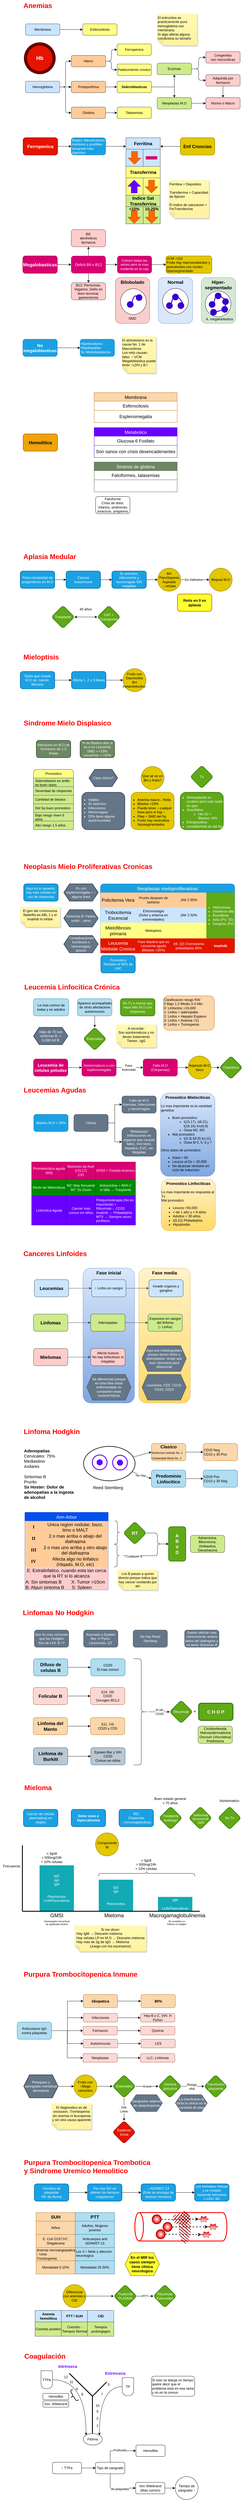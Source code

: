 <mxfile version="21.5.2" type="github">
  <diagram name="Page-1" id="xC1T5dPMzcvkAjgWcqzF">
    <mxGraphModel dx="895" dy="575" grid="1" gridSize="10" guides="1" tooltips="1" connect="1" arrows="1" fold="1" page="1" pageScale="1" pageWidth="850" pageHeight="1100" math="0" shadow="0">
      <root>
        <mxCell id="0" />
        <mxCell id="1" parent="0" />
        <mxCell id="8JVbl4d7tyo6c1ldZ0Sn-93" style="rounded=0;orthogonalLoop=1;jettySize=auto;html=1;entryX=0;entryY=0.5;entryDx=0;entryDy=0;" edge="1" parent="1" source="8JVbl4d7tyo6c1ldZ0Sn-47" target="8JVbl4d7tyo6c1ldZ0Sn-53">
          <mxGeometry relative="1" as="geometry" />
        </mxCell>
        <mxCell id="8JVbl4d7tyo6c1ldZ0Sn-94" value="No hay" style="edgeLabel;html=1;align=center;verticalAlign=middle;resizable=0;points=[];" vertex="1" connectable="0" parent="8JVbl4d7tyo6c1ldZ0Sn-93">
          <mxGeometry x="-0.128" y="-2" relative="1" as="geometry">
            <mxPoint as="offset" />
          </mxGeometry>
        </mxCell>
        <mxCell id="8JVbl4d7tyo6c1ldZ0Sn-95" style="rounded=0;orthogonalLoop=1;jettySize=auto;html=1;entryX=0;entryY=0.5;entryDx=0;entryDy=0;" edge="1" parent="1" source="8JVbl4d7tyo6c1ldZ0Sn-47" target="8JVbl4d7tyo6c1ldZ0Sn-52">
          <mxGeometry relative="1" as="geometry" />
        </mxCell>
        <mxCell id="8JVbl4d7tyo6c1ldZ0Sn-47" value="" style="ellipse;whiteSpace=wrap;html=1;strokeWidth=2;" vertex="1" parent="1">
          <mxGeometry x="292" y="5080" width="180" height="120" as="geometry" />
        </mxCell>
        <mxCell id="8JVbl4d7tyo6c1ldZ0Sn-25" value="Fase media" style="rounded=1;whiteSpace=wrap;html=1;fillColor=#fff2cc;gradientColor=#ffd966;strokeColor=#d6b656;verticalAlign=top;fontSize=16;fontStyle=1" vertex="1" parent="1">
          <mxGeometry x="485" y="4459" width="180" height="470" as="geometry" />
        </mxCell>
        <mxCell id="8JVbl4d7tyo6c1ldZ0Sn-24" value="Fase inicial" style="rounded=1;whiteSpace=wrap;html=1;fillColor=#dae8fc;gradientColor=#7ea6e0;strokeColor=#6c8ebf;verticalAlign=top;fontSize=16;fontStyle=1" vertex="1" parent="1">
          <mxGeometry x="290" y="4459" width="180" height="470" as="geometry" />
        </mxCell>
        <mxCell id="pxykGlDc7MtHIHAwk9MH-92" value="Hiper-segmentado" style="rounded=1;whiteSpace=wrap;html=1;verticalAlign=top;fontSize=16;fontStyle=1;fillColor=#d5e8d4;strokeColor=#82b366;" parent="1" vertex="1">
          <mxGeometry x="703" y="1007" width="120" height="160" as="geometry" />
        </mxCell>
        <mxCell id="pxykGlDc7MtHIHAwk9MH-91" value="Normal" style="rounded=1;whiteSpace=wrap;html=1;verticalAlign=top;fontSize=16;fontStyle=1;fillColor=#dae8fc;strokeColor=#6c8ebf;" parent="1" vertex="1">
          <mxGeometry x="553" y="1007" width="120" height="160" as="geometry" />
        </mxCell>
        <mxCell id="pxykGlDc7MtHIHAwk9MH-87" value="Bilobulado" style="rounded=1;whiteSpace=wrap;html=1;verticalAlign=top;fontSize=16;fontStyle=1;fillColor=#f8cecc;strokeColor=#b85450;" parent="1" vertex="1">
          <mxGeometry x="403" y="1007" width="120" height="160" as="geometry" />
        </mxCell>
        <mxCell id="pxykGlDc7MtHIHAwk9MH-85" value="" style="ellipse;whiteSpace=wrap;html=1;aspect=fixed;" parent="1" vertex="1">
          <mxGeometry x="421" y="1046" width="90" height="90" as="geometry" />
        </mxCell>
        <mxCell id="73Jti63QLcTPkXVLQlRy-1" value="Anemias&amp;nbsp;" style="text;strokeColor=none;fillColor=none;html=1;fontSize=24;fontStyle=1;verticalAlign=middle;align=left;fontColor=#FF0000;" parent="1" vertex="1">
          <mxGeometry x="80" y="40" width="110" height="40" as="geometry" />
        </mxCell>
        <mxCell id="73Jti63QLcTPkXVLQlRy-3" value="Hb" style="ellipse;whiteSpace=wrap;html=1;aspect=fixed;fillColor=#e51400;fontColor=#ffffff;strokeColor=#660000;strokeWidth=11;fontSize=19;fontStyle=1" parent="1" vertex="1">
          <mxGeometry x="89" y="193" width="100" height="100" as="geometry" />
        </mxCell>
        <mxCell id="73Jti63QLcTPkXVLQlRy-9" value="" style="edgeStyle=orthogonalEdgeStyle;rounded=0;orthogonalLoop=1;jettySize=auto;html=1;" parent="1" source="73Jti63QLcTPkXVLQlRy-5" target="73Jti63QLcTPkXVLQlRy-8" edge="1">
          <mxGeometry relative="1" as="geometry" />
        </mxCell>
        <mxCell id="73Jti63QLcTPkXVLQlRy-5" value="Membrana" style="rounded=1;whiteSpace=wrap;html=1;fillColor=#cce5ff;strokeColor=#36393d;" parent="1" vertex="1">
          <mxGeometry x="89" y="123" width="120" height="40" as="geometry" />
        </mxCell>
        <mxCell id="73Jti63QLcTPkXVLQlRy-16" value="" style="edgeStyle=orthogonalEdgeStyle;rounded=1;orthogonalLoop=1;jettySize=auto;html=1;" parent="1" source="73Jti63QLcTPkXVLQlRy-6" target="73Jti63QLcTPkXVLQlRy-10" edge="1">
          <mxGeometry relative="1" as="geometry" />
        </mxCell>
        <mxCell id="73Jti63QLcTPkXVLQlRy-21" style="edgeStyle=orthogonalEdgeStyle;rounded=1;orthogonalLoop=1;jettySize=auto;html=1;entryX=0;entryY=0.5;entryDx=0;entryDy=0;" parent="1" source="73Jti63QLcTPkXVLQlRy-6" target="73Jti63QLcTPkXVLQlRy-11" edge="1">
          <mxGeometry relative="1" as="geometry" />
        </mxCell>
        <mxCell id="73Jti63QLcTPkXVLQlRy-22" style="edgeStyle=orthogonalEdgeStyle;rounded=1;orthogonalLoop=1;jettySize=auto;html=1;entryX=0;entryY=0.5;entryDx=0;entryDy=0;" parent="1" source="73Jti63QLcTPkXVLQlRy-6" target="73Jti63QLcTPkXVLQlRy-7" edge="1">
          <mxGeometry relative="1" as="geometry" />
        </mxCell>
        <mxCell id="73Jti63QLcTPkXVLQlRy-6" value="Hemoglobina" style="rounded=1;whiteSpace=wrap;html=1;fillColor=#cce5ff;strokeColor=#36393d;" parent="1" vertex="1">
          <mxGeometry x="89" y="323" width="120" height="40" as="geometry" />
        </mxCell>
        <mxCell id="73Jti63QLcTPkXVLQlRy-19" value="" style="edgeStyle=orthogonalEdgeStyle;rounded=1;orthogonalLoop=1;jettySize=auto;html=1;" parent="1" source="73Jti63QLcTPkXVLQlRy-7" target="73Jti63QLcTPkXVLQlRy-15" edge="1">
          <mxGeometry relative="1" as="geometry" />
        </mxCell>
        <mxCell id="73Jti63QLcTPkXVLQlRy-7" value="Globina" style="rounded=1;whiteSpace=wrap;html=1;fillColor=#ffcc99;strokeColor=#36393d;" parent="1" vertex="1">
          <mxGeometry x="249" y="413" width="120" height="40" as="geometry" />
        </mxCell>
        <mxCell id="73Jti63QLcTPkXVLQlRy-8" value="Esferocitosis" style="rounded=1;whiteSpace=wrap;html=1;fillColor=#ffff88;strokeColor=#36393d;" parent="1" vertex="1">
          <mxGeometry x="289" y="123" width="120" height="40" as="geometry" />
        </mxCell>
        <mxCell id="73Jti63QLcTPkXVLQlRy-17" value="" style="edgeStyle=orthogonalEdgeStyle;rounded=1;orthogonalLoop=1;jettySize=auto;html=1;" parent="1" source="73Jti63QLcTPkXVLQlRy-10" target="73Jti63QLcTPkXVLQlRy-14" edge="1">
          <mxGeometry relative="1" as="geometry" />
        </mxCell>
        <mxCell id="73Jti63QLcTPkXVLQlRy-10" value="Protoporfirina" style="rounded=1;whiteSpace=wrap;html=1;fillColor=#ffcc99;strokeColor=#36393d;" parent="1" vertex="1">
          <mxGeometry x="249" y="323" width="120" height="40" as="geometry" />
        </mxCell>
        <mxCell id="73Jti63QLcTPkXVLQlRy-18" value="" style="edgeStyle=orthogonalEdgeStyle;rounded=1;orthogonalLoop=1;jettySize=auto;html=1;" parent="1" source="73Jti63QLcTPkXVLQlRy-11" target="73Jti63QLcTPkXVLQlRy-13" edge="1">
          <mxGeometry relative="1" as="geometry" />
        </mxCell>
        <mxCell id="73Jti63QLcTPkXVLQlRy-20" style="edgeStyle=orthogonalEdgeStyle;rounded=1;orthogonalLoop=1;jettySize=auto;html=1;entryX=0;entryY=0.5;entryDx=0;entryDy=0;" parent="1" source="73Jti63QLcTPkXVLQlRy-11" target="73Jti63QLcTPkXVLQlRy-12" edge="1">
          <mxGeometry relative="1" as="geometry" />
        </mxCell>
        <mxCell id="73Jti63QLcTPkXVLQlRy-11" value="Hierro" style="rounded=1;whiteSpace=wrap;html=1;fillColor=#ffcc99;strokeColor=#36393d;" parent="1" vertex="1">
          <mxGeometry x="249" y="233" width="120" height="40" as="geometry" />
        </mxCell>
        <mxCell id="73Jti63QLcTPkXVLQlRy-12" value="Ferropenica" style="rounded=1;whiteSpace=wrap;html=1;fillColor=#ffff88;strokeColor=#36393d;" parent="1" vertex="1">
          <mxGeometry x="409" y="193" width="120" height="40" as="geometry" />
        </mxCell>
        <mxCell id="73Jti63QLcTPkXVLQlRy-13" value="Padecimiento cronico" style="rounded=1;whiteSpace=wrap;html=1;fillColor=#ffff88;strokeColor=#36393d;" parent="1" vertex="1">
          <mxGeometry x="409" y="263" width="120" height="40" as="geometry" />
        </mxCell>
        <mxCell id="73Jti63QLcTPkXVLQlRy-38" style="edgeStyle=orthogonalEdgeStyle;rounded=0;orthogonalLoop=1;jettySize=auto;html=1;entryX=0.5;entryY=1;entryDx=0;entryDy=0;" parent="1" source="73Jti63QLcTPkXVLQlRy-14" target="73Jti63QLcTPkXVLQlRy-23" edge="1">
          <mxGeometry relative="1" as="geometry" />
        </mxCell>
        <mxCell id="73Jti63QLcTPkXVLQlRy-39" style="edgeStyle=orthogonalEdgeStyle;rounded=0;orthogonalLoop=1;jettySize=auto;html=1;entryX=0.5;entryY=0;entryDx=0;entryDy=0;" parent="1" source="73Jti63QLcTPkXVLQlRy-14" target="73Jti63QLcTPkXVLQlRy-24" edge="1">
          <mxGeometry relative="1" as="geometry" />
        </mxCell>
        <mxCell id="73Jti63QLcTPkXVLQlRy-14" value="Sideroblasticas" style="rounded=1;whiteSpace=wrap;html=1;fillColor=#ffff88;strokeColor=#36393d;fontStyle=1" parent="1" vertex="1">
          <mxGeometry x="409" y="323" width="120" height="40" as="geometry" />
        </mxCell>
        <mxCell id="73Jti63QLcTPkXVLQlRy-15" value="Talasemias" style="rounded=1;whiteSpace=wrap;html=1;fillColor=#ffff88;strokeColor=#36393d;" parent="1" vertex="1">
          <mxGeometry x="409" y="413" width="120" height="40" as="geometry" />
        </mxCell>
        <mxCell id="73Jti63QLcTPkXVLQlRy-29" style="edgeStyle=orthogonalEdgeStyle;rounded=1;orthogonalLoop=1;jettySize=auto;html=1;entryX=0;entryY=0.5;entryDx=0;entryDy=0;" parent="1" source="73Jti63QLcTPkXVLQlRy-23" target="73Jti63QLcTPkXVLQlRy-27" edge="1">
          <mxGeometry relative="1" as="geometry" />
        </mxCell>
        <mxCell id="73Jti63QLcTPkXVLQlRy-37" style="edgeStyle=orthogonalEdgeStyle;rounded=1;orthogonalLoop=1;jettySize=auto;html=1;entryX=0;entryY=0.5;entryDx=0;entryDy=0;" parent="1" source="73Jti63QLcTPkXVLQlRy-23" target="73Jti63QLcTPkXVLQlRy-33" edge="1">
          <mxGeometry relative="1" as="geometry" />
        </mxCell>
        <mxCell id="73Jti63QLcTPkXVLQlRy-23" value="Enzimas" style="rounded=1;whiteSpace=wrap;html=1;fillColor=#cdeb8b;strokeColor=#36393d;" parent="1" vertex="1">
          <mxGeometry x="549" y="260" width="120" height="40" as="geometry" />
        </mxCell>
        <mxCell id="73Jti63QLcTPkXVLQlRy-30" style="edgeStyle=orthogonalEdgeStyle;rounded=0;orthogonalLoop=1;jettySize=auto;html=1;" parent="1" source="73Jti63QLcTPkXVLQlRy-24" target="73Jti63QLcTPkXVLQlRy-28" edge="1">
          <mxGeometry relative="1" as="geometry" />
        </mxCell>
        <mxCell id="73Jti63QLcTPkXVLQlRy-24" value="Neoplasias M.O" style="rounded=1;whiteSpace=wrap;html=1;fillColor=#cdeb8b;strokeColor=#36393d;" parent="1" vertex="1">
          <mxGeometry x="549" y="380" width="120" height="40" as="geometry" />
        </mxCell>
        <mxCell id="73Jti63QLcTPkXVLQlRy-27" value="Congenitas&lt;br&gt;son microciticas" style="rounded=1;whiteSpace=wrap;html=1;fillColor=#ffcccc;strokeColor=#36393d;" parent="1" vertex="1">
          <mxGeometry x="719" y="220" width="120" height="40" as="geometry" />
        </mxCell>
        <mxCell id="73Jti63QLcTPkXVLQlRy-28" value="Normo o Macro" style="rounded=1;whiteSpace=wrap;html=1;fillColor=#ffcccc;strokeColor=#36393d;" parent="1" vertex="1">
          <mxGeometry x="719" y="380" width="120" height="40" as="geometry" />
        </mxCell>
        <mxCell id="73Jti63QLcTPkXVLQlRy-31" value="&lt;span style=&quot;font-family: Helvetica; font-size: 12px; font-style: normal; font-variant-ligatures: normal; font-variant-caps: normal; font-weight: 400; letter-spacing: normal; orphans: 2; text-indent: 0px; text-transform: none; widows: 2; word-spacing: 0px; -webkit-text-stroke-width: 0px; text-decoration-thickness: initial; text-decoration-style: initial; text-decoration-color: initial; float: none; display: inline !important;&quot;&gt;El eritrocitos es practicamente pura hemoglobina con membrana.&lt;/span&gt;&lt;br style=&quot;border-color: var(--border-color); font-family: Helvetica; font-size: 12px; font-style: normal; font-variant-ligatures: normal; font-variant-caps: normal; font-weight: 400; letter-spacing: normal; orphans: 2; text-indent: 0px; text-transform: none; widows: 2; word-spacing: 0px; -webkit-text-stroke-width: 0px; text-decoration-thickness: initial; text-decoration-style: initial; text-decoration-color: initial;&quot;&gt;&lt;span style=&quot;font-family: Helvetica; font-size: 12px; font-style: normal; font-variant-ligatures: normal; font-variant-caps: normal; font-weight: 400; letter-spacing: normal; orphans: 2; text-indent: 0px; text-transform: none; widows: 2; word-spacing: 0px; -webkit-text-stroke-width: 0px; text-decoration-thickness: initial; text-decoration-style: initial; text-decoration-color: initial; float: none; display: inline !important;&quot;&gt;Si algo afecta alguna condiciona su tamaño&lt;/span&gt;" style="shape=note;whiteSpace=wrap;html=1;backgroundOutline=1;fontColor=default;darkOpacity=0.05;fillColor=#FFF9B2;strokeColor=none;fillStyle=solid;direction=west;gradientDirection=north;gradientColor=#FFF2A1;shadow=1;size=20;pointerEvents=1;verticalAlign=top;align=left;labelBackgroundColor=none;" parent="1" vertex="1">
          <mxGeometry x="549" y="88" width="140" height="110" as="geometry" />
        </mxCell>
        <mxCell id="73Jti63QLcTPkXVLQlRy-36" value="" style="edgeStyle=orthogonalEdgeStyle;rounded=0;orthogonalLoop=1;jettySize=auto;html=1;" parent="1" source="73Jti63QLcTPkXVLQlRy-33" target="73Jti63QLcTPkXVLQlRy-28" edge="1">
          <mxGeometry relative="1" as="geometry" />
        </mxCell>
        <mxCell id="73Jti63QLcTPkXVLQlRy-33" value="Adquirida por farmacos" style="rounded=1;whiteSpace=wrap;html=1;fillColor=#ffcccc;strokeColor=#36393d;" parent="1" vertex="1">
          <mxGeometry x="719" y="300" width="120" height="40" as="geometry" />
        </mxCell>
        <mxCell id="73Jti63QLcTPkXVLQlRy-44" value="" style="edgeStyle=orthogonalEdgeStyle;rounded=0;orthogonalLoop=1;jettySize=auto;html=1;" parent="1" source="73Jti63QLcTPkXVLQlRy-40" target="73Jti63QLcTPkXVLQlRy-43" edge="1">
          <mxGeometry relative="1" as="geometry" />
        </mxCell>
        <mxCell id="73Jti63QLcTPkXVLQlRy-40" value="Megalobasticas" style="rounded=1;whiteSpace=wrap;html=1;fontSize=16;fillColor=#d80073;fontColor=#ffffff;strokeColor=#A50040;strokeWidth=2;fontStyle=1" parent="1" vertex="1">
          <mxGeometry x="80" y="932" width="120" height="60" as="geometry" />
        </mxCell>
        <mxCell id="73Jti63QLcTPkXVLQlRy-46" value="" style="edgeStyle=orthogonalEdgeStyle;rounded=0;orthogonalLoop=1;jettySize=auto;html=1;" parent="1" source="73Jti63QLcTPkXVLQlRy-41" target="73Jti63QLcTPkXVLQlRy-45" edge="1">
          <mxGeometry relative="1" as="geometry" />
        </mxCell>
        <mxCell id="73Jti63QLcTPkXVLQlRy-41" value="No megaloblasticas" style="whiteSpace=wrap;html=1;rounded=1;fillColor=#1ba1e2;fontColor=#ffffff;strokeColor=#006EAF;fontSize=15;fontStyle=1" parent="1" vertex="1">
          <mxGeometry x="80" y="1222" width="120" height="60" as="geometry" />
        </mxCell>
        <mxCell id="pxykGlDc7MtHIHAwk9MH-60" value="" style="edgeStyle=orthogonalEdgeStyle;rounded=0;orthogonalLoop=1;jettySize=auto;html=1;" parent="1" source="73Jti63QLcTPkXVLQlRy-43" target="pxykGlDc7MtHIHAwk9MH-59" edge="1">
          <mxGeometry relative="1" as="geometry" />
        </mxCell>
        <mxCell id="pxykGlDc7MtHIHAwk9MH-96" value="" style="edgeStyle=orthogonalEdgeStyle;rounded=0;orthogonalLoop=1;jettySize=auto;html=1;" parent="1" source="73Jti63QLcTPkXVLQlRy-43" target="pxykGlDc7MtHIHAwk9MH-95" edge="1">
          <mxGeometry relative="1" as="geometry" />
        </mxCell>
        <mxCell id="pxykGlDc7MtHIHAwk9MH-98" value="" style="edgeStyle=orthogonalEdgeStyle;rounded=0;orthogonalLoop=1;jettySize=auto;html=1;" parent="1" source="73Jti63QLcTPkXVLQlRy-43" target="pxykGlDc7MtHIHAwk9MH-97" edge="1">
          <mxGeometry relative="1" as="geometry" />
        </mxCell>
        <mxCell id="73Jti63QLcTPkXVLQlRy-43" value="Deficit B9 o B12" style="whiteSpace=wrap;html=1;rounded=1;fontSize=13;fillColor=#d80073;fontColor=#ffffff;strokeColor=#A50040;" parent="1" vertex="1">
          <mxGeometry x="249" y="932" width="120" height="60" as="geometry" />
        </mxCell>
        <mxCell id="73Jti63QLcTPkXVLQlRy-45" value="Hipotiroidismo&lt;br&gt;Hepatopatias&lt;br&gt;Sx Mielodisplasicos" style="whiteSpace=wrap;html=1;rounded=1;align=left;fillColor=#1ba1e2;fontColor=#ffffff;strokeColor=#006EAF;" parent="1" vertex="1">
          <mxGeometry x="280" y="1222" width="120" height="60" as="geometry" />
        </mxCell>
        <mxCell id="73Jti63QLcTPkXVLQlRy-47" value="El alcholosimo es la causa No. 1 de Macrocitosis&lt;br&gt;Los retis causan falso&amp;nbsp; ↑ VCM&lt;br&gt;Megaloblastica puede tener ↑LDH y B.I" style="shape=note;whiteSpace=wrap;html=1;backgroundOutline=1;fontColor=#000000;darkOpacity=0.05;fillColor=#FFF9B2;strokeColor=none;fillStyle=solid;direction=west;gradientDirection=north;gradientColor=#FFF2A1;shadow=1;size=20;pointerEvents=1;align=left;verticalAlign=top;" parent="1" vertex="1">
          <mxGeometry x="425" y="1212" width="120" height="128" as="geometry" />
        </mxCell>
        <mxCell id="73Jti63QLcTPkXVLQlRy-48" value="Aplasia Medular" style="text;strokeColor=none;fillColor=none;html=1;fontSize=24;fontStyle=1;verticalAlign=middle;align=left;fontColor=#FF0000;" parent="1" vertex="1">
          <mxGeometry x="80" y="1960" width="260" height="40" as="geometry" />
        </mxCell>
        <mxCell id="pxykGlDc7MtHIHAwk9MH-3" value="" style="edgeStyle=orthogonalEdgeStyle;rounded=0;orthogonalLoop=1;jettySize=auto;html=1;" parent="1" source="pxykGlDc7MtHIHAwk9MH-1" target="pxykGlDc7MtHIHAwk9MH-2" edge="1">
          <mxGeometry relative="1" as="geometry" />
        </mxCell>
        <mxCell id="pxykGlDc7MtHIHAwk9MH-1" value="Poca celularidad de progenitores en M.O" style="rounded=1;whiteSpace=wrap;html=1;fillColor=#1ba1e2;fontColor=#ffffff;strokeColor=#006EAF;strokeWidth=2;" parent="1" vertex="1">
          <mxGeometry x="71" y="2030" width="120" height="60" as="geometry" />
        </mxCell>
        <mxCell id="pxykGlDc7MtHIHAwk9MH-5" value="" style="edgeStyle=orthogonalEdgeStyle;rounded=0;orthogonalLoop=1;jettySize=auto;html=1;" parent="1" source="pxykGlDc7MtHIHAwk9MH-10" target="pxykGlDc7MtHIHAwk9MH-4" edge="1">
          <mxGeometry relative="1" as="geometry" />
        </mxCell>
        <mxCell id="pxykGlDc7MtHIHAwk9MH-2" value="Causas&lt;br&gt;Autoinmune" style="whiteSpace=wrap;html=1;rounded=1;fillColor=#1ba1e2;fontColor=#ffffff;strokeColor=#006EAF;strokeWidth=2;" parent="1" vertex="1">
          <mxGeometry x="231" y="2030" width="120" height="60" as="geometry" />
        </mxCell>
        <mxCell id="pxykGlDc7MtHIHAwk9MH-7" value="" style="edgeStyle=orthogonalEdgeStyle;rounded=0;orthogonalLoop=1;jettySize=auto;html=1;" parent="1" source="pxykGlDc7MtHIHAwk9MH-4" target="pxykGlDc7MtHIHAwk9MH-6" edge="1">
          <mxGeometry relative="1" as="geometry" />
        </mxCell>
        <mxCell id="pxykGlDc7MtHIHAwk9MH-8" value="Dx Definitivo" style="edgeLabel;html=1;align=center;verticalAlign=middle;resizable=0;points=[];" parent="pxykGlDc7MtHIHAwk9MH-7" vertex="1" connectable="0">
          <mxGeometry x="-0.425" y="1" relative="1" as="geometry">
            <mxPoint x="17" y="1" as="offset" />
          </mxGeometry>
        </mxCell>
        <mxCell id="pxykGlDc7MtHIHAwk9MH-4" value="BH&lt;br&gt;Pancitopenia&lt;br&gt;Aspirado&lt;br&gt;↓ celulas" style="ellipse;whiteSpace=wrap;html=1;rounded=1;fillColor=#e3c800;fontColor=#000000;strokeColor=#B09500;strokeWidth=2;" parent="1" vertex="1">
          <mxGeometry x="551" y="2020" width="80" height="80" as="geometry" />
        </mxCell>
        <mxCell id="pxykGlDc7MtHIHAwk9MH-6" value="Biopsia M.O" style="ellipse;whiteSpace=wrap;html=1;rounded=1;fillColor=#e3c800;fontColor=#000000;strokeColor=#B09500;strokeWidth=2;" parent="1" vertex="1">
          <mxGeometry x="731" y="2020" width="80" height="80" as="geometry" />
        </mxCell>
        <mxCell id="pxykGlDc7MtHIHAwk9MH-9" value="Retis en 0 es aplasia" style="rounded=1;whiteSpace=wrap;html=1;fillColor=#FFFF33;fontColor=#000000;strokeColor=#BD7000;strokeWidth=2;fontStyle=1;fontSize=13;" parent="1" vertex="1">
          <mxGeometry x="620" y="2110" width="120" height="60" as="geometry" />
        </mxCell>
        <mxCell id="pxykGlDc7MtHIHAwk9MH-11" value="" style="edgeStyle=orthogonalEdgeStyle;rounded=0;orthogonalLoop=1;jettySize=auto;html=1;" parent="1" source="pxykGlDc7MtHIHAwk9MH-2" target="pxykGlDc7MtHIHAwk9MH-10" edge="1">
          <mxGeometry relative="1" as="geometry">
            <mxPoint x="351" y="2060" as="sourcePoint" />
            <mxPoint x="551" y="2060" as="targetPoint" />
          </mxGeometry>
        </mxCell>
        <mxCell id="pxykGlDc7MtHIHAwk9MH-10" value="Sx anemico, infecciones y hemorragias SIN megalias" style="rounded=1;whiteSpace=wrap;html=1;fillColor=#1ba1e2;fontColor=#ffffff;strokeColor=#006EAF;strokeWidth=2;" parent="1" vertex="1">
          <mxGeometry x="391" y="2030" width="120" height="60" as="geometry" />
        </mxCell>
        <mxCell id="pxykGlDc7MtHIHAwk9MH-15" value="" style="edgeStyle=orthogonalEdgeStyle;rounded=0;orthogonalLoop=1;jettySize=auto;html=1;startArrow=classic;startFill=1;" parent="1" source="pxykGlDc7MtHIHAwk9MH-12" target="pxykGlDc7MtHIHAwk9MH-14" edge="1">
          <mxGeometry relative="1" as="geometry" />
        </mxCell>
        <mxCell id="pxykGlDc7MtHIHAwk9MH-12" value="Trasplante" style="rhombus;whiteSpace=wrap;html=1;rounded=1;fillColor=#60a917;fontColor=#ffffff;strokeColor=#2D7600;strokeWidth=2;" parent="1" vertex="1">
          <mxGeometry x="180" y="2150" width="80" height="80" as="geometry" />
        </mxCell>
        <mxCell id="pxykGlDc7MtHIHAwk9MH-14" value="GAT + Ciclosporina" style="rhombus;whiteSpace=wrap;html=1;rounded=1;fillColor=#60a917;fontColor=#ffffff;strokeColor=#2D7600;strokeWidth=2;" parent="1" vertex="1">
          <mxGeometry x="340" y="2150" width="80" height="80" as="geometry" />
        </mxCell>
        <mxCell id="pxykGlDc7MtHIHAwk9MH-16" value="40 años" style="text;html=1;align=center;verticalAlign=middle;resizable=0;points=[];autosize=1;strokeColor=none;fillColor=none;" parent="1" vertex="1">
          <mxGeometry x="264" y="2148" width="70" height="30" as="geometry" />
        </mxCell>
        <mxCell id="pxykGlDc7MtHIHAwk9MH-17" value="Mieloptisis" style="text;strokeColor=none;fillColor=none;html=1;fontSize=24;fontStyle=1;verticalAlign=middle;align=left;fontColor=#FF0000;" parent="1" vertex="1">
          <mxGeometry x="80" y="2310" width="260" height="40" as="geometry" />
        </mxCell>
        <mxCell id="pxykGlDc7MtHIHAwk9MH-18" value="" style="edgeStyle=orthogonalEdgeStyle;rounded=0;orthogonalLoop=1;jettySize=auto;html=1;" parent="1" source="pxykGlDc7MtHIHAwk9MH-19" target="pxykGlDc7MtHIHAwk9MH-20" edge="1">
          <mxGeometry relative="1" as="geometry" />
        </mxCell>
        <mxCell id="pxykGlDc7MtHIHAwk9MH-19" value="Tejido que invade M.O (ej. cancer, fibrosis)" style="rounded=1;whiteSpace=wrap;html=1;fillColor=#1ba1e2;fontColor=#ffffff;strokeColor=#006EAF;strokeWidth=2;" parent="1" vertex="1">
          <mxGeometry x="71" y="2380" width="120" height="60" as="geometry" />
        </mxCell>
        <mxCell id="pxykGlDc7MtHIHAwk9MH-24" value="" style="edgeStyle=orthogonalEdgeStyle;rounded=0;orthogonalLoop=1;jettySize=auto;html=1;" parent="1" source="pxykGlDc7MtHIHAwk9MH-20" target="pxykGlDc7MtHIHAwk9MH-23" edge="1">
          <mxGeometry relative="1" as="geometry" />
        </mxCell>
        <mxCell id="pxykGlDc7MtHIHAwk9MH-20" value="Afecta 1, 2 o 3 lineas" style="whiteSpace=wrap;html=1;rounded=1;fillColor=#1ba1e2;fontColor=#ffffff;strokeColor=#006EAF;strokeWidth=2;" parent="1" vertex="1">
          <mxGeometry x="250" y="2380" width="120" height="60" as="geometry" />
        </mxCell>
        <mxCell id="pxykGlDc7MtHIHAwk9MH-23" value="Frotis con Dacriocitos&lt;br&gt;BH metamielocitos&amp;nbsp;" style="ellipse;whiteSpace=wrap;html=1;fillColor=#e3c800;strokeColor=#B09500;fontColor=#000000;rounded=1;strokeWidth=2;" parent="1" vertex="1">
          <mxGeometry x="430" y="2370" width="80" height="80" as="geometry" />
        </mxCell>
        <mxCell id="pxykGlDc7MtHIHAwk9MH-27" value="" style="edgeStyle=orthogonalEdgeStyle;rounded=0;orthogonalLoop=1;jettySize=auto;html=1;" parent="1" source="pxykGlDc7MtHIHAwk9MH-25" target="pxykGlDc7MtHIHAwk9MH-26" edge="1">
          <mxGeometry relative="1" as="geometry" />
        </mxCell>
        <mxCell id="pxykGlDc7MtHIHAwk9MH-25" value="Ferropenica" style="rounded=1;whiteSpace=wrap;html=1;fillColor=#e51400;fontColor=#ffffff;strokeColor=#B20000;strokeWidth=2;fontSize=16;fontStyle=1" parent="1" vertex="1">
          <mxGeometry x="81" y="520" width="120" height="60" as="geometry" />
        </mxCell>
        <mxCell id="pxykGlDc7MtHIHAwk9MH-48" style="edgeStyle=orthogonalEdgeStyle;rounded=0;orthogonalLoop=1;jettySize=auto;html=1;entryX=0;entryY=0.75;entryDx=0;entryDy=0;" parent="1" source="pxykGlDc7MtHIHAwk9MH-26" target="pxykGlDc7MtHIHAwk9MH-28" edge="1">
          <mxGeometry relative="1" as="geometry" />
        </mxCell>
        <mxCell id="pxykGlDc7MtHIHAwk9MH-26" value="Mujers: Mesntruacion&lt;br&gt;Hombres y postMen sangrado tubo digestivo" style="whiteSpace=wrap;html=1;rounded=1;align=left;fillColor=#1ba1e2;fontColor=#ffffff;strokeColor=#006EAF;" parent="1" vertex="1">
          <mxGeometry x="249" y="520" width="120" height="60" as="geometry" />
        </mxCell>
        <mxCell id="pxykGlDc7MtHIHAwk9MH-28" value="Ferritina" style="rounded=0;whiteSpace=wrap;html=1;fontSize=16;fillColor=#cce5ff;strokeColor=#36393d;fontStyle=1" parent="1" vertex="1">
          <mxGeometry x="440" y="520" width="120" height="40" as="geometry" />
        </mxCell>
        <mxCell id="pxykGlDc7MtHIHAwk9MH-29" value="" style="whiteSpace=wrap;html=1;aspect=fixed;fillColor=#cce5ff;strokeColor=#36393d;" parent="1" vertex="1">
          <mxGeometry x="440" y="560" width="60" height="60" as="geometry" />
        </mxCell>
        <mxCell id="pxykGlDc7MtHIHAwk9MH-31" value="" style="whiteSpace=wrap;html=1;aspect=fixed;fillColor=#cce5ff;strokeColor=#36393d;" parent="1" vertex="1">
          <mxGeometry x="500" y="560" width="60" height="60" as="geometry" />
        </mxCell>
        <mxCell id="pxykGlDc7MtHIHAwk9MH-32" value="Transferrina" style="rounded=0;whiteSpace=wrap;html=1;fontSize=16;fillColor=#ffff88;strokeColor=#36393d;fontStyle=1" parent="1" vertex="1">
          <mxGeometry x="440" y="620" width="120" height="40" as="geometry" />
        </mxCell>
        <mxCell id="pxykGlDc7MtHIHAwk9MH-33" value="" style="whiteSpace=wrap;html=1;aspect=fixed;fillColor=#ffff88;strokeColor=#36393d;" parent="1" vertex="1">
          <mxGeometry x="440" y="660" width="60" height="60" as="geometry" />
        </mxCell>
        <mxCell id="pxykGlDc7MtHIHAwk9MH-34" value="" style="whiteSpace=wrap;html=1;aspect=fixed;fillColor=#ffff88;strokeColor=#36393d;" parent="1" vertex="1">
          <mxGeometry x="500" y="660" width="60" height="60" as="geometry" />
        </mxCell>
        <mxCell id="pxykGlDc7MtHIHAwk9MH-36" value="" style="shape=singleArrow;direction=north;whiteSpace=wrap;html=1;arrowWidth=0.467;arrowSize=0.489;fillColor=#6a00ff;fontColor=#ffffff;strokeColor=#3700CC;" parent="1" vertex="1">
          <mxGeometry x="446.5" y="667.5" width="45" height="45" as="geometry" />
        </mxCell>
        <mxCell id="pxykGlDc7MtHIHAwk9MH-37" value="" style="shape=singleArrow;direction=south;whiteSpace=wrap;html=1;arrowWidth=0.467;arrowSize=0.489;fillColor=#fa6800;fontColor=#000000;strokeColor=#C73500;" parent="1" vertex="1">
          <mxGeometry x="447.5" y="567.5" width="45" height="45" as="geometry" />
        </mxCell>
        <mxCell id="pxykGlDc7MtHIHAwk9MH-39" value="" style="shape=singleArrow;direction=south;whiteSpace=wrap;html=1;arrowWidth=0.467;arrowSize=0.489;fillColor=#fa6800;fontColor=#000000;strokeColor=#C73500;" parent="1" vertex="1">
          <mxGeometry x="507" y="667.5" width="45" height="45" as="geometry" />
        </mxCell>
        <mxCell id="pxykGlDc7MtHIHAwk9MH-47" style="edgeStyle=orthogonalEdgeStyle;rounded=0;orthogonalLoop=1;jettySize=auto;html=1;entryX=1;entryY=0.75;entryDx=0;entryDy=0;" parent="1" source="pxykGlDc7MtHIHAwk9MH-41" target="pxykGlDc7MtHIHAwk9MH-28" edge="1">
          <mxGeometry relative="1" as="geometry" />
        </mxCell>
        <mxCell id="pxykGlDc7MtHIHAwk9MH-41" value="Enf Croncias" style="rounded=1;whiteSpace=wrap;html=1;fillColor=#e3c800;fontColor=#000000;strokeColor=#B09500;strokeWidth=2;fontSize=16;fontStyle=1" parent="1" vertex="1">
          <mxGeometry x="630" y="520" width="120" height="60" as="geometry" />
        </mxCell>
        <mxCell id="pxykGlDc7MtHIHAwk9MH-49" value="Indice Sat Transferrina" style="rounded=0;whiteSpace=wrap;html=1;fontSize=16;fillColor=#cdeb8b;strokeColor=#36393d;fontStyle=1" parent="1" vertex="1">
          <mxGeometry x="440" y="720" width="120" height="40" as="geometry" />
        </mxCell>
        <mxCell id="pxykGlDc7MtHIHAwk9MH-50" value="" style="whiteSpace=wrap;html=1;aspect=fixed;fillColor=#cdeb8b;strokeColor=#36393d;verticalAlign=bottom;" parent="1" vertex="1">
          <mxGeometry x="440" y="760" width="60" height="60" as="geometry" />
        </mxCell>
        <mxCell id="pxykGlDc7MtHIHAwk9MH-51" value="" style="whiteSpace=wrap;html=1;aspect=fixed;fillColor=#cdeb8b;strokeColor=#36393d;verticalAlign=bottom;" parent="1" vertex="1">
          <mxGeometry x="500" y="760" width="60" height="60" as="geometry" />
        </mxCell>
        <mxCell id="pxykGlDc7MtHIHAwk9MH-52" value="&amp;lt;10%" style="shape=singleArrow;direction=south;whiteSpace=wrap;html=1;arrowWidth=0.467;arrowSize=0.489;fillColor=#fa6800;fontColor=#000000;strokeColor=#C73500;verticalAlign=top;fontStyle=1;fontSize=14;spacingTop=-21;spacingBottom=0;" parent="1" vertex="1">
          <mxGeometry x="446.5" y="773.5" width="45" height="45" as="geometry" />
        </mxCell>
        <mxCell id="pxykGlDc7MtHIHAwk9MH-56" value="10-25%" style="shape=singleArrow;direction=south;whiteSpace=wrap;html=1;arrowWidth=0.467;arrowSize=0.489;fillColor=#fa6800;fontColor=#000000;strokeColor=#C73500;verticalAlign=top;fontStyle=1;fontSize=14;spacingTop=-18;spacingBottom=0;spacing=-1;" parent="1" vertex="1">
          <mxGeometry x="507.5" y="773.5" width="45" height="45" as="geometry" />
        </mxCell>
        <mxCell id="pxykGlDc7MtHIHAwk9MH-57" value="Ferritina = Depositos&lt;br&gt;&lt;br&gt;Transferrina = Capacidad de fijacion&lt;br&gt;&lt;br&gt;El indice de saturacion = Fe/Transferrina" style="shape=note;whiteSpace=wrap;html=1;backgroundOutline=1;fontColor=#000000;darkOpacity=0.05;fillColor=#FFF9B2;strokeColor=none;fillStyle=solid;direction=west;gradientDirection=north;gradientColor=#FFF2A1;shadow=1;size=20;pointerEvents=1;verticalAlign=top;align=left;" parent="1" vertex="1">
          <mxGeometry x="590" y="667.5" width="140" height="132.5" as="geometry" />
        </mxCell>
        <mxCell id="pxykGlDc7MtHIHAwk9MH-58" value="" style="rounded=0;whiteSpace=wrap;html=1;fillColor=#d80073;fontColor=#ffffff;strokeColor=#A50040;" parent="1" vertex="1">
          <mxGeometry x="510" y="585" width="39" height="10" as="geometry" />
        </mxCell>
        <mxCell id="pxykGlDc7MtHIHAwk9MH-62" value="" style="edgeStyle=orthogonalEdgeStyle;rounded=0;orthogonalLoop=1;jettySize=auto;html=1;" parent="1" source="pxykGlDc7MtHIHAwk9MH-59" target="pxykGlDc7MtHIHAwk9MH-61" edge="1">
          <mxGeometry relative="1" as="geometry" />
        </mxCell>
        <mxCell id="pxykGlDc7MtHIHAwk9MH-59" value="Crecen todas las series pero la mas evidente es la roja" style="whiteSpace=wrap;html=1;rounded=1;verticalAlign=middle;fillColor=#d80073;fontColor=#ffffff;strokeColor=#A50040;" parent="1" vertex="1">
          <mxGeometry x="410" y="932" width="120" height="60" as="geometry" />
        </mxCell>
        <mxCell id="pxykGlDc7MtHIHAwk9MH-61" value="VCM &amp;gt;110&lt;br&gt;Frotis hay macroovalocitos y granulocitos con nucleo hipersegmentado" style="whiteSpace=wrap;html=1;rounded=1;align=left;fillColor=#e3c800;fontColor=#000000;strokeColor=#B09500;strokeWidth=2;" parent="1" vertex="1">
          <mxGeometry x="580" y="932" width="160" height="60" as="geometry" />
        </mxCell>
        <mxCell id="pxykGlDc7MtHIHAwk9MH-63" value="" style="ellipse;whiteSpace=wrap;html=1;aspect=fixed;" parent="1" vertex="1">
          <mxGeometry x="568" y="1045" width="90" height="90" as="geometry" />
        </mxCell>
        <mxCell id="pxykGlDc7MtHIHAwk9MH-64" value="" style="ellipse;whiteSpace=wrap;html=1;aspect=fixed;fillColor=#3700CC;fontColor=#ffffff;strokeColor=#3700CC;strokeWidth=3;" parent="1" vertex="1">
          <mxGeometry x="582" y="1095" width="20" height="20" as="geometry" />
        </mxCell>
        <mxCell id="pxykGlDc7MtHIHAwk9MH-65" value="" style="ellipse;whiteSpace=wrap;html=1;aspect=fixed;fillColor=#3700CC;fontColor=#ffffff;strokeColor=#3700CC;strokeWidth=3;" parent="1" vertex="1">
          <mxGeometry x="622" y="1095" width="20" height="20" as="geometry" />
        </mxCell>
        <mxCell id="pxykGlDc7MtHIHAwk9MH-66" value="" style="ellipse;whiteSpace=wrap;html=1;aspect=fixed;fillColor=#3700CC;fontColor=#ffffff;strokeColor=#3700CC;strokeWidth=3;" parent="1" vertex="1">
          <mxGeometry x="603" y="1065" width="20" height="20" as="geometry" />
        </mxCell>
        <mxCell id="pxykGlDc7MtHIHAwk9MH-69" value="" style="curved=1;endArrow=none;html=1;rounded=0;entryX=1;entryY=0;entryDx=0;entryDy=0;exitX=1;exitY=0;exitDx=0;exitDy=0;endFill=0;fillColor=#6a00ff;strokeColor=#3700CC;strokeWidth=3;" parent="1" source="pxykGlDc7MtHIHAwk9MH-64" target="pxykGlDc7MtHIHAwk9MH-65" edge="1">
          <mxGeometry width="50" height="50" relative="1" as="geometry">
            <mxPoint x="632" y="1135" as="sourcePoint" />
            <mxPoint x="682" y="1085" as="targetPoint" />
            <Array as="points">
              <mxPoint x="602" y="1075" />
              <mxPoint x="622" y="1075" />
              <mxPoint x="632" y="1085" />
            </Array>
          </mxGeometry>
        </mxCell>
        <mxCell id="pxykGlDc7MtHIHAwk9MH-71" value="" style="ellipse;whiteSpace=wrap;html=1;aspect=fixed;" parent="1" vertex="1">
          <mxGeometry x="717" y="1054" width="90" height="90" as="geometry" />
        </mxCell>
        <mxCell id="pxykGlDc7MtHIHAwk9MH-72" value="" style="ellipse;whiteSpace=wrap;html=1;aspect=fixed;fillColor=#3700CC;fontColor=#ffffff;strokeColor=#3700CC;strokeWidth=3;" parent="1" vertex="1">
          <mxGeometry x="731" y="1091" width="20" height="20" as="geometry" />
        </mxCell>
        <mxCell id="pxykGlDc7MtHIHAwk9MH-73" value="" style="ellipse;whiteSpace=wrap;html=1;aspect=fixed;fillColor=#3700CC;fontColor=#ffffff;strokeColor=#3700CC;strokeWidth=3;" parent="1" vertex="1">
          <mxGeometry x="778" y="1081" width="20" height="20" as="geometry" />
        </mxCell>
        <mxCell id="pxykGlDc7MtHIHAwk9MH-74" value="" style="ellipse;whiteSpace=wrap;html=1;aspect=fixed;fillColor=#3700CC;fontColor=#ffffff;strokeColor=#3700CC;strokeWidth=3;" parent="1" vertex="1">
          <mxGeometry x="752" y="1061" width="20" height="20" as="geometry" />
        </mxCell>
        <mxCell id="pxykGlDc7MtHIHAwk9MH-75" value="" style="curved=1;endArrow=none;html=1;rounded=0;entryX=1;entryY=0;entryDx=0;entryDy=0;exitX=1;exitY=0;exitDx=0;exitDy=0;endFill=0;fillColor=#6a00ff;strokeColor=#3700CC;strokeWidth=3;" parent="1" source="pxykGlDc7MtHIHAwk9MH-72" target="pxykGlDc7MtHIHAwk9MH-73" edge="1">
          <mxGeometry width="50" height="50" relative="1" as="geometry">
            <mxPoint x="781" y="1131" as="sourcePoint" />
            <mxPoint x="831" y="1081" as="targetPoint" />
            <Array as="points">
              <mxPoint x="751" y="1071" />
              <mxPoint x="771" y="1071" />
              <mxPoint x="781" y="1081" />
            </Array>
          </mxGeometry>
        </mxCell>
        <mxCell id="pxykGlDc7MtHIHAwk9MH-79" value="" style="ellipse;whiteSpace=wrap;html=1;aspect=fixed;fillColor=#3700CC;fontColor=#ffffff;strokeColor=#3700CC;strokeWidth=3;flipV=0;flipH=0;" parent="1" vertex="1">
          <mxGeometry x="775" y="1108" width="20" height="20" as="geometry" />
        </mxCell>
        <mxCell id="pxykGlDc7MtHIHAwk9MH-80" value="" style="ellipse;whiteSpace=wrap;html=1;aspect=fixed;fillColor=#3700CC;fontColor=#ffffff;strokeColor=#3700CC;strokeWidth=3;flipV=0;flipH=0;" parent="1" vertex="1">
          <mxGeometry x="736" y="1118" width="20" height="20" as="geometry" />
        </mxCell>
        <mxCell id="pxykGlDc7MtHIHAwk9MH-81" value="" style="curved=1;endArrow=none;html=1;rounded=0;exitX=1;exitY=0;exitDx=0;exitDy=0;endFill=0;fillColor=#6a00ff;strokeColor=#3700CC;strokeWidth=3;" parent="1" edge="1">
          <mxGeometry width="50" height="50" relative="1" as="geometry">
            <mxPoint x="787.071" y="1099.929" as="sourcePoint" />
            <mxPoint x="756" y="1126" as="targetPoint" />
            <Array as="points">
              <mxPoint x="786" y="1105.929" />
              <mxPoint x="796" y="1115.929" />
            </Array>
          </mxGeometry>
        </mxCell>
        <mxCell id="pxykGlDc7MtHIHAwk9MH-82" value="" style="ellipse;whiteSpace=wrap;html=1;aspect=fixed;fillColor=#3700CC;fontColor=#ffffff;strokeColor=#3700CC;strokeWidth=3;" parent="1" vertex="1">
          <mxGeometry x="445" y="1091" width="20" height="20" as="geometry" />
        </mxCell>
        <mxCell id="pxykGlDc7MtHIHAwk9MH-83" value="" style="ellipse;whiteSpace=wrap;html=1;aspect=fixed;fillColor=#3700CC;fontColor=#ffffff;strokeColor=#3700CC;strokeWidth=3;" parent="1" vertex="1">
          <mxGeometry x="476" y="1067" width="20" height="20" as="geometry" />
        </mxCell>
        <mxCell id="pxykGlDc7MtHIHAwk9MH-84" value="" style="curved=1;endArrow=none;html=1;rounded=0;entryX=1;entryY=0;entryDx=0;entryDy=0;exitX=1;exitY=0;exitDx=0;exitDy=0;endFill=0;fillColor=#6a00ff;strokeColor=#3700CC;strokeWidth=3;" parent="1" source="pxykGlDc7MtHIHAwk9MH-82" target="pxykGlDc7MtHIHAwk9MH-83" edge="1">
          <mxGeometry width="50" height="50" relative="1" as="geometry">
            <mxPoint x="495" y="1131" as="sourcePoint" />
            <mxPoint x="545" y="1081" as="targetPoint" />
            <Array as="points">
              <mxPoint x="465" y="1071" />
              <mxPoint x="485" y="1071" />
              <mxPoint x="495" y="1081" />
            </Array>
          </mxGeometry>
        </mxCell>
        <mxCell id="pxykGlDc7MtHIHAwk9MH-93" value="SMD" style="text;html=1;align=center;verticalAlign=middle;resizable=0;points=[];autosize=1;strokeColor=none;fillColor=none;" parent="1" vertex="1">
          <mxGeometry x="437" y="1135" width="50" height="30" as="geometry" />
        </mxCell>
        <mxCell id="pxykGlDc7MtHIHAwk9MH-94" value="A. megaloblastica" style="text;html=1;align=center;verticalAlign=middle;resizable=0;points=[];autosize=1;strokeColor=none;fillColor=none;" parent="1" vertex="1">
          <mxGeometry x="706" y="1137" width="120" height="30" as="geometry" />
        </mxCell>
        <mxCell id="pxykGlDc7MtHIHAwk9MH-95" value="B9:&lt;br&gt;alcoholicos&lt;br&gt;farmacos" style="whiteSpace=wrap;html=1;rounded=1;fillColor=#ffcccc;strokeColor=#36393d;" parent="1" vertex="1">
          <mxGeometry x="249" y="840" width="120" height="60" as="geometry" />
        </mxCell>
        <mxCell id="pxykGlDc7MtHIHAwk9MH-97" value="B12: Perniciosa, Veganos, Daño en ileon terminal, gastrectomia" style="whiteSpace=wrap;html=1;rounded=1;fillColor=#ffcccc;strokeColor=#36393d;" parent="1" vertex="1">
          <mxGeometry x="249" y="1025" width="120" height="60" as="geometry" />
        </mxCell>
        <mxCell id="pxykGlDc7MtHIHAwk9MH-99" value="Membrana" style="shape=table;startSize=30;container=1;collapsible=0;childLayout=tableLayout;strokeColor=#b46504;fontSize=16;fillColor=#fad7ac;" parent="1" vertex="1">
          <mxGeometry x="329" y="1408" width="290" height="104" as="geometry" />
        </mxCell>
        <mxCell id="pxykGlDc7MtHIHAwk9MH-100" value="" style="shape=tableRow;horizontal=0;startSize=0;swimlaneHead=0;swimlaneBody=0;strokeColor=inherit;top=0;left=0;bottom=0;right=0;collapsible=0;dropTarget=0;fillColor=none;points=[[0,0.5],[1,0.5]];portConstraint=eastwest;fontSize=16;" parent="pxykGlDc7MtHIHAwk9MH-99" vertex="1">
          <mxGeometry y="30" width="290" height="32" as="geometry" />
        </mxCell>
        <mxCell id="pxykGlDc7MtHIHAwk9MH-101" value="Esferocitosis" style="shape=partialRectangle;html=1;whiteSpace=wrap;connectable=0;strokeColor=inherit;overflow=hidden;fillColor=none;top=0;left=0;bottom=0;right=0;pointerEvents=1;fontSize=16;rowspan=1;colspan=3;" parent="pxykGlDc7MtHIHAwk9MH-100" vertex="1">
          <mxGeometry width="290" height="32" as="geometry">
            <mxRectangle width="97" height="32" as="alternateBounds" />
          </mxGeometry>
        </mxCell>
        <mxCell id="pxykGlDc7MtHIHAwk9MH-102" value="" style="shape=partialRectangle;html=1;whiteSpace=wrap;connectable=0;strokeColor=inherit;overflow=hidden;fillColor=none;top=0;left=0;bottom=0;right=0;pointerEvents=1;fontSize=16;" parent="pxykGlDc7MtHIHAwk9MH-100" vertex="1" visible="0">
          <mxGeometry x="97" width="96" height="32" as="geometry">
            <mxRectangle width="96" height="32" as="alternateBounds" />
          </mxGeometry>
        </mxCell>
        <mxCell id="pxykGlDc7MtHIHAwk9MH-103" value="" style="shape=partialRectangle;html=1;whiteSpace=wrap;connectable=0;strokeColor=inherit;overflow=hidden;fillColor=none;top=0;left=0;bottom=0;right=0;pointerEvents=1;fontSize=16;" parent="pxykGlDc7MtHIHAwk9MH-100" vertex="1" visible="0">
          <mxGeometry x="193" width="97" height="32" as="geometry">
            <mxRectangle width="97" height="32" as="alternateBounds" />
          </mxGeometry>
        </mxCell>
        <mxCell id="pxykGlDc7MtHIHAwk9MH-104" value="" style="shape=tableRow;horizontal=0;startSize=0;swimlaneHead=0;swimlaneBody=0;strokeColor=inherit;top=0;left=0;bottom=0;right=0;collapsible=0;dropTarget=0;fillColor=none;points=[[0,0.5],[1,0.5]];portConstraint=eastwest;fontSize=16;" parent="pxykGlDc7MtHIHAwk9MH-99" vertex="1">
          <mxGeometry y="62" width="290" height="42" as="geometry" />
        </mxCell>
        <mxCell id="pxykGlDc7MtHIHAwk9MH-105" value="Esplenomegalia" style="shape=partialRectangle;html=1;whiteSpace=wrap;connectable=0;strokeColor=inherit;overflow=hidden;fillColor=none;top=0;left=0;bottom=0;right=0;pointerEvents=1;fontSize=16;rowspan=1;colspan=3;" parent="pxykGlDc7MtHIHAwk9MH-104" vertex="1">
          <mxGeometry width="290" height="42" as="geometry">
            <mxRectangle width="97" height="42" as="alternateBounds" />
          </mxGeometry>
        </mxCell>
        <mxCell id="pxykGlDc7MtHIHAwk9MH-106" value="" style="shape=partialRectangle;html=1;whiteSpace=wrap;connectable=0;strokeColor=inherit;overflow=hidden;fillColor=none;top=0;left=0;bottom=0;right=0;pointerEvents=1;fontSize=16;" parent="pxykGlDc7MtHIHAwk9MH-104" vertex="1" visible="0">
          <mxGeometry x="97" width="96" height="42" as="geometry">
            <mxRectangle width="96" height="42" as="alternateBounds" />
          </mxGeometry>
        </mxCell>
        <mxCell id="pxykGlDc7MtHIHAwk9MH-107" value="" style="shape=partialRectangle;html=1;whiteSpace=wrap;connectable=0;strokeColor=inherit;overflow=hidden;fillColor=none;top=0;left=0;bottom=0;right=0;pointerEvents=1;fontSize=16;" parent="pxykGlDc7MtHIHAwk9MH-104" vertex="1" visible="0">
          <mxGeometry x="193" width="97" height="42" as="geometry">
            <mxRectangle width="97" height="42" as="alternateBounds" />
          </mxGeometry>
        </mxCell>
        <mxCell id="pxykGlDc7MtHIHAwk9MH-112" value="Metabolico" style="shape=table;startSize=30;container=1;collapsible=0;childLayout=tableLayout;strokeColor=#3700CC;fontSize=16;fillColor=#6a00ff;fontColor=#ffffff;" parent="1" vertex="1">
          <mxGeometry x="329" y="1530" width="290" height="104" as="geometry" />
        </mxCell>
        <mxCell id="pxykGlDc7MtHIHAwk9MH-113" value="" style="shape=tableRow;horizontal=0;startSize=0;swimlaneHead=0;swimlaneBody=0;strokeColor=inherit;top=0;left=0;bottom=0;right=0;collapsible=0;dropTarget=0;fillColor=none;points=[[0,0.5],[1,0.5]];portConstraint=eastwest;fontSize=16;" parent="pxykGlDc7MtHIHAwk9MH-112" vertex="1">
          <mxGeometry y="30" width="290" height="32" as="geometry" />
        </mxCell>
        <mxCell id="pxykGlDc7MtHIHAwk9MH-114" value="Glucosa 6 Fosfato" style="shape=partialRectangle;html=1;whiteSpace=wrap;connectable=0;strokeColor=inherit;overflow=hidden;fillColor=none;top=0;left=0;bottom=0;right=0;pointerEvents=1;fontSize=16;rowspan=1;colspan=3;" parent="pxykGlDc7MtHIHAwk9MH-113" vertex="1">
          <mxGeometry width="290" height="32" as="geometry">
            <mxRectangle width="97" height="32" as="alternateBounds" />
          </mxGeometry>
        </mxCell>
        <mxCell id="pxykGlDc7MtHIHAwk9MH-115" value="" style="shape=partialRectangle;html=1;whiteSpace=wrap;connectable=0;strokeColor=inherit;overflow=hidden;fillColor=none;top=0;left=0;bottom=0;right=0;pointerEvents=1;fontSize=16;" parent="pxykGlDc7MtHIHAwk9MH-113" vertex="1" visible="0">
          <mxGeometry x="97" width="96" height="32" as="geometry">
            <mxRectangle width="96" height="32" as="alternateBounds" />
          </mxGeometry>
        </mxCell>
        <mxCell id="pxykGlDc7MtHIHAwk9MH-116" value="" style="shape=partialRectangle;html=1;whiteSpace=wrap;connectable=0;strokeColor=inherit;overflow=hidden;fillColor=none;top=0;left=0;bottom=0;right=0;pointerEvents=1;fontSize=16;" parent="pxykGlDc7MtHIHAwk9MH-113" vertex="1" visible="0">
          <mxGeometry x="193" width="97" height="32" as="geometry">
            <mxRectangle width="97" height="32" as="alternateBounds" />
          </mxGeometry>
        </mxCell>
        <mxCell id="pxykGlDc7MtHIHAwk9MH-117" value="" style="shape=tableRow;horizontal=0;startSize=0;swimlaneHead=0;swimlaneBody=0;strokeColor=inherit;top=0;left=0;bottom=0;right=0;collapsible=0;dropTarget=0;fillColor=none;points=[[0,0.5],[1,0.5]];portConstraint=eastwest;fontSize=16;" parent="pxykGlDc7MtHIHAwk9MH-112" vertex="1">
          <mxGeometry y="62" width="290" height="42" as="geometry" />
        </mxCell>
        <mxCell id="pxykGlDc7MtHIHAwk9MH-118" value="Son sanos con crisis desencadenantes" style="shape=partialRectangle;html=1;whiteSpace=wrap;connectable=0;strokeColor=inherit;overflow=hidden;fillColor=none;top=0;left=0;bottom=0;right=0;pointerEvents=1;fontSize=16;rowspan=1;colspan=3;" parent="pxykGlDc7MtHIHAwk9MH-117" vertex="1">
          <mxGeometry width="290" height="42" as="geometry">
            <mxRectangle width="97" height="42" as="alternateBounds" />
          </mxGeometry>
        </mxCell>
        <mxCell id="pxykGlDc7MtHIHAwk9MH-119" value="" style="shape=partialRectangle;html=1;whiteSpace=wrap;connectable=0;strokeColor=inherit;overflow=hidden;fillColor=none;top=0;left=0;bottom=0;right=0;pointerEvents=1;fontSize=16;" parent="pxykGlDc7MtHIHAwk9MH-117" vertex="1" visible="0">
          <mxGeometry x="97" width="96" height="42" as="geometry">
            <mxRectangle width="96" height="42" as="alternateBounds" />
          </mxGeometry>
        </mxCell>
        <mxCell id="pxykGlDc7MtHIHAwk9MH-120" value="" style="shape=partialRectangle;html=1;whiteSpace=wrap;connectable=0;strokeColor=inherit;overflow=hidden;fillColor=none;top=0;left=0;bottom=0;right=0;pointerEvents=1;fontSize=16;" parent="pxykGlDc7MtHIHAwk9MH-117" vertex="1" visible="0">
          <mxGeometry x="193" width="97" height="42" as="geometry">
            <mxRectangle width="97" height="42" as="alternateBounds" />
          </mxGeometry>
        </mxCell>
        <mxCell id="pxykGlDc7MtHIHAwk9MH-121" value="Sintesis de globina" style="shape=table;startSize=30;container=1;collapsible=0;childLayout=tableLayout;strokeColor=#3A5431;fontSize=16;fillColor=#6d8764;fontColor=#ffffff;" parent="1" vertex="1">
          <mxGeometry x="329" y="1650" width="290" height="104" as="geometry" />
        </mxCell>
        <mxCell id="pxykGlDc7MtHIHAwk9MH-122" value="" style="shape=tableRow;horizontal=0;startSize=0;swimlaneHead=0;swimlaneBody=0;strokeColor=inherit;top=0;left=0;bottom=0;right=0;collapsible=0;dropTarget=0;fillColor=none;points=[[0,0.5],[1,0.5]];portConstraint=eastwest;fontSize=16;" parent="pxykGlDc7MtHIHAwk9MH-121" vertex="1">
          <mxGeometry y="30" width="290" height="32" as="geometry" />
        </mxCell>
        <mxCell id="pxykGlDc7MtHIHAwk9MH-123" value="Falciformes, talasemias" style="shape=partialRectangle;html=1;whiteSpace=wrap;connectable=0;strokeColor=inherit;overflow=hidden;fillColor=none;top=0;left=0;bottom=0;right=0;pointerEvents=1;fontSize=16;rowspan=1;colspan=3;" parent="pxykGlDc7MtHIHAwk9MH-122" vertex="1">
          <mxGeometry width="290" height="32" as="geometry">
            <mxRectangle width="97" height="32" as="alternateBounds" />
          </mxGeometry>
        </mxCell>
        <mxCell id="pxykGlDc7MtHIHAwk9MH-124" value="" style="shape=partialRectangle;html=1;whiteSpace=wrap;connectable=0;strokeColor=inherit;overflow=hidden;fillColor=none;top=0;left=0;bottom=0;right=0;pointerEvents=1;fontSize=16;" parent="pxykGlDc7MtHIHAwk9MH-122" vertex="1" visible="0">
          <mxGeometry x="97" width="96" height="32" as="geometry">
            <mxRectangle width="96" height="32" as="alternateBounds" />
          </mxGeometry>
        </mxCell>
        <mxCell id="pxykGlDc7MtHIHAwk9MH-125" value="" style="shape=partialRectangle;html=1;whiteSpace=wrap;connectable=0;strokeColor=inherit;overflow=hidden;fillColor=none;top=0;left=0;bottom=0;right=0;pointerEvents=1;fontSize=16;" parent="pxykGlDc7MtHIHAwk9MH-122" vertex="1" visible="0">
          <mxGeometry x="193" width="97" height="32" as="geometry">
            <mxRectangle width="97" height="32" as="alternateBounds" />
          </mxGeometry>
        </mxCell>
        <mxCell id="pxykGlDc7MtHIHAwk9MH-126" value="" style="shape=tableRow;horizontal=0;startSize=0;swimlaneHead=0;swimlaneBody=0;strokeColor=inherit;top=0;left=0;bottom=0;right=0;collapsible=0;dropTarget=0;fillColor=none;points=[[0,0.5],[1,0.5]];portConstraint=eastwest;fontSize=16;" parent="pxykGlDc7MtHIHAwk9MH-121" vertex="1">
          <mxGeometry y="62" width="290" height="42" as="geometry" />
        </mxCell>
        <mxCell id="pxykGlDc7MtHIHAwk9MH-127" value="" style="shape=partialRectangle;html=1;whiteSpace=wrap;connectable=0;strokeColor=inherit;overflow=hidden;fillColor=none;top=0;left=0;bottom=0;right=0;pointerEvents=1;fontSize=16;rowspan=1;colspan=3;" parent="pxykGlDc7MtHIHAwk9MH-126" vertex="1">
          <mxGeometry width="290" height="42" as="geometry">
            <mxRectangle width="97" height="42" as="alternateBounds" />
          </mxGeometry>
        </mxCell>
        <mxCell id="pxykGlDc7MtHIHAwk9MH-128" value="" style="shape=partialRectangle;html=1;whiteSpace=wrap;connectable=0;strokeColor=inherit;overflow=hidden;fillColor=none;top=0;left=0;bottom=0;right=0;pointerEvents=1;fontSize=16;" parent="pxykGlDc7MtHIHAwk9MH-126" vertex="1" visible="0">
          <mxGeometry x="97" width="96" height="42" as="geometry">
            <mxRectangle width="96" height="42" as="alternateBounds" />
          </mxGeometry>
        </mxCell>
        <mxCell id="pxykGlDc7MtHIHAwk9MH-129" value="" style="shape=partialRectangle;html=1;whiteSpace=wrap;connectable=0;strokeColor=inherit;overflow=hidden;fillColor=none;top=0;left=0;bottom=0;right=0;pointerEvents=1;fontSize=16;" parent="pxykGlDc7MtHIHAwk9MH-126" vertex="1" visible="0">
          <mxGeometry x="193" width="97" height="42" as="geometry">
            <mxRectangle width="97" height="42" as="alternateBounds" />
          </mxGeometry>
        </mxCell>
        <mxCell id="pxykGlDc7MtHIHAwk9MH-130" value="Hemolitica" style="rounded=1;whiteSpace=wrap;html=1;fontSize=16;fontStyle=1;fillColor=#f0a30a;fontColor=#000000;strokeColor=#BD7000;strokeWidth=2;" parent="1" vertex="1">
          <mxGeometry x="81" y="1552" width="120" height="60" as="geometry" />
        </mxCell>
        <mxCell id="pxykGlDc7MtHIHAwk9MH-132" value="Falciforme&lt;br&gt;Crisis de dolor, infartos, sindromes toracicos, priapismo" style="rounded=1;whiteSpace=wrap;html=1;" parent="1" vertex="1">
          <mxGeometry x="334" y="1770" width="120" height="60" as="geometry" />
        </mxCell>
        <mxCell id="ZE_jgSUsJ4w7CjUMQWtj-1" value="Sindrome Mielo Displasico" style="text;strokeColor=none;fillColor=none;html=1;fontSize=24;fontStyle=1;verticalAlign=middle;align=left;fontColor=#FF0000;" parent="1" vertex="1">
          <mxGeometry x="81" y="2540" width="260" height="40" as="geometry" />
        </mxCell>
        <mxCell id="ZE_jgSUsJ4w7CjUMQWtj-3" value="Alteracion en M.O de formacion de 1-3 lineas" style="rounded=1;whiteSpace=wrap;html=1;fillColor=#6d8764;fontColor=#ffffff;strokeColor=#3A5431;strokeWidth=2;" parent="1" vertex="1">
          <mxGeometry x="127" y="2620" width="120" height="60" as="geometry" />
        </mxCell>
        <mxCell id="ZE_jgSUsJ4w7CjUMQWtj-4" value="% de Blastos dice si es o no Leucemia&lt;br&gt;SMD = &amp;lt;19%&lt;br&gt;Leucemia = &amp;gt;20%" style="rounded=1;whiteSpace=wrap;html=1;fillColor=#6d8764;fontColor=#ffffff;strokeColor=#3A5431;strokeWidth=2;" parent="1" vertex="1">
          <mxGeometry x="280" y="2620" width="120" height="60" as="geometry" />
        </mxCell>
        <mxCell id="ZE_jgSUsJ4w7CjUMQWtj-5" value="&lt;ul&gt;&lt;li&gt;Anemia macro ↓ Retis&lt;/li&gt;&lt;li&gt;Blastos &amp;lt;19%&lt;/li&gt;&lt;li&gt;Puede tener ↓ cualquir linea pero si hay ↑&lt;/li&gt;&lt;li&gt;Plaq = SMD del 5q&lt;/li&gt;&lt;li&gt;Frotis hay neutrofilos hiposegmentados&lt;/li&gt;&lt;/ul&gt;" style="rounded=1;whiteSpace=wrap;html=1;verticalAlign=top;align=left;spacingLeft=-20;fillColor=#e3c800;fontColor=#000000;strokeColor=#B09500;strokeWidth=2;" parent="1" vertex="1">
          <mxGeometry x="458" y="2801" width="150" height="130" as="geometry" />
        </mxCell>
        <mxCell id="ZE_jgSUsJ4w7CjUMQWtj-6" value="Que se ve en BH y frotis?" style="ellipse;whiteSpace=wrap;html=1;aspect=fixed;fillColor=#e3c800;fontColor=#000000;strokeColor=#B09500;strokeWidth=2;" parent="1" vertex="1">
          <mxGeometry x="493" y="2711" width="80" height="80" as="geometry" />
        </mxCell>
        <mxCell id="ZE_jgSUsJ4w7CjUMQWtj-7" value="Caso clinico?" style="shape=hexagon;perimeter=hexagonPerimeter2;whiteSpace=wrap;html=1;fixedSize=1;fillColor=#647687;fontColor=#ffffff;strokeColor=#314354;strokeWidth=2;" parent="1" vertex="1">
          <mxGeometry x="311" y="2721" width="100" height="60" as="geometry" />
        </mxCell>
        <mxCell id="ZE_jgSUsJ4w7CjUMQWtj-8" value="&lt;ul&gt;&lt;li&gt;Viejitos&lt;/li&gt;&lt;li&gt;Sx anemico&lt;/li&gt;&lt;li&gt;Infecciones&lt;/li&gt;&lt;li&gt;Hemorragias&lt;/li&gt;&lt;li&gt;25% tiene alguna autoinmunidad&lt;/li&gt;&lt;/ul&gt;" style="rounded=1;whiteSpace=wrap;html=1;verticalAlign=top;align=left;spacingLeft=-20;fillColor=#647687;fontColor=#ffffff;strokeColor=#314354;strokeWidth=2;" parent="1" vertex="1">
          <mxGeometry x="286" y="2801" width="150" height="130" as="geometry" />
        </mxCell>
        <mxCell id="ZE_jgSUsJ4w7CjUMQWtj-10" value="Pronostico" style="swimlane;fontStyle=0;childLayout=stackLayout;horizontal=1;startSize=30;horizontalStack=0;resizeParent=1;resizeParentMax=0;resizeLast=0;collapsible=1;marginBottom=0;whiteSpace=wrap;html=1;fillColor=#ffff88;strokeColor=#36393d;rounded=1;" parent="1" vertex="1">
          <mxGeometry x="117" y="2721" width="140" height="210" as="geometry" />
        </mxCell>
        <mxCell id="ZE_jgSUsJ4w7CjUMQWtj-11" value="Sideroblastos en anillo es buen signo" style="text;strokeColor=#36393d;fillColor=#cdeb8b;align=left;verticalAlign=middle;spacingLeft=4;spacingRight=4;overflow=hidden;points=[[0,0.5],[1,0.5]];portConstraint=eastwest;rotatable=0;whiteSpace=wrap;html=1;" parent="ZE_jgSUsJ4w7CjUMQWtj-10" vertex="1">
          <mxGeometry y="30" width="140" height="30" as="geometry" />
        </mxCell>
        <mxCell id="ZE_jgSUsJ4w7CjUMQWtj-12" value="Severidad de citopenias" style="text;strokeColor=#36393d;fillColor=#cdeb8b;align=left;verticalAlign=middle;spacingLeft=4;spacingRight=4;overflow=hidden;points=[[0,0.5],[1,0.5]];portConstraint=eastwest;rotatable=0;whiteSpace=wrap;html=1;" parent="ZE_jgSUsJ4w7CjUMQWtj-10" vertex="1">
          <mxGeometry y="60" width="140" height="30" as="geometry" />
        </mxCell>
        <mxCell id="ZE_jgSUsJ4w7CjUMQWtj-13" value="Cantidad de blastos" style="text;strokeColor=#36393d;fillColor=#cdeb8b;align=left;verticalAlign=middle;spacingLeft=4;spacingRight=4;overflow=hidden;points=[[0,0.5],[1,0.5]];portConstraint=eastwest;rotatable=0;whiteSpace=wrap;html=1;" parent="ZE_jgSUsJ4w7CjUMQWtj-10" vertex="1">
          <mxGeometry y="90" width="140" height="30" as="geometry" />
        </mxCell>
        <mxCell id="ZE_jgSUsJ4w7CjUMQWtj-14" value="Del 5q buen pronostico" style="text;strokeColor=#36393d;fillColor=#cdeb8b;align=left;verticalAlign=middle;spacingLeft=4;spacingRight=4;overflow=hidden;points=[[0,0.5],[1,0.5]];portConstraint=eastwest;rotatable=0;whiteSpace=wrap;html=1;" parent="ZE_jgSUsJ4w7CjUMQWtj-10" vertex="1">
          <mxGeometry y="120" width="140" height="30" as="geometry" />
        </mxCell>
        <mxCell id="ZE_jgSUsJ4w7CjUMQWtj-15" value="Bajo riesgo viven 6 años" style="text;strokeColor=#36393d;fillColor=#cdeb8b;align=left;verticalAlign=middle;spacingLeft=4;spacingRight=4;overflow=hidden;points=[[0,0.5],[1,0.5]];portConstraint=eastwest;rotatable=0;whiteSpace=wrap;html=1;" parent="ZE_jgSUsJ4w7CjUMQWtj-10" vertex="1">
          <mxGeometry y="150" width="140" height="30" as="geometry" />
        </mxCell>
        <mxCell id="ZE_jgSUsJ4w7CjUMQWtj-16" value="Alto riesgo 1.5 años" style="text;strokeColor=#36393d;fillColor=#cdeb8b;align=left;verticalAlign=middle;spacingLeft=4;spacingRight=4;overflow=hidden;points=[[0,0.5],[1,0.5]];portConstraint=eastwest;rotatable=0;whiteSpace=wrap;html=1;" parent="ZE_jgSUsJ4w7CjUMQWtj-10" vertex="1">
          <mxGeometry y="180" width="140" height="30" as="geometry" />
        </mxCell>
        <mxCell id="ZE_jgSUsJ4w7CjUMQWtj-17" value="Tx" style="rhombus;whiteSpace=wrap;html=1;align=center;verticalAlign=middle;fillColor=#60a917;strokeColor=#2D7600;fontColor=#ffffff;rounded=1;spacingLeft=0;strokeWidth=2;" parent="1" vertex="1">
          <mxGeometry x="665" y="2707" width="80" height="80" as="geometry" />
        </mxCell>
        <mxCell id="ZE_jgSUsJ4w7CjUMQWtj-19" value="&lt;ul&gt;&lt;li&gt;Alotrasplante es curativo pero casi nadie es apto&lt;/li&gt;&lt;li&gt;Azacitidina&lt;/li&gt;&lt;ul&gt;&lt;li&gt;Hb&amp;lt;10 + Blastos &amp;gt;5%&lt;/li&gt;&lt;/ul&gt;&lt;li&gt;Ertropoyetina&lt;/li&gt;&lt;li&gt;Lenalidomida en del 5q&lt;/li&gt;&lt;/ul&gt;" style="rounded=1;whiteSpace=wrap;html=1;verticalAlign=top;align=left;spacingLeft=-20;fillColor=#60a917;fontColor=#ffffff;strokeColor=#2D7600;strokeWidth=2;spacingTop=-8;" parent="1" vertex="1">
          <mxGeometry x="630" y="2801" width="150" height="130" as="geometry" />
        </mxCell>
        <mxCell id="ZE_jgSUsJ4w7CjUMQWtj-21" value="Neoplasis Mielo Proliferativas Cronicas" style="text;strokeColor=none;fillColor=none;html=1;fontSize=24;fontStyle=1;verticalAlign=middle;align=left;fontColor=#FF0000;" parent="1" vertex="1">
          <mxGeometry x="81" y="3040" width="260" height="40" as="geometry" />
        </mxCell>
        <mxCell id="ZE_jgSUsJ4w7CjUMQWtj-23" value="Aqui es lo opuesto, hay mas celulas en vez de citopenias" style="rounded=1;whiteSpace=wrap;html=1;fillColor=#1ba1e2;fontColor=#ffffff;strokeColor=#006EAF;strokeWidth=2;" parent="1" vertex="1">
          <mxGeometry x="83" y="3120" width="120" height="60" as="geometry" />
        </mxCell>
        <mxCell id="ZE_jgSUsJ4w7CjUMQWtj-25" value="Px con esplenomegalia + ↑ alguna linea" style="shape=hexagon;perimeter=hexagonPerimeter2;whiteSpace=wrap;html=1;fixedSize=1;fillColor=#647687;fontColor=#ffffff;strokeColor=#314354;strokeWidth=2;" parent="1" vertex="1">
          <mxGeometry x="223" y="3120" width="120" height="60" as="geometry" />
        </mxCell>
        <mxCell id="ZE_jgSUsJ4w7CjUMQWtj-26" value="Neoplasias mieloproliferativas" style="shape=table;startSize=30;container=1;collapsible=0;childLayout=tableLayout;strokeColor=#006EAF;fontSize=16;fillColor=#1ba1e2;fontColor=#ffffff;spacingLeft=0;rounded=1;" parent="1" vertex="1">
          <mxGeometry x="351" y="3120" width="469" height="241" as="geometry" />
        </mxCell>
        <mxCell id="ZE_jgSUsJ4w7CjUMQWtj-27" value="" style="shape=tableRow;horizontal=0;startSize=0;swimlaneHead=0;swimlaneBody=0;strokeColor=inherit;top=0;left=0;bottom=0;right=0;collapsible=0;dropTarget=0;fillColor=none;points=[[0,0.5],[1,0.5]];portConstraint=eastwest;fontSize=16;" parent="ZE_jgSUsJ4w7CjUMQWtj-26" vertex="1">
          <mxGeometry y="30" width="469" height="52" as="geometry" />
        </mxCell>
        <mxCell id="ZE_jgSUsJ4w7CjUMQWtj-28" value="Policitemia Vera" style="shape=partialRectangle;html=1;whiteSpace=wrap;connectable=0;strokeColor=#36393d;overflow=hidden;fillColor=#ffcc99;top=0;left=0;bottom=0;right=0;pointerEvents=1;fontSize=16;" parent="ZE_jgSUsJ4w7CjUMQWtj-27" vertex="1">
          <mxGeometry width="123" height="52" as="geometry">
            <mxRectangle width="123" height="52" as="alternateBounds" />
          </mxGeometry>
        </mxCell>
        <mxCell id="ZE_jgSUsJ4w7CjUMQWtj-29" value="Prurito despues de bañarse" style="shape=partialRectangle;html=1;whiteSpace=wrap;connectable=0;strokeColor=#36393d;overflow=hidden;fillColor=#ffcc99;top=0;left=0;bottom=0;right=0;pointerEvents=1;fontSize=12;" parent="ZE_jgSUsJ4w7CjUMQWtj-27" vertex="1">
          <mxGeometry x="123" width="124" height="52" as="geometry">
            <mxRectangle width="124" height="52" as="alternateBounds" />
          </mxGeometry>
        </mxCell>
        <mxCell id="ZE_jgSUsJ4w7CjUMQWtj-30" value="JAK 2 95%" style="shape=partialRectangle;html=1;whiteSpace=wrap;connectable=0;strokeColor=#36393d;overflow=hidden;fillColor=#ffcc99;top=0;left=0;bottom=0;right=0;pointerEvents=1;fontSize=12;" parent="ZE_jgSUsJ4w7CjUMQWtj-27" vertex="1">
          <mxGeometry x="247" width="123" height="52" as="geometry">
            <mxRectangle width="123" height="52" as="alternateBounds" />
          </mxGeometry>
        </mxCell>
        <mxCell id="ZE_jgSUsJ4w7CjUMQWtj-56" value="&lt;ul&gt;&lt;li&gt;Hidroxiurea&lt;/li&gt;&lt;li&gt;Interferon alfa&lt;/li&gt;&lt;li&gt;Ruxolitinib&lt;/li&gt;&lt;li&gt;AAS (PV, TE)&lt;/li&gt;&lt;li&gt;Sangrias (PV)&lt;/li&gt;&lt;/ul&gt;" style="shape=partialRectangle;html=1;whiteSpace=wrap;connectable=0;strokeColor=#2D7600;overflow=hidden;fillColor=#60a917;top=0;left=0;bottom=0;right=0;pointerEvents=1;fontSize=12;rowspan=3;colspan=1;fontColor=#ffffff;spacingLeft=-20;align=left;" parent="ZE_jgSUsJ4w7CjUMQWtj-27" vertex="1">
          <mxGeometry x="370" width="99" height="160" as="geometry">
            <mxRectangle width="99" height="52" as="alternateBounds" />
          </mxGeometry>
        </mxCell>
        <mxCell id="ZE_jgSUsJ4w7CjUMQWtj-31" value="" style="shape=tableRow;horizontal=0;startSize=0;swimlaneHead=0;swimlaneBody=0;strokeColor=inherit;top=0;left=0;bottom=0;right=0;collapsible=0;dropTarget=0;fillColor=none;points=[[0,0.5],[1,0.5]];portConstraint=eastwest;fontSize=16;" parent="ZE_jgSUsJ4w7CjUMQWtj-26" vertex="1">
          <mxGeometry y="82" width="469" height="53" as="geometry" />
        </mxCell>
        <mxCell id="ZE_jgSUsJ4w7CjUMQWtj-32" value="Trobocitemia Escencial" style="shape=partialRectangle;html=1;whiteSpace=wrap;connectable=0;strokeColor=#36393d;overflow=hidden;fillColor=#cce5ff;top=0;left=0;bottom=0;right=0;pointerEvents=1;fontSize=16;" parent="ZE_jgSUsJ4w7CjUMQWtj-31" vertex="1">
          <mxGeometry width="123" height="53" as="geometry">
            <mxRectangle width="123" height="53" as="alternateBounds" />
          </mxGeometry>
        </mxCell>
        <mxCell id="ZE_jgSUsJ4w7CjUMQWtj-33" value="Eritromelalgia &lt;br&gt;(Dolor y eritema en extremidades)" style="shape=partialRectangle;html=1;whiteSpace=wrap;connectable=0;strokeColor=#36393d;overflow=hidden;fillColor=#cce5ff;top=0;left=0;bottom=0;right=0;pointerEvents=1;fontSize=12;" parent="ZE_jgSUsJ4w7CjUMQWtj-31" vertex="1">
          <mxGeometry x="123" width="124" height="53" as="geometry">
            <mxRectangle width="124" height="53" as="alternateBounds" />
          </mxGeometry>
        </mxCell>
        <mxCell id="ZE_jgSUsJ4w7CjUMQWtj-34" value="JAK 2 50%" style="shape=partialRectangle;html=1;whiteSpace=wrap;connectable=0;strokeColor=#36393d;overflow=hidden;fillColor=#cce5ff;top=0;left=0;bottom=0;right=0;pointerEvents=1;fontSize=12;" parent="ZE_jgSUsJ4w7CjUMQWtj-31" vertex="1">
          <mxGeometry x="247" width="123" height="53" as="geometry">
            <mxRectangle width="123" height="53" as="alternateBounds" />
          </mxGeometry>
        </mxCell>
        <mxCell id="ZE_jgSUsJ4w7CjUMQWtj-57" style="shape=partialRectangle;html=1;whiteSpace=wrap;connectable=0;strokeColor=#36393d;overflow=hidden;fillColor=#cce5ff;top=0;left=0;bottom=0;right=0;pointerEvents=1;fontSize=12;" parent="ZE_jgSUsJ4w7CjUMQWtj-31" vertex="1" visible="0">
          <mxGeometry x="370" width="99" height="53" as="geometry">
            <mxRectangle width="99" height="53" as="alternateBounds" />
          </mxGeometry>
        </mxCell>
        <mxCell id="ZE_jgSUsJ4w7CjUMQWtj-35" value="" style="shape=tableRow;horizontal=0;startSize=0;swimlaneHead=0;swimlaneBody=0;strokeColor=inherit;top=0;left=0;bottom=0;right=0;collapsible=0;dropTarget=0;fillColor=none;points=[[0,0.5],[1,0.5]];portConstraint=eastwest;fontSize=16;" parent="ZE_jgSUsJ4w7CjUMQWtj-26" vertex="1">
          <mxGeometry y="135" width="469" height="55" as="geometry" />
        </mxCell>
        <mxCell id="ZE_jgSUsJ4w7CjUMQWtj-36" value="Mielofibrosis primaria" style="shape=partialRectangle;html=1;whiteSpace=wrap;connectable=0;strokeColor=#36393d;overflow=hidden;fillColor=#ffff88;top=0;left=0;bottom=0;right=0;pointerEvents=1;fontSize=16;" parent="ZE_jgSUsJ4w7CjUMQWtj-35" vertex="1">
          <mxGeometry width="123" height="55" as="geometry">
            <mxRectangle width="123" height="55" as="alternateBounds" />
          </mxGeometry>
        </mxCell>
        <mxCell id="ZE_jgSUsJ4w7CjUMQWtj-37" value="Mieloptisis" style="shape=partialRectangle;html=1;whiteSpace=wrap;connectable=0;strokeColor=#36393d;overflow=hidden;fillColor=#ffff88;top=0;left=0;bottom=0;right=0;pointerEvents=1;fontSize=12;" parent="ZE_jgSUsJ4w7CjUMQWtj-35" vertex="1">
          <mxGeometry x="123" width="124" height="55" as="geometry">
            <mxRectangle width="124" height="55" as="alternateBounds" />
          </mxGeometry>
        </mxCell>
        <mxCell id="ZE_jgSUsJ4w7CjUMQWtj-38" value="" style="shape=partialRectangle;html=1;whiteSpace=wrap;connectable=0;strokeColor=#36393d;overflow=hidden;fillColor=#ffff88;top=0;left=0;bottom=0;right=0;pointerEvents=1;fontSize=12;" parent="ZE_jgSUsJ4w7CjUMQWtj-35" vertex="1">
          <mxGeometry x="247" width="123" height="55" as="geometry">
            <mxRectangle width="123" height="55" as="alternateBounds" />
          </mxGeometry>
        </mxCell>
        <mxCell id="ZE_jgSUsJ4w7CjUMQWtj-58" style="shape=partialRectangle;html=1;whiteSpace=wrap;connectable=0;strokeColor=#36393d;overflow=hidden;fillColor=#ffff88;top=0;left=0;bottom=0;right=0;pointerEvents=1;fontSize=12;" parent="ZE_jgSUsJ4w7CjUMQWtj-35" vertex="1" visible="0">
          <mxGeometry x="370" width="99" height="55" as="geometry">
            <mxRectangle width="99" height="55" as="alternateBounds" />
          </mxGeometry>
        </mxCell>
        <mxCell id="ZE_jgSUsJ4w7CjUMQWtj-42" style="shape=tableRow;horizontal=0;startSize=0;swimlaneHead=0;swimlaneBody=0;strokeColor=inherit;top=0;left=0;bottom=0;right=0;collapsible=0;dropTarget=0;fillColor=none;points=[[0,0.5],[1,0.5]];portConstraint=eastwest;fontSize=16;" parent="ZE_jgSUsJ4w7CjUMQWtj-26" vertex="1">
          <mxGeometry y="190" width="469" height="51" as="geometry" />
        </mxCell>
        <mxCell id="ZE_jgSUsJ4w7CjUMQWtj-43" value="Leucemia Mieloide Cronica" style="shape=partialRectangle;html=1;whiteSpace=wrap;connectable=0;strokeColor=#B20000;overflow=hidden;fillColor=#e51400;top=0;left=0;bottom=0;right=0;pointerEvents=1;fontSize=16;fontColor=#ffffff;" parent="ZE_jgSUsJ4w7CjUMQWtj-42" vertex="1">
          <mxGeometry width="123" height="51" as="geometry">
            <mxRectangle width="123" height="51" as="alternateBounds" />
          </mxGeometry>
        </mxCell>
        <mxCell id="ZE_jgSUsJ4w7CjUMQWtj-44" value="Fase blastica que es Leucemia aguda (Blastos &amp;gt;20%)" style="shape=partialRectangle;html=1;whiteSpace=wrap;connectable=0;strokeColor=#B20000;overflow=hidden;fillColor=#e51400;top=0;left=0;bottom=0;right=0;pointerEvents=1;fontSize=12;fontColor=#ffffff;" parent="ZE_jgSUsJ4w7CjUMQWtj-42" vertex="1">
          <mxGeometry x="123" width="124" height="51" as="geometry">
            <mxRectangle width="124" height="51" as="alternateBounds" />
          </mxGeometry>
        </mxCell>
        <mxCell id="ZE_jgSUsJ4w7CjUMQWtj-45" value="t(9, 22) Cromosoma philadelphia 95%" style="shape=partialRectangle;html=1;whiteSpace=wrap;connectable=0;strokeColor=#B20000;overflow=hidden;fillColor=#e51400;top=0;left=0;bottom=0;right=0;pointerEvents=1;fontSize=12;fontColor=#ffffff;" parent="ZE_jgSUsJ4w7CjUMQWtj-42" vertex="1">
          <mxGeometry x="247" width="123" height="51" as="geometry">
            <mxRectangle width="123" height="51" as="alternateBounds" />
          </mxGeometry>
        </mxCell>
        <mxCell id="ZE_jgSUsJ4w7CjUMQWtj-59" value="Imatinib" style="shape=partialRectangle;html=1;whiteSpace=wrap;connectable=0;strokeColor=#B20000;overflow=hidden;fillColor=#e51400;top=0;left=0;bottom=0;right=0;pointerEvents=1;fontSize=12;fontColor=#ffffff;fontStyle=1" parent="ZE_jgSUsJ4w7CjUMQWtj-42" vertex="1">
          <mxGeometry x="370" width="99" height="51" as="geometry">
            <mxRectangle width="99" height="51" as="alternateBounds" />
          </mxGeometry>
        </mxCell>
        <mxCell id="ZE_jgSUsJ4w7CjUMQWtj-51" value="Sintomas B: Fiebre, sudor ↓ peso" style="shape=hexagon;perimeter=hexagonPerimeter2;whiteSpace=wrap;html=1;fixedSize=1;fillColor=#647687;fontColor=#ffffff;strokeColor=#314354;strokeWidth=2;" parent="1" vertex="1">
          <mxGeometry x="223" y="3210" width="120" height="60" as="geometry" />
        </mxCell>
        <mxCell id="ZE_jgSUsJ4w7CjUMQWtj-55" value="El gen del cromosoma filadelfia es ABL 1 y el imatinib lo inhibe" style="shape=note;whiteSpace=wrap;html=1;backgroundOutline=1;fontColor=#000000;darkOpacity=0.05;fillColor=#FFF9B2;strokeColor=none;fillStyle=solid;direction=west;gradientDirection=north;gradientColor=#FFF2A1;shadow=1;size=20;pointerEvents=1;verticalAlign=top;" parent="1" vertex="1">
          <mxGeometry x="70" y="3200" width="140" height="70" as="geometry" />
        </mxCell>
        <mxCell id="ZE_jgSUsJ4w7CjUMQWtj-61" value="&amp;nbsp;Complicaciones trombosis o hemorragias graves" style="shape=hexagon;perimeter=hexagonPerimeter2;whiteSpace=wrap;html=1;fixedSize=1;fillColor=#647687;fontColor=#ffffff;strokeColor=#314354;strokeWidth=2;spacing=14;" parent="1" vertex="1">
          <mxGeometry x="223" y="3300" width="120" height="60" as="geometry" />
        </mxCell>
        <mxCell id="TzV9Z8EnyOH-VbIkAy4E-2" value="Leucemias Agudas" style="text;strokeColor=none;fillColor=none;html=1;fontSize=24;fontStyle=1;verticalAlign=middle;align=left;fontColor=#FF0000;" parent="1" vertex="1">
          <mxGeometry x="81" y="3819" width="260" height="40" as="geometry" />
        </mxCell>
        <mxCell id="TzV9Z8EnyOH-VbIkAy4E-4" value="Blastos M.O &amp;gt; 20%" style="rounded=1;whiteSpace=wrap;html=1;fillColor=#1ba1e2;fontColor=#ffffff;strokeColor=#006EAF;" parent="1" vertex="1">
          <mxGeometry x="118" y="3923" width="120" height="60" as="geometry" />
        </mxCell>
        <mxCell id="TzV9Z8EnyOH-VbIkAy4E-7" value="" style="edgeStyle=orthogonalEdgeStyle;rounded=0;orthogonalLoop=1;jettySize=auto;html=1;" parent="1" source="TzV9Z8EnyOH-VbIkAy4E-5" target="TzV9Z8EnyOH-VbIkAy4E-6" edge="1">
          <mxGeometry relative="1" as="geometry">
            <Array as="points">
              <mxPoint x="401" y="3953" />
              <mxPoint x="401" y="3889" />
            </Array>
          </mxGeometry>
        </mxCell>
        <mxCell id="TzV9Z8EnyOH-VbIkAy4E-9" value="" style="edgeStyle=orthogonalEdgeStyle;rounded=0;orthogonalLoop=1;jettySize=auto;html=1;" parent="1" source="TzV9Z8EnyOH-VbIkAy4E-5" target="TzV9Z8EnyOH-VbIkAy4E-8" edge="1">
          <mxGeometry relative="1" as="geometry">
            <Array as="points">
              <mxPoint x="401" y="3953" />
              <mxPoint x="401" y="4019" />
            </Array>
          </mxGeometry>
        </mxCell>
        <mxCell id="TzV9Z8EnyOH-VbIkAy4E-5" value="Clinica" style="rounded=1;whiteSpace=wrap;html=1;fillColor=#647687;fontColor=#ffffff;strokeColor=#314354;" parent="1" vertex="1">
          <mxGeometry x="258" y="3923" width="120" height="60" as="geometry" />
        </mxCell>
        <mxCell id="TzV9Z8EnyOH-VbIkAy4E-6" value="Fallo de M.O&lt;br&gt;Anemias, Infecciones y hemorragias" style="whiteSpace=wrap;html=1;rounded=1;fillColor=#647687;fontColor=#ffffff;strokeColor=#314354;" parent="1" vertex="1">
          <mxGeometry x="426" y="3859" width="120" height="60" as="geometry" />
        </mxCell>
        <mxCell id="TzV9Z8EnyOH-VbIkAy4E-8" value="&quot;Metastasis&quot;&lt;br&gt;Infiltraciones en organos que causan fallos, Insf reanl, hepatica, EVC, etc&lt;br&gt;Megalias" style="whiteSpace=wrap;html=1;rounded=1;verticalAlign=top;fillColor=#647687;fontColor=#ffffff;strokeColor=#314354;" parent="1" vertex="1">
          <mxGeometry x="426" y="3969" width="120" height="100" as="geometry" />
        </mxCell>
        <mxCell id="TzV9Z8EnyOH-VbIkAy4E-10" value="" style="childLayout=tableLayout;recursiveResize=0;shadow=0;fillColor=none;" parent="1" vertex="1">
          <mxGeometry x="110.5" y="4089" width="363" height="220" as="geometry" />
        </mxCell>
        <mxCell id="TzV9Z8EnyOH-VbIkAy4E-11" value="" style="shape=tableRow;horizontal=0;startSize=0;swimlaneHead=0;swimlaneBody=0;top=0;left=0;bottom=0;right=0;dropTarget=0;collapsible=0;recursiveResize=0;expand=0;fontStyle=0;fillColor=none;strokeColor=inherit;" parent="TzV9Z8EnyOH-VbIkAy4E-10" vertex="1">
          <mxGeometry width="363" height="60" as="geometry" />
        </mxCell>
        <mxCell id="TzV9Z8EnyOH-VbIkAy4E-12" value="Promielocitica aguda (M3)" style="connectable=0;recursiveResize=0;strokeColor=#A50040;fillColor=#d80073;align=center;whiteSpace=wrap;html=1;fontColor=#ffffff;" parent="TzV9Z8EnyOH-VbIkAy4E-11" vertex="1">
          <mxGeometry width="121" height="60" as="geometry">
            <mxRectangle width="121" height="60" as="alternateBounds" />
          </mxGeometry>
        </mxCell>
        <mxCell id="TzV9Z8EnyOH-VbIkAy4E-13" value="&lt;div&gt;Bastones de Auer t(15,17)&lt;/div&gt;&lt;div&gt;CID&lt;br&gt;&lt;/div&gt;" style="connectable=0;recursiveResize=0;strokeColor=#A50040;fillColor=#d80073;align=center;whiteSpace=wrap;html=1;fontColor=#ffffff;" parent="TzV9Z8EnyOH-VbIkAy4E-11" vertex="1">
          <mxGeometry x="121" width="102" height="60" as="geometry">
            <mxRectangle width="102" height="60" as="alternateBounds" />
          </mxGeometry>
        </mxCell>
        <mxCell id="TzV9Z8EnyOH-VbIkAy4E-26" value="ATRA + Trioxido Arsenico" style="connectable=0;recursiveResize=0;strokeColor=#A50040;fillColor=#d80073;align=center;whiteSpace=wrap;html=1;fontColor=#ffffff;" parent="TzV9Z8EnyOH-VbIkAy4E-11" vertex="1">
          <mxGeometry x="223" width="140" height="60" as="geometry">
            <mxRectangle width="140" height="60" as="alternateBounds" />
          </mxGeometry>
        </mxCell>
        <mxCell id="TzV9Z8EnyOH-VbIkAy4E-15" style="shape=tableRow;horizontal=0;startSize=0;swimlaneHead=0;swimlaneBody=0;top=0;left=0;bottom=0;right=0;dropTarget=0;collapsible=0;recursiveResize=0;expand=0;fontStyle=0;fillColor=none;strokeColor=inherit;" parent="TzV9Z8EnyOH-VbIkAy4E-10" vertex="1">
          <mxGeometry y="60" width="363" height="58" as="geometry" />
        </mxCell>
        <mxCell id="TzV9Z8EnyOH-VbIkAy4E-16" value="Resto de Mielociticas" style="connectable=0;recursiveResize=0;strokeColor=#005700;fillColor=#008a00;align=center;whiteSpace=wrap;html=1;fontColor=#ffffff;" parent="TzV9Z8EnyOH-VbIkAy4E-15" vertex="1">
          <mxGeometry width="121" height="58" as="geometry">
            <mxRectangle width="121" height="58" as="alternateBounds" />
          </mxGeometry>
        </mxCell>
        <mxCell id="TzV9Z8EnyOH-VbIkAy4E-17" value="&lt;div&gt;M2: Mas frecuente&lt;/div&gt;&lt;div&gt;M7: Sx Down&lt;br&gt;&lt;/div&gt;" style="connectable=0;recursiveResize=0;strokeColor=#005700;fillColor=#008a00;align=center;whiteSpace=wrap;html=1;fontColor=#ffffff;" parent="TzV9Z8EnyOH-VbIkAy4E-15" vertex="1">
          <mxGeometry x="121" width="102" height="58" as="geometry">
            <mxRectangle width="102" height="58" as="alternateBounds" />
          </mxGeometry>
        </mxCell>
        <mxCell id="TzV9Z8EnyOH-VbIkAy4E-27" value="Antraciclina + ARA-C&lt;br&gt;si falla → Trasplante" style="connectable=0;recursiveResize=0;strokeColor=#005700;fillColor=#008a00;align=center;whiteSpace=wrap;html=1;fontColor=#ffffff;" parent="TzV9Z8EnyOH-VbIkAy4E-15" vertex="1">
          <mxGeometry x="223" width="140" height="58" as="geometry">
            <mxRectangle width="140" height="58" as="alternateBounds" />
          </mxGeometry>
        </mxCell>
        <mxCell id="TzV9Z8EnyOH-VbIkAy4E-19" style="shape=tableRow;horizontal=0;startSize=0;swimlaneHead=0;swimlaneBody=0;top=0;left=0;bottom=0;right=0;dropTarget=0;collapsible=0;recursiveResize=0;expand=0;fontStyle=0;fillColor=none;strokeColor=inherit;" parent="TzV9Z8EnyOH-VbIkAy4E-10" vertex="1">
          <mxGeometry y="118" width="363" height="102" as="geometry" />
        </mxCell>
        <mxCell id="TzV9Z8EnyOH-VbIkAy4E-20" value="Linfocitica Aguda" style="connectable=0;recursiveResize=0;strokeColor=#3700CC;fillColor=#6a00ff;align=center;whiteSpace=wrap;html=1;fontColor=#ffffff;" parent="TzV9Z8EnyOH-VbIkAy4E-19" vertex="1">
          <mxGeometry width="121" height="102" as="geometry">
            <mxRectangle width="121" height="102" as="alternateBounds" />
          </mxGeometry>
        </mxCell>
        <mxCell id="TzV9Z8EnyOH-VbIkAy4E-21" value="Cancer mas comun en niños" style="connectable=0;recursiveResize=0;strokeColor=#3700CC;fillColor=#6a00ff;align=center;whiteSpace=wrap;html=1;fontColor=#ffffff;" parent="TzV9Z8EnyOH-VbIkAy4E-19" vertex="1">
          <mxGeometry x="121" width="102" height="102" as="geometry">
            <mxRectangle width="102" height="102" as="alternateBounds" />
          </mxGeometry>
        </mxCell>
        <mxCell id="TzV9Z8EnyOH-VbIkAy4E-28" value="&lt;div align=&quot;left&quot;&gt;Poliquimioterapia (No es importante) + Rituximab→ CD20 Imatinib → Philadelphia&lt;/div&gt;&lt;div align=&quot;left&quot;&gt;MTX → Siempre neuro profilaxis&lt;br&gt;&lt;/div&gt;" style="connectable=0;recursiveResize=0;strokeColor=#3700CC;fillColor=#6a00ff;align=left;whiteSpace=wrap;html=1;fontColor=#ffffff;" parent="TzV9Z8EnyOH-VbIkAy4E-19" vertex="1">
          <mxGeometry x="223" width="140" height="102" as="geometry">
            <mxRectangle width="140" height="102" as="alternateBounds" />
          </mxGeometry>
        </mxCell>
        <mxCell id="TzV9Z8EnyOH-VbIkAy4E-30" value="&lt;font style=&quot;font-size: 14px;&quot;&gt;&lt;b&gt;Pronostico Mielociticas&lt;/b&gt;&lt;/font&gt;&lt;br&gt;&lt;br&gt;&lt;div style=&quot;text-align: left;&quot;&gt;&lt;span style=&quot;background-color: initial;&quot;&gt;Lo mas importante es la variedad genetica&lt;/span&gt;&lt;/div&gt;&lt;div style=&quot;text-align: left;&quot;&gt;&lt;ul&gt;&lt;li&gt;Buen pronostico&lt;/li&gt;&lt;ul&gt;&lt;li&gt;t(15,17), t(8,21),&amp;nbsp; t(16,16) inv(6,9)&lt;/li&gt;&lt;li&gt;Osea M2, M3&lt;br&gt;&lt;/li&gt;&lt;/ul&gt;&lt;li&gt;Mal pronostico&lt;/li&gt;&lt;ul&gt;&lt;li&gt;t(3,3) t(6,9) t(v,11)&lt;/li&gt;&lt;li&gt;Osea M 0, 5, 6 y 7&lt;br&gt;&lt;/li&gt;&lt;/ul&gt;&lt;/ul&gt;&lt;div&gt;Otros datos de pronostico:&lt;/div&gt;&lt;div&gt;&lt;ul&gt;&lt;li&gt;Edad &amp;gt; 60&lt;/li&gt;&lt;li&gt;Leucos al Dx &amp;gt; 20,000&lt;/li&gt;&lt;li&gt;No alcanzar remision en ciclo de induccion&lt;/li&gt;&lt;/ul&gt;&lt;/div&gt;&lt;/div&gt;" style="rounded=1;whiteSpace=wrap;html=1;verticalAlign=top;fillColor=#dae8fc;gradientColor=#7ea6e0;strokeColor=#6c8ebf;" parent="1" vertex="1">
          <mxGeometry x="561" y="3849" width="190" height="290" as="geometry" />
        </mxCell>
        <mxCell id="TzV9Z8EnyOH-VbIkAy4E-31" value="&lt;font style=&quot;font-size: 14px;&quot;&gt;&lt;b&gt;Pronostico Linfociticas&lt;/b&gt;&lt;/font&gt;&lt;br&gt;&lt;br&gt;&lt;div style=&quot;text-align: left;&quot;&gt;&lt;span style=&quot;background-color: initial;&quot;&gt;Lo mas importante es respuesta al Tx&lt;/span&gt;&lt;/div&gt;&lt;div style=&quot;text-align: left;&quot;&gt;&lt;span style=&quot;background-color: initial;&quot;&gt;Mal pronostico&lt;/span&gt;&lt;/div&gt;&lt;div style=&quot;text-align: left;&quot;&gt;&lt;ul&gt;&lt;li&gt;Leucos &amp;gt;50,000&lt;/li&gt;&lt;li&gt;&amp;lt; de 1 año y &amp;gt; 9 años&lt;/li&gt;&lt;li&gt;Adultos &amp;gt; 30 años&lt;/li&gt;&lt;li&gt;t(9,22) Philadelphia&lt;/li&gt;&lt;li&gt;Hipoploidia&lt;/li&gt;&lt;/ul&gt;&lt;/div&gt;" style="rounded=1;whiteSpace=wrap;html=1;verticalAlign=top;fillColor=#fff2cc;gradientColor=#ffd966;strokeColor=#d6b656;" parent="1" vertex="1">
          <mxGeometry x="563" y="4149" width="190" height="180" as="geometry" />
        </mxCell>
        <mxCell id="8JVbl4d7tyo6c1ldZ0Sn-1" value="&lt;div&gt;Pronostico&lt;/div&gt;&lt;div&gt;Remiten el 90% de LMC&lt;br&gt;&lt;/div&gt;" style="rounded=1;whiteSpace=wrap;html=1;fillColor=#1ba1e2;fontColor=#ffffff;strokeColor=#006EAF;strokeWidth=2;" vertex="1" parent="1">
          <mxGeometry x="352.5" y="3370" width="120" height="60" as="geometry" />
        </mxCell>
        <mxCell id="8JVbl4d7tyo6c1ldZ0Sn-2" value="Leucemia Linfocitica Crónica" style="text;strokeColor=none;fillColor=none;html=1;fontSize=24;fontStyle=1;verticalAlign=middle;align=left;fontColor=#FF0000;" vertex="1" parent="1">
          <mxGeometry x="83" y="3460" width="260" height="40" as="geometry" />
        </mxCell>
        <mxCell id="8JVbl4d7tyo6c1ldZ0Sn-4" value="La mas comun de todas y en adultos" style="rounded=1;whiteSpace=wrap;html=1;fillColor=#b1ddf0;strokeColor=#10739e;" vertex="1" parent="1">
          <mxGeometry x="117" y="3520" width="123" height="60" as="geometry" />
        </mxCell>
        <mxCell id="8JVbl4d7tyo6c1ldZ0Sn-29" value="" style="edgeStyle=orthogonalEdgeStyle;rounded=0;orthogonalLoop=1;jettySize=auto;html=1;" edge="1" parent="1" source="8JVbl4d7tyo6c1ldZ0Sn-5" target="8JVbl4d7tyo6c1ldZ0Sn-28">
          <mxGeometry relative="1" as="geometry" />
        </mxCell>
        <mxCell id="8JVbl4d7tyo6c1ldZ0Sn-5" value="Aparece acompañado de otras afectacione autoinmunes" style="rounded=1;whiteSpace=wrap;html=1;fillColor=#b1ddf0;strokeColor=#10739e;" vertex="1" parent="1">
          <mxGeometry x="271" y="3520" width="120" height="60" as="geometry" />
        </mxCell>
        <mxCell id="8JVbl4d7tyo6c1ldZ0Sn-6" value="&lt;div&gt;A recordar:&lt;/div&gt;&lt;div&gt;Son asintomaticos y no llevan tratamiento&lt;/div&gt;&lt;div&gt;Tienen ↓IgG&lt;br&gt;&lt;/div&gt;" style="shape=note;whiteSpace=wrap;html=1;backgroundOutline=1;fontColor=#000000;darkOpacity=0.05;fillColor=#FFF9B2;strokeColor=none;fillStyle=solid;direction=west;gradientDirection=north;gradientColor=#FFF2A1;shadow=1;size=20;pointerEvents=1;verticalAlign=top;" vertex="1" parent="1">
          <mxGeometry x="406" y="3610" width="140" height="80" as="geometry" />
        </mxCell>
        <mxCell id="8JVbl4d7tyo6c1ldZ0Sn-7" value="Viejo de 70 con sintomas B, &amp;gt; 5,000 linf B" style="shape=hexagon;perimeter=hexagonPerimeter2;whiteSpace=wrap;html=1;fixedSize=1;fillColor=#647687;fontColor=#ffffff;strokeColor=#314354;strokeWidth=2;spacing=14;" vertex="1" parent="1">
          <mxGeometry x="117" y="3620" width="120" height="60" as="geometry" />
        </mxCell>
        <mxCell id="8JVbl4d7tyo6c1ldZ0Sn-8" value="&lt;div&gt;Clasificacion riesgo RAI&amp;nbsp;&amp;nbsp; &lt;br&gt;&lt;/div&gt;&lt;div&gt;0 Bajo 1-2 Medio 3-4 Alto&lt;br&gt;&lt;/div&gt;&lt;div&gt;0: Linfocitos &amp;gt;15,000&lt;/div&gt;&lt;div&gt;1: Linfos + adenopatia&lt;/div&gt;&lt;div&gt;2: Linfos + Hepato/ Espleno&lt;/div&gt;&lt;div&gt;3: Linfos + Anemia &amp;lt;11&lt;/div&gt;&lt;div&gt;4: Linfos + Tromopenia&lt;br&gt;&lt;/div&gt;" style="rounded=1;whiteSpace=wrap;html=1;verticalAlign=top;align=left;fillColor=#fad7ac;strokeColor=#b46504;" vertex="1" parent="1">
          <mxGeometry x="571" y="3510" width="178" height="120" as="geometry" />
        </mxCell>
        <mxCell id="8JVbl4d7tyo6c1ldZ0Sn-9" value="Canceres Linfoides" style="text;strokeColor=none;fillColor=none;html=1;fontSize=24;fontStyle=1;verticalAlign=middle;align=left;fontColor=#FF0000;" vertex="1" parent="1">
          <mxGeometry x="80" y="4389" width="260" height="40" as="geometry" />
        </mxCell>
        <mxCell id="8JVbl4d7tyo6c1ldZ0Sn-15" value="" style="edgeStyle=orthogonalEdgeStyle;rounded=0;orthogonalLoop=1;jettySize=auto;html=1;fillColor=#cce5ff;strokeColor=#36393d;" edge="1" parent="1" source="8JVbl4d7tyo6c1ldZ0Sn-11" target="8JVbl4d7tyo6c1ldZ0Sn-14">
          <mxGeometry relative="1" as="geometry" />
        </mxCell>
        <mxCell id="8JVbl4d7tyo6c1ldZ0Sn-11" value="Leucemias" style="rounded=1;whiteSpace=wrap;html=1;fontSize=16;fontStyle=1;fillColor=#cce5ff;strokeColor=#36393d;" vertex="1" parent="1">
          <mxGeometry x="120" y="4499" width="120" height="60" as="geometry" />
        </mxCell>
        <mxCell id="8JVbl4d7tyo6c1ldZ0Sn-17" value="" style="edgeStyle=orthogonalEdgeStyle;rounded=0;orthogonalLoop=1;jettySize=auto;html=1;fillColor=#cdeb8b;strokeColor=#36393d;" edge="1" parent="1" source="8JVbl4d7tyo6c1ldZ0Sn-12" target="8JVbl4d7tyo6c1ldZ0Sn-16">
          <mxGeometry relative="1" as="geometry" />
        </mxCell>
        <mxCell id="8JVbl4d7tyo6c1ldZ0Sn-12" value="Linfomas" style="rounded=1;whiteSpace=wrap;html=1;fontSize=16;fontStyle=1;fillColor=#cdeb8b;strokeColor=#36393d;" vertex="1" parent="1">
          <mxGeometry x="117" y="4619" width="120" height="60" as="geometry" />
        </mxCell>
        <mxCell id="8JVbl4d7tyo6c1ldZ0Sn-19" value="" style="edgeStyle=orthogonalEdgeStyle;rounded=0;orthogonalLoop=1;jettySize=auto;html=1;fillColor=#ffcccc;strokeColor=#36393d;" edge="1" parent="1" source="8JVbl4d7tyo6c1ldZ0Sn-13" target="8JVbl4d7tyo6c1ldZ0Sn-18">
          <mxGeometry relative="1" as="geometry" />
        </mxCell>
        <mxCell id="8JVbl4d7tyo6c1ldZ0Sn-13" value="Mielomas" style="rounded=1;whiteSpace=wrap;html=1;fontSize=16;fontStyle=1;fillColor=#ffcccc;strokeColor=#36393d;" vertex="1" parent="1">
          <mxGeometry x="117" y="4739" width="120" height="60" as="geometry" />
        </mxCell>
        <mxCell id="8JVbl4d7tyo6c1ldZ0Sn-21" value="" style="edgeStyle=orthogonalEdgeStyle;rounded=0;orthogonalLoop=1;jettySize=auto;html=1;fillColor=#cce5ff;strokeColor=#36393d;" edge="1" parent="1" source="8JVbl4d7tyo6c1ldZ0Sn-14" target="8JVbl4d7tyo6c1ldZ0Sn-20">
          <mxGeometry relative="1" as="geometry" />
        </mxCell>
        <mxCell id="8JVbl4d7tyo6c1ldZ0Sn-14" value="↑ Linfos en sangre" style="whiteSpace=wrap;html=1;rounded=1;fillColor=#cce5ff;strokeColor=#36393d;" vertex="1" parent="1">
          <mxGeometry x="320" y="4499" width="120" height="60" as="geometry" />
        </mxCell>
        <mxCell id="8JVbl4d7tyo6c1ldZ0Sn-23" value="" style="edgeStyle=orthogonalEdgeStyle;rounded=0;orthogonalLoop=1;jettySize=auto;html=1;fillColor=#cdeb8b;strokeColor=#36393d;" edge="1" parent="1" source="8JVbl4d7tyo6c1ldZ0Sn-16" target="8JVbl4d7tyo6c1ldZ0Sn-22">
          <mxGeometry relative="1" as="geometry" />
        </mxCell>
        <mxCell id="8JVbl4d7tyo6c1ldZ0Sn-16" value="Adenopatias" style="rounded=1;whiteSpace=wrap;html=1;fillColor=#cdeb8b;strokeColor=#36393d;" vertex="1" parent="1">
          <mxGeometry x="317" y="4619" width="120" height="60" as="geometry" />
        </mxCell>
        <mxCell id="8JVbl4d7tyo6c1ldZ0Sn-18" value="&lt;div&gt;Afecta huesos&lt;/div&gt;&lt;div&gt;No hay linfocitosis ni megalias&lt;/div&gt;" style="rounded=1;whiteSpace=wrap;html=1;fillColor=#ffcccc;strokeColor=#36393d;" vertex="1" parent="1">
          <mxGeometry x="317" y="4739" width="120" height="60" as="geometry" />
        </mxCell>
        <mxCell id="8JVbl4d7tyo6c1ldZ0Sn-20" value="Invade organos y ganglios" style="whiteSpace=wrap;html=1;rounded=1;fillColor=#cce5ff;strokeColor=#36393d;" vertex="1" parent="1">
          <mxGeometry x="520" y="4499" width="120" height="60" as="geometry" />
        </mxCell>
        <mxCell id="8JVbl4d7tyo6c1ldZ0Sn-22" value="&lt;div&gt;Expresion en sangre del linfoma &lt;br&gt;&lt;/div&gt;&lt;div&gt;(↑ Linfos)&lt;/div&gt;" style="rounded=1;whiteSpace=wrap;html=1;fillColor=#cdeb8b;strokeColor=#36393d;" vertex="1" parent="1">
          <mxGeometry x="517" y="4619" width="120" height="60" as="geometry" />
        </mxCell>
        <mxCell id="8JVbl4d7tyo6c1ldZ0Sn-26" value="Se diferencias porque en esta fase estas enfermedade no comparten esas caracteristicas" style="shape=hexagon;perimeter=hexagonPerimeter2;whiteSpace=wrap;html=1;fixedSize=1;spacing=15;fillColor=#647687;fontColor=#ffffff;strokeColor=#314354;" vertex="1" parent="1">
          <mxGeometry x="303" y="4829" width="155" height="90" as="geometry" />
        </mxCell>
        <mxCell id="8JVbl4d7tyo6c1ldZ0Sn-27" value="Aqui son indistinguibles porque tienen linfos y adenopatias. tengo que usar citometria para diferencial" style="shape=hexagon;perimeter=hexagonPerimeter2;whiteSpace=wrap;html=1;fixedSize=1;spacing=15;fillColor=#647687;fontColor=#ffffff;strokeColor=#314354;" vertex="1" parent="1">
          <mxGeometry x="496" y="4729" width="155" height="90" as="geometry" />
        </mxCell>
        <mxCell id="8JVbl4d7tyo6c1ldZ0Sn-28" value="Esteroides" style="rhombus;whiteSpace=wrap;html=1;rounded=1;fillColor=#60a917;fontColor=#ffffff;strokeColor=#2D7600;strokeWidth=2;" vertex="1" parent="1">
          <mxGeometry x="291" y="3620" width="80" height="80" as="geometry" />
        </mxCell>
        <mxCell id="8JVbl4d7tyo6c1ldZ0Sn-30" value="Leucemia: CD5, CD19, CD20, CD23" style="shape=hexagon;perimeter=hexagonPerimeter2;whiteSpace=wrap;html=1;fixedSize=1;spacing=15;fillColor=#647687;fontColor=#ffffff;strokeColor=#314354;" vertex="1" parent="1">
          <mxGeometry x="496" y="4829" width="155" height="90" as="geometry" />
        </mxCell>
        <mxCell id="8JVbl4d7tyo6c1ldZ0Sn-31" value="No Tx a menos que haya fallo M.O con citopenias" style="rounded=1;whiteSpace=wrap;html=1;fillColor=#60a917;fontColor=#ffffff;strokeColor=#2D7600;strokeWidth=2;" vertex="1" parent="1">
          <mxGeometry x="421" y="3520" width="120" height="60" as="geometry" />
        </mxCell>
        <mxCell id="8JVbl4d7tyo6c1ldZ0Sn-32" value="Linfoma Hodgkin" style="text;strokeColor=none;fillColor=none;html=1;fontSize=24;fontStyle=1;verticalAlign=middle;align=left;fontColor=#FF0000;" vertex="1" parent="1">
          <mxGeometry x="81" y="5009" width="260" height="40" as="geometry" />
        </mxCell>
        <mxCell id="8JVbl4d7tyo6c1ldZ0Sn-36" value="" style="edgeStyle=orthogonalEdgeStyle;rounded=0;orthogonalLoop=1;jettySize=auto;html=1;" edge="1" parent="1" source="8JVbl4d7tyo6c1ldZ0Sn-34" target="8JVbl4d7tyo6c1ldZ0Sn-35">
          <mxGeometry relative="1" as="geometry" />
        </mxCell>
        <mxCell id="8JVbl4d7tyo6c1ldZ0Sn-34" value="Leucemia de celulas peludas" style="rounded=1;whiteSpace=wrap;html=1;fontStyle=1;fontSize=15;fillColor=#d80073;fontColor=#ffffff;strokeColor=#A50040;" vertex="1" parent="1">
          <mxGeometry x="117" y="3730" width="120" height="60" as="geometry" />
        </mxCell>
        <mxCell id="8JVbl4d7tyo6c1ldZ0Sn-38" value="" style="edgeStyle=orthogonalEdgeStyle;rounded=0;orthogonalLoop=1;jettySize=auto;html=1;" edge="1" parent="1" source="8JVbl4d7tyo6c1ldZ0Sn-35" target="8JVbl4d7tyo6c1ldZ0Sn-37">
          <mxGeometry relative="1" as="geometry" />
        </mxCell>
        <mxCell id="8JVbl4d7tyo6c1ldZ0Sn-39" value="&lt;div&gt;Fase &lt;br&gt;&lt;/div&gt;&lt;div&gt;Avanzada&lt;br&gt;&lt;/div&gt;" style="edgeLabel;html=1;align=center;verticalAlign=middle;resizable=0;points=[];" vertex="1" connectable="0" parent="8JVbl4d7tyo6c1ldZ0Sn-38">
          <mxGeometry x="-0.301" y="1" relative="1" as="geometry">
            <mxPoint x="10" y="1" as="offset" />
          </mxGeometry>
        </mxCell>
        <mxCell id="8JVbl4d7tyo6c1ldZ0Sn-35" value="Asintomaticos o con esplenomegalia" style="whiteSpace=wrap;html=1;rounded=1;fillColor=#d80073;fontColor=#ffffff;strokeColor=#A50040;" vertex="1" parent="1">
          <mxGeometry x="286" y="3730" width="120" height="60" as="geometry" />
        </mxCell>
        <mxCell id="8JVbl4d7tyo6c1ldZ0Sn-41" value="" style="edgeStyle=orthogonalEdgeStyle;rounded=0;orthogonalLoop=1;jettySize=auto;html=1;" edge="1" parent="1" source="8JVbl4d7tyo6c1ldZ0Sn-37" target="8JVbl4d7tyo6c1ldZ0Sn-40">
          <mxGeometry relative="1" as="geometry" />
        </mxCell>
        <mxCell id="8JVbl4d7tyo6c1ldZ0Sn-37" value="Fallo M.O (Citopenias)" style="whiteSpace=wrap;html=1;rounded=1;fillColor=#d80073;fontColor=#ffffff;strokeColor=#A50040;" vertex="1" parent="1">
          <mxGeometry x="500" y="3730" width="120" height="60" as="geometry" />
        </mxCell>
        <mxCell id="8JVbl4d7tyo6c1ldZ0Sn-43" value="" style="edgeStyle=orthogonalEdgeStyle;rounded=0;orthogonalLoop=1;jettySize=auto;html=1;" edge="1" parent="1" source="8JVbl4d7tyo6c1ldZ0Sn-40" target="8JVbl4d7tyo6c1ldZ0Sn-42">
          <mxGeometry relative="1" as="geometry" />
        </mxCell>
        <mxCell id="8JVbl4d7tyo6c1ldZ0Sn-40" value="Aspirado M.O Seco" style="ellipse;whiteSpace=wrap;html=1;rounded=1;fillColor=#e3c800;fontColor=#000000;strokeColor=#B09500;strokeWidth=2;" vertex="1" parent="1">
          <mxGeometry x="657" y="3720" width="80" height="80" as="geometry" />
        </mxCell>
        <mxCell id="8JVbl4d7tyo6c1ldZ0Sn-42" value="Cladribina" style="rhombus;whiteSpace=wrap;html=1;rounded=1;fillColor=#60a917;fontColor=#ffffff;strokeColor=#2D7600;strokeWidth=2;" vertex="1" parent="1">
          <mxGeometry x="767" y="3720" width="80" height="80" as="geometry" />
        </mxCell>
        <mxCell id="8JVbl4d7tyo6c1ldZ0Sn-44" value="&lt;div style=&quot;font-size: 15px;&quot;&gt;&lt;b&gt;Adenopatias&lt;/b&gt;&lt;/div&gt;&lt;div style=&quot;font-size: 15px;&quot;&gt;Cervicales: 75%&lt;/div&gt;&lt;div style=&quot;font-size: 15px;&quot;&gt;Mediastino&lt;/div&gt;&lt;div style=&quot;font-size: 15px;&quot;&gt;Axilares&lt;/div&gt;&lt;div style=&quot;font-size: 15px;&quot;&gt;&lt;br style=&quot;font-size: 15px;&quot;&gt;&lt;/div&gt;&lt;div style=&quot;font-size: 15px;&quot;&gt;Sintomas B&lt;/div&gt;&lt;div style=&quot;font-size: 15px;&quot;&gt;Prurito&lt;/div&gt;&lt;div style=&quot;font-size: 15px;&quot;&gt;&lt;b&gt;Sx Hoster: Dolor de adenopatias a la ingesta de alcohol&lt;/b&gt;&lt;br style=&quot;font-size: 15px;&quot;&gt;&lt;/div&gt;" style="rounded=1;whiteSpace=wrap;html=1;strokeColor=none;verticalAlign=top;align=left;fontSize=15;" vertex="1" parent="1">
          <mxGeometry x="82" y="5080" width="180" height="200" as="geometry" />
        </mxCell>
        <mxCell id="8JVbl4d7tyo6c1ldZ0Sn-45" value="" style="ellipse;whiteSpace=wrap;html=1;aspect=fixed;strokeColor=#6A00FF;strokeWidth=3;" vertex="1" parent="1">
          <mxGeometry x="322.5" y="5110" width="51.5" height="51.5" as="geometry" />
        </mxCell>
        <mxCell id="8JVbl4d7tyo6c1ldZ0Sn-48" value="" style="ellipse;whiteSpace=wrap;html=1;aspect=fixed;fillColor=#6A00FF;fontColor=#ffffff;strokeColor=#3700CC;" vertex="1" parent="1">
          <mxGeometry x="338.25" y="5125.75" width="20" height="20" as="geometry" />
        </mxCell>
        <mxCell id="8JVbl4d7tyo6c1ldZ0Sn-49" value="" style="ellipse;whiteSpace=wrap;html=1;aspect=fixed;strokeColor=#6A00FF;strokeWidth=3;" vertex="1" parent="1">
          <mxGeometry x="393.5" y="5111" width="51.5" height="51.5" as="geometry" />
        </mxCell>
        <mxCell id="8JVbl4d7tyo6c1ldZ0Sn-50" value="" style="ellipse;whiteSpace=wrap;html=1;aspect=fixed;fillColor=#6A00FF;fontColor=#ffffff;strokeColor=#3700CC;" vertex="1" parent="1">
          <mxGeometry x="409.25" y="5126.75" width="20" height="20" as="geometry" />
        </mxCell>
        <mxCell id="8JVbl4d7tyo6c1ldZ0Sn-51" value="Reed Stemberg" style="text;html=1;align=center;verticalAlign=middle;resizable=0;points=[];autosize=1;strokeColor=none;fillColor=none;fontSize=15;" vertex="1" parent="1">
          <mxGeometry x="312" y="5208" width="130" height="30" as="geometry" />
        </mxCell>
        <mxCell id="8JVbl4d7tyo6c1ldZ0Sn-57" value="" style="edgeStyle=orthogonalEdgeStyle;rounded=0;orthogonalLoop=1;jettySize=auto;html=1;" edge="1" parent="1" source="8JVbl4d7tyo6c1ldZ0Sn-52" target="8JVbl4d7tyo6c1ldZ0Sn-56">
          <mxGeometry relative="1" as="geometry" />
        </mxCell>
        <mxCell id="8JVbl4d7tyo6c1ldZ0Sn-52" value="&lt;div&gt;Clasico&lt;/div&gt;&lt;div align=&quot;left&quot;&gt;&lt;font size=&quot;1&quot;&gt;&lt;span style=&quot;font-weight: normal;&quot;&gt;Esclerosis nodular No. 1 Celularidad Mixta No. 2&lt;/span&gt;&lt;br&gt;&lt;/font&gt;&lt;/div&gt;" style="rounded=1;whiteSpace=wrap;html=1;fontSize=16;fontStyle=1;fillColor=#fad7ac;strokeColor=#b46504;" vertex="1" parent="1">
          <mxGeometry x="529" y="5070" width="120" height="60" as="geometry" />
        </mxCell>
        <mxCell id="8JVbl4d7tyo6c1ldZ0Sn-55" value="" style="edgeStyle=orthogonalEdgeStyle;rounded=0;orthogonalLoop=1;jettySize=auto;html=1;" edge="1" parent="1" source="8JVbl4d7tyo6c1ldZ0Sn-53" target="8JVbl4d7tyo6c1ldZ0Sn-54">
          <mxGeometry relative="1" as="geometry" />
        </mxCell>
        <mxCell id="8JVbl4d7tyo6c1ldZ0Sn-53" value="Predominio Linfocitico" style="rounded=1;whiteSpace=wrap;html=1;fontSize=16;fontStyle=1;fillColor=#b1ddf0;strokeColor=#10739e;" vertex="1" parent="1">
          <mxGeometry x="529" y="5162.5" width="120" height="60" as="geometry" />
        </mxCell>
        <mxCell id="8JVbl4d7tyo6c1ldZ0Sn-54" value="&lt;div&gt;CD20 Pos&lt;/div&gt;&lt;div&gt;CD15 y 30 Neg&lt;br&gt;&lt;/div&gt;" style="rounded=1;whiteSpace=wrap;html=1;align=left;fillColor=#b1ddf0;strokeColor=#10739e;" vertex="1" parent="1">
          <mxGeometry x="710" y="5162.5" width="120" height="60" as="geometry" />
        </mxCell>
        <mxCell id="8JVbl4d7tyo6c1ldZ0Sn-56" value="&lt;div&gt;CD20 Neg&lt;/div&gt;&lt;div&gt;CD15 y 30 Pos&lt;br&gt;&lt;/div&gt;" style="rounded=1;whiteSpace=wrap;html=1;align=left;fillColor=#fad7ac;strokeColor=#b46504;" vertex="1" parent="1">
          <mxGeometry x="710" y="5070" width="120" height="60" as="geometry" />
        </mxCell>
        <mxCell id="8JVbl4d7tyo6c1ldZ0Sn-58" value="Ann Arbor" style="shape=table;startSize=30;container=1;collapsible=0;childLayout=tableLayout;strokeColor=#001DBC;fontSize=16;fillColor=#0050ef;fontColor=#ffffff;" vertex="1" parent="1">
          <mxGeometry x="87" y="5310" width="291" height="270" as="geometry" />
        </mxCell>
        <mxCell id="8JVbl4d7tyo6c1ldZ0Sn-59" value="" style="shape=tableRow;horizontal=0;startSize=0;swimlaneHead=0;swimlaneBody=0;strokeColor=inherit;top=0;left=0;bottom=0;right=0;collapsible=0;dropTarget=0;fillColor=none;points=[[0,0.5],[1,0.5]];portConstraint=eastwest;fontSize=16;" vertex="1" parent="8JVbl4d7tyo6c1ldZ0Sn-58">
          <mxGeometry y="30" width="291" height="40" as="geometry" />
        </mxCell>
        <mxCell id="8JVbl4d7tyo6c1ldZ0Sn-60" value="I" style="shape=partialRectangle;html=1;whiteSpace=wrap;connectable=0;strokeColor=#36393d;overflow=hidden;fillColor=#ffcc99;top=0;left=0;bottom=0;right=0;pointerEvents=1;fontSize=16;fontStyle=1;fontFamily=Times New Roman;" vertex="1" parent="8JVbl4d7tyo6c1ldZ0Sn-59">
          <mxGeometry width="61" height="40" as="geometry">
            <mxRectangle width="61" height="40" as="alternateBounds" />
          </mxGeometry>
        </mxCell>
        <mxCell id="8JVbl4d7tyo6c1ldZ0Sn-61" value="Unica region nodular, bazo, timo o MALT" style="shape=partialRectangle;html=1;whiteSpace=wrap;connectable=0;strokeColor=#36393d;overflow=hidden;fillColor=#ffcc99;top=0;left=0;bottom=0;right=0;pointerEvents=1;fontSize=16;rowspan=1;colspan=2;" vertex="1" parent="8JVbl4d7tyo6c1ldZ0Sn-59">
          <mxGeometry x="61" width="230" height="40" as="geometry">
            <mxRectangle width="133" height="40" as="alternateBounds" />
          </mxGeometry>
        </mxCell>
        <mxCell id="8JVbl4d7tyo6c1ldZ0Sn-62" value="" style="shape=partialRectangle;html=1;whiteSpace=wrap;connectable=0;strokeColor=inherit;overflow=hidden;fillColor=none;top=0;left=0;bottom=0;right=0;pointerEvents=1;fontSize=16;" vertex="1" visible="0" parent="8JVbl4d7tyo6c1ldZ0Sn-59">
          <mxGeometry x="194" width="97" height="40" as="geometry">
            <mxRectangle width="97" height="40" as="alternateBounds" />
          </mxGeometry>
        </mxCell>
        <mxCell id="8JVbl4d7tyo6c1ldZ0Sn-63" value="" style="shape=tableRow;horizontal=0;startSize=0;swimlaneHead=0;swimlaneBody=0;strokeColor=inherit;top=0;left=0;bottom=0;right=0;collapsible=0;dropTarget=0;fillColor=none;points=[[0,0.5],[1,0.5]];portConstraint=eastwest;fontSize=16;" vertex="1" parent="8JVbl4d7tyo6c1ldZ0Sn-58">
          <mxGeometry y="70" width="291" height="40" as="geometry" />
        </mxCell>
        <mxCell id="8JVbl4d7tyo6c1ldZ0Sn-64" value="II" style="shape=partialRectangle;html=1;whiteSpace=wrap;connectable=0;strokeColor=#36393d;overflow=hidden;fillColor=#ffcc99;top=0;left=0;bottom=0;right=0;pointerEvents=1;fontSize=16;fontStyle=1;fontFamily=Times New Roman;" vertex="1" parent="8JVbl4d7tyo6c1ldZ0Sn-63">
          <mxGeometry width="61" height="40" as="geometry">
            <mxRectangle width="61" height="40" as="alternateBounds" />
          </mxGeometry>
        </mxCell>
        <mxCell id="8JVbl4d7tyo6c1ldZ0Sn-65" value="2 o mas arriba o abajo del diafragma" style="shape=partialRectangle;html=1;whiteSpace=wrap;connectable=0;strokeColor=#36393d;overflow=hidden;fillColor=#ffcc99;top=0;left=0;bottom=0;right=0;pointerEvents=1;fontSize=16;rowspan=1;colspan=2;" vertex="1" parent="8JVbl4d7tyo6c1ldZ0Sn-63">
          <mxGeometry x="61" width="230" height="40" as="geometry">
            <mxRectangle width="133" height="40" as="alternateBounds" />
          </mxGeometry>
        </mxCell>
        <mxCell id="8JVbl4d7tyo6c1ldZ0Sn-66" value="" style="shape=partialRectangle;html=1;whiteSpace=wrap;connectable=0;strokeColor=inherit;overflow=hidden;fillColor=none;top=0;left=0;bottom=0;right=0;pointerEvents=1;fontSize=16;" vertex="1" visible="0" parent="8JVbl4d7tyo6c1ldZ0Sn-63">
          <mxGeometry x="194" width="97" height="40" as="geometry">
            <mxRectangle width="97" height="40" as="alternateBounds" />
          </mxGeometry>
        </mxCell>
        <mxCell id="8JVbl4d7tyo6c1ldZ0Sn-67" value="" style="shape=tableRow;horizontal=0;startSize=0;swimlaneHead=0;swimlaneBody=0;strokeColor=inherit;top=0;left=0;bottom=0;right=0;collapsible=0;dropTarget=0;fillColor=none;points=[[0,0.5],[1,0.5]];portConstraint=eastwest;fontSize=16;" vertex="1" parent="8JVbl4d7tyo6c1ldZ0Sn-58">
          <mxGeometry y="110" width="291" height="40" as="geometry" />
        </mxCell>
        <mxCell id="8JVbl4d7tyo6c1ldZ0Sn-68" value="III" style="shape=partialRectangle;html=1;whiteSpace=wrap;connectable=0;strokeColor=#36393d;overflow=hidden;fillColor=#ffcc99;top=0;left=0;bottom=0;right=0;pointerEvents=1;fontSize=16;fontStyle=1;fontFamily=Times New Roman;" vertex="1" parent="8JVbl4d7tyo6c1ldZ0Sn-67">
          <mxGeometry width="61" height="40" as="geometry">
            <mxRectangle width="61" height="40" as="alternateBounds" />
          </mxGeometry>
        </mxCell>
        <mxCell id="8JVbl4d7tyo6c1ldZ0Sn-69" value="2 o mas uno arriba y otro abajo del diafragma" style="shape=partialRectangle;html=1;whiteSpace=wrap;connectable=0;strokeColor=#36393d;overflow=hidden;fillColor=#ffcc99;top=0;left=0;bottom=0;right=0;pointerEvents=1;fontSize=16;rowspan=1;colspan=2;" vertex="1" parent="8JVbl4d7tyo6c1ldZ0Sn-67">
          <mxGeometry x="61" width="230" height="40" as="geometry">
            <mxRectangle width="133" height="40" as="alternateBounds" />
          </mxGeometry>
        </mxCell>
        <mxCell id="8JVbl4d7tyo6c1ldZ0Sn-70" value="" style="shape=partialRectangle;html=1;whiteSpace=wrap;connectable=0;strokeColor=inherit;overflow=hidden;fillColor=none;top=0;left=0;bottom=0;right=0;pointerEvents=1;fontSize=16;" vertex="1" visible="0" parent="8JVbl4d7tyo6c1ldZ0Sn-67">
          <mxGeometry x="194" width="97" height="40" as="geometry">
            <mxRectangle width="97" height="40" as="alternateBounds" />
          </mxGeometry>
        </mxCell>
        <mxCell id="8JVbl4d7tyo6c1ldZ0Sn-71" style="shape=tableRow;horizontal=0;startSize=0;swimlaneHead=0;swimlaneBody=0;strokeColor=inherit;top=0;left=0;bottom=0;right=0;collapsible=0;dropTarget=0;fillColor=none;points=[[0,0.5],[1,0.5]];portConstraint=eastwest;fontSize=16;" vertex="1" parent="8JVbl4d7tyo6c1ldZ0Sn-58">
          <mxGeometry y="150" width="291" height="40" as="geometry" />
        </mxCell>
        <mxCell id="8JVbl4d7tyo6c1ldZ0Sn-72" value="IV" style="shape=partialRectangle;html=1;whiteSpace=wrap;connectable=0;strokeColor=#36393d;overflow=hidden;fillColor=#ffcc99;top=0;left=0;bottom=0;right=0;pointerEvents=1;fontSize=16;fontStyle=1;fontFamily=Times New Roman;" vertex="1" parent="8JVbl4d7tyo6c1ldZ0Sn-71">
          <mxGeometry width="61" height="40" as="geometry">
            <mxRectangle width="61" height="40" as="alternateBounds" />
          </mxGeometry>
        </mxCell>
        <mxCell id="8JVbl4d7tyo6c1ldZ0Sn-73" value="&lt;div&gt;Afecta algo no linfatico &lt;br&gt;&lt;/div&gt;&lt;div&gt;(Higado, M.O, etc)&lt;/div&gt;" style="shape=partialRectangle;html=1;whiteSpace=wrap;connectable=0;strokeColor=#36393d;overflow=hidden;fillColor=#ffcc99;top=0;left=0;bottom=0;right=0;pointerEvents=1;fontSize=16;rowspan=1;colspan=2;" vertex="1" parent="8JVbl4d7tyo6c1ldZ0Sn-71">
          <mxGeometry x="61" width="230" height="40" as="geometry">
            <mxRectangle width="133" height="40" as="alternateBounds" />
          </mxGeometry>
        </mxCell>
        <mxCell id="8JVbl4d7tyo6c1ldZ0Sn-74" style="shape=partialRectangle;html=1;whiteSpace=wrap;connectable=0;strokeColor=inherit;overflow=hidden;fillColor=none;top=0;left=0;bottom=0;right=0;pointerEvents=1;fontSize=16;" vertex="1" visible="0" parent="8JVbl4d7tyo6c1ldZ0Sn-71">
          <mxGeometry x="194" width="97" height="40" as="geometry">
            <mxRectangle width="97" height="40" as="alternateBounds" />
          </mxGeometry>
        </mxCell>
        <mxCell id="8JVbl4d7tyo6c1ldZ0Sn-75" style="shape=tableRow;horizontal=0;startSize=0;swimlaneHead=0;swimlaneBody=0;strokeColor=inherit;top=0;left=0;bottom=0;right=0;collapsible=0;dropTarget=0;fillColor=none;points=[[0,0.5],[1,0.5]];portConstraint=eastwest;fontSize=16;" vertex="1" parent="8JVbl4d7tyo6c1ldZ0Sn-58">
          <mxGeometry y="190" width="291" height="40" as="geometry" />
        </mxCell>
        <mxCell id="8JVbl4d7tyo6c1ldZ0Sn-76" value="E: Extralinfatico, cuando esta tan cerca que la RT si lo alcanza" style="shape=partialRectangle;html=1;whiteSpace=wrap;connectable=0;strokeColor=#36393d;overflow=hidden;fillColor=#ffcccc;top=0;left=0;bottom=0;right=0;pointerEvents=1;fontSize=16;rowspan=1;colspan=3;" vertex="1" parent="8JVbl4d7tyo6c1ldZ0Sn-75">
          <mxGeometry width="291" height="40" as="geometry">
            <mxRectangle width="61" height="40" as="alternateBounds" />
          </mxGeometry>
        </mxCell>
        <mxCell id="8JVbl4d7tyo6c1ldZ0Sn-77" style="shape=partialRectangle;html=1;whiteSpace=wrap;connectable=0;strokeColor=inherit;overflow=hidden;fillColor=none;top=0;left=0;bottom=0;right=0;pointerEvents=1;fontSize=16;" vertex="1" visible="0" parent="8JVbl4d7tyo6c1ldZ0Sn-75">
          <mxGeometry x="61" width="133" height="40" as="geometry">
            <mxRectangle width="133" height="40" as="alternateBounds" />
          </mxGeometry>
        </mxCell>
        <mxCell id="8JVbl4d7tyo6c1ldZ0Sn-78" style="shape=partialRectangle;html=1;whiteSpace=wrap;connectable=0;strokeColor=inherit;overflow=hidden;fillColor=none;top=0;left=0;bottom=0;right=0;pointerEvents=1;fontSize=16;" vertex="1" visible="0" parent="8JVbl4d7tyo6c1ldZ0Sn-75">
          <mxGeometry x="194" width="97" height="40" as="geometry">
            <mxRectangle width="97" height="40" as="alternateBounds" />
          </mxGeometry>
        </mxCell>
        <mxCell id="8JVbl4d7tyo6c1ldZ0Sn-79" style="shape=tableRow;horizontal=0;startSize=0;swimlaneHead=0;swimlaneBody=0;strokeColor=inherit;top=0;left=0;bottom=0;right=0;collapsible=0;dropTarget=0;fillColor=none;points=[[0,0.5],[1,0.5]];portConstraint=eastwest;fontSize=16;" vertex="1" parent="8JVbl4d7tyo6c1ldZ0Sn-58">
          <mxGeometry y="230" width="291" height="40" as="geometry" />
        </mxCell>
        <mxCell id="8JVbl4d7tyo6c1ldZ0Sn-80" value="&lt;div&gt;A: Sin sintomas B&lt;span style=&quot;white-space: pre;&quot;&gt;&#x9;&lt;/span&gt;&amp;nbsp;&amp;nbsp;&amp;nbsp; X: Tumor &amp;gt;10cm&lt;br&gt;&lt;/div&gt;&lt;div&gt;B: Algun sintoma B&amp;nbsp;&amp;nbsp;&amp;nbsp;&amp;nbsp;&amp;nbsp; S: Spleen&lt;br&gt;&lt;/div&gt;" style="shape=partialRectangle;html=1;whiteSpace=wrap;connectable=0;strokeColor=#36393d;overflow=hidden;fillColor=#ffcccc;top=0;left=0;bottom=0;right=0;pointerEvents=1;fontSize=16;rowspan=1;colspan=3;align=left;" vertex="1" parent="8JVbl4d7tyo6c1ldZ0Sn-79">
          <mxGeometry width="291" height="40" as="geometry">
            <mxRectangle width="61" height="40" as="alternateBounds" />
          </mxGeometry>
        </mxCell>
        <mxCell id="8JVbl4d7tyo6c1ldZ0Sn-81" style="shape=partialRectangle;html=1;whiteSpace=wrap;connectable=0;strokeColor=inherit;overflow=hidden;fillColor=none;top=0;left=0;bottom=0;right=0;pointerEvents=1;fontSize=16;" vertex="1" visible="0" parent="8JVbl4d7tyo6c1ldZ0Sn-79">
          <mxGeometry x="61" width="133" height="40" as="geometry">
            <mxRectangle width="133" height="40" as="alternateBounds" />
          </mxGeometry>
        </mxCell>
        <mxCell id="8JVbl4d7tyo6c1ldZ0Sn-82" style="shape=partialRectangle;html=1;whiteSpace=wrap;connectable=0;strokeColor=inherit;overflow=hidden;fillColor=none;top=0;left=0;bottom=0;right=0;pointerEvents=1;fontSize=16;" vertex="1" visible="0" parent="8JVbl4d7tyo6c1ldZ0Sn-79">
          <mxGeometry x="194" width="97" height="40" as="geometry">
            <mxRectangle width="97" height="40" as="alternateBounds" />
          </mxGeometry>
        </mxCell>
        <mxCell id="8JVbl4d7tyo6c1ldZ0Sn-83" value="&lt;div style=&quot;font-size: 16px;&quot;&gt;A&lt;/div&gt;&lt;div style=&quot;font-size: 16px;&quot;&gt;B&lt;/div&gt;&lt;div style=&quot;font-size: 16px;&quot;&gt;V&lt;/div&gt;&lt;div style=&quot;font-size: 16px;&quot;&gt;D&lt;br style=&quot;font-size: 16px;&quot;&gt;&lt;/div&gt;" style="rounded=1;whiteSpace=wrap;html=1;direction=south;fontSize=16;fontStyle=1;fillColor=#60a917;fontColor=#ffffff;strokeColor=#2D7600;strokeWidth=2;" vertex="1" parent="1">
          <mxGeometry x="589" y="5360" width="60" height="120" as="geometry" />
        </mxCell>
        <mxCell id="8JVbl4d7tyo6c1ldZ0Sn-88" style="orthogonalLoop=1;jettySize=auto;html=1;entryX=0.5;entryY=1;entryDx=0;entryDy=0;edgeStyle=elbowEdgeStyle;rounded=1;" edge="1" parent="1" target="8JVbl4d7tyo6c1ldZ0Sn-83">
          <mxGeometry relative="1" as="geometry">
            <mxPoint x="430" y="5461" as="sourcePoint" />
            <Array as="points">
              <mxPoint x="550" y="5450" />
            </Array>
          </mxGeometry>
        </mxCell>
        <mxCell id="8JVbl4d7tyo6c1ldZ0Sn-90" value="Cualquier B" style="edgeLabel;html=1;align=center;verticalAlign=middle;resizable=0;points=[];" vertex="1" connectable="0" parent="8JVbl4d7tyo6c1ldZ0Sn-88">
          <mxGeometry x="-0.619" y="-2" relative="1" as="geometry">
            <mxPoint as="offset" />
          </mxGeometry>
        </mxCell>
        <mxCell id="8JVbl4d7tyo6c1ldZ0Sn-84" value="" style="shape=curlyBracket;whiteSpace=wrap;html=1;rounded=1;flipH=1;labelPosition=right;verticalLabelPosition=middle;align=left;verticalAlign=middle;" vertex="1" parent="1">
          <mxGeometry x="399" y="5422" width="20" height="78" as="geometry" />
        </mxCell>
        <mxCell id="8JVbl4d7tyo6c1ldZ0Sn-85" value="" style="shape=curlyBracket;whiteSpace=wrap;html=1;rounded=1;flipH=1;labelPosition=right;verticalLabelPosition=middle;align=left;verticalAlign=middle;" vertex="1" parent="1">
          <mxGeometry x="400" y="5340" width="20" height="80" as="geometry" />
        </mxCell>
        <mxCell id="8JVbl4d7tyo6c1ldZ0Sn-89" style="orthogonalLoop=1;jettySize=auto;html=1;entryX=0.5;entryY=1;entryDx=0;entryDy=0;exitX=1;exitY=0.5;exitDx=0;exitDy=0;edgeStyle=elbowEdgeStyle;rounded=1;" edge="1" parent="1" source="8JVbl4d7tyo6c1ldZ0Sn-86" target="8JVbl4d7tyo6c1ldZ0Sn-83">
          <mxGeometry relative="1" as="geometry" />
        </mxCell>
        <mxCell id="8JVbl4d7tyo6c1ldZ0Sn-86" value="RT" style="rhombus;whiteSpace=wrap;html=1;fontSize=16;rounded=1;fontStyle=1;fillColor=#60a917;fontColor=#ffffff;strokeColor=#2D7600;strokeWidth=2;" vertex="1" parent="1">
          <mxGeometry x="431" y="5342" width="80" height="80" as="geometry" />
        </mxCell>
        <mxCell id="8JVbl4d7tyo6c1ldZ0Sn-91" value="&lt;div&gt;Los B pasan a qumio directo porque indica que hay cancer rondando por ahi&lt;/div&gt;" style="shape=note;whiteSpace=wrap;html=1;backgroundOutline=1;fontColor=#000000;darkOpacity=0.05;fillColor=#FFF9B2;strokeColor=none;fillStyle=solid;direction=west;gradientDirection=north;gradientColor=#FFF2A1;shadow=1;size=20;pointerEvents=1;verticalAlign=top;" vertex="1" parent="1">
          <mxGeometry x="411" y="5510" width="140" height="70" as="geometry" />
        </mxCell>
        <mxCell id="8JVbl4d7tyo6c1ldZ0Sn-92" value="Adriamicina, Bleomicina, Vinblastina, Dacarbacina" style="rounded=1;whiteSpace=wrap;html=1;fillColor=#cdeb8b;strokeColor=#36393d;" vertex="1" parent="1">
          <mxGeometry x="665" y="5390" width="120" height="60" as="geometry" />
        </mxCell>
        <mxCell id="8JVbl4d7tyo6c1ldZ0Sn-96" value="Linfomas No Hodgkin" style="text;strokeColor=none;fillColor=none;html=1;fontSize=24;fontStyle=1;verticalAlign=middle;align=left;fontColor=#FF0000;" vertex="1" parent="1">
          <mxGeometry x="78.25" y="5640" width="260" height="40" as="geometry" />
        </mxCell>
        <mxCell id="8JVbl4d7tyo6c1ldZ0Sn-97" value="&lt;div&gt;Son 4x mas comunes que los Hodgkin&lt;/div&gt;&lt;div&gt;Son de Linf. B &amp;gt;T&lt;br&gt;&lt;/div&gt;" style="rounded=1;whiteSpace=wrap;html=1;fillColor=#647687;fontColor=#ffffff;strokeColor=#314354;" vertex="1" parent="1">
          <mxGeometry x="120" y="5720" width="120" height="60" as="geometry" />
        </mxCell>
        <mxCell id="8JVbl4d7tyo6c1ldZ0Sn-98" value="Asociado a Epstein Bar, H Pylori, Leucemias, QT" style="whiteSpace=wrap;html=1;rounded=1;fillColor=#647687;fontColor=#ffffff;strokeColor=#314354;" vertex="1" parent="1">
          <mxGeometry x="292" y="5720" width="120" height="60" as="geometry" />
        </mxCell>
        <mxCell id="8JVbl4d7tyo6c1ldZ0Sn-100" value="No hay Reed Stembeg" style="whiteSpace=wrap;html=1;rounded=1;fillColor=#647687;fontColor=#ffffff;strokeColor=#314354;" vertex="1" parent="1">
          <mxGeometry x="465" y="5720" width="120" height="60" as="geometry" />
        </mxCell>
        <mxCell id="8JVbl4d7tyo6c1ldZ0Sn-104" value="" style="edgeStyle=orthogonalEdgeStyle;rounded=0;orthogonalLoop=1;jettySize=auto;html=1;" edge="1" parent="1" source="8JVbl4d7tyo6c1ldZ0Sn-102" target="8JVbl4d7tyo6c1ldZ0Sn-103">
          <mxGeometry relative="1" as="geometry" />
        </mxCell>
        <mxCell id="8JVbl4d7tyo6c1ldZ0Sn-102" value="Difuso de celulas B" style="rounded=1;whiteSpace=wrap;html=1;fontStyle=1;fontSize=16;fillColor=#b1ddf0;strokeColor=#10739e;" vertex="1" parent="1">
          <mxGeometry x="117" y="5820" width="120" height="60" as="geometry" />
        </mxCell>
        <mxCell id="8JVbl4d7tyo6c1ldZ0Sn-103" value="&lt;div&gt;CD20&lt;/div&gt;&lt;div&gt;El mas comun&lt;br&gt;&lt;/div&gt;" style="whiteSpace=wrap;html=1;rounded=1;fillColor=#b1ddf0;strokeColor=#10739e;" vertex="1" parent="1">
          <mxGeometry x="317" y="5820" width="120" height="60" as="geometry" />
        </mxCell>
        <mxCell id="8JVbl4d7tyo6c1ldZ0Sn-108" value="" style="edgeStyle=orthogonalEdgeStyle;rounded=0;orthogonalLoop=1;jettySize=auto;html=1;" edge="1" parent="1" source="8JVbl4d7tyo6c1ldZ0Sn-105" target="8JVbl4d7tyo6c1ldZ0Sn-107">
          <mxGeometry relative="1" as="geometry" />
        </mxCell>
        <mxCell id="8JVbl4d7tyo6c1ldZ0Sn-105" value="Folicular B" style="rounded=1;whiteSpace=wrap;html=1;fontStyle=1;fontSize=16;fillColor=#fad9d5;strokeColor=#ae4132;" vertex="1" parent="1">
          <mxGeometry x="116" y="5920" width="120" height="60" as="geometry" />
        </mxCell>
        <mxCell id="8JVbl4d7tyo6c1ldZ0Sn-107" value="&lt;div&gt;t(14, 18)&lt;/div&gt;&lt;div&gt;CD20&lt;br&gt;&lt;/div&gt;&lt;div&gt;Oncogen BCL2&lt;br&gt;&lt;/div&gt;" style="whiteSpace=wrap;html=1;rounded=1;fillColor=#fad9d5;strokeColor=#ae4132;" vertex="1" parent="1">
          <mxGeometry x="316" y="5920" width="120" height="60" as="geometry" />
        </mxCell>
        <mxCell id="8JVbl4d7tyo6c1ldZ0Sn-112" value="" style="edgeStyle=orthogonalEdgeStyle;rounded=0;orthogonalLoop=1;jettySize=auto;html=1;" edge="1" parent="1" source="8JVbl4d7tyo6c1ldZ0Sn-109" target="8JVbl4d7tyo6c1ldZ0Sn-111">
          <mxGeometry relative="1" as="geometry" />
        </mxCell>
        <mxCell id="8JVbl4d7tyo6c1ldZ0Sn-109" value="Linfoma del Manto" style="rounded=1;whiteSpace=wrap;html=1;fontStyle=1;fontSize=16;fillColor=#fad7ac;strokeColor=#b46504;" vertex="1" parent="1">
          <mxGeometry x="116" y="6025" width="120" height="60" as="geometry" />
        </mxCell>
        <mxCell id="8JVbl4d7tyo6c1ldZ0Sn-111" value="&lt;div&gt;t(11, 14)&lt;/div&gt;&lt;div&gt;CD20 y CD5&lt;br&gt;&lt;/div&gt;" style="whiteSpace=wrap;html=1;rounded=1;fillColor=#fad7ac;strokeColor=#b46504;" vertex="1" parent="1">
          <mxGeometry x="316" y="6025" width="120" height="60" as="geometry" />
        </mxCell>
        <mxCell id="8JVbl4d7tyo6c1ldZ0Sn-116" value="" style="edgeStyle=orthogonalEdgeStyle;rounded=0;orthogonalLoop=1;jettySize=auto;html=1;" edge="1" parent="1" source="8JVbl4d7tyo6c1ldZ0Sn-113" target="8JVbl4d7tyo6c1ldZ0Sn-115">
          <mxGeometry relative="1" as="geometry" />
        </mxCell>
        <mxCell id="8JVbl4d7tyo6c1ldZ0Sn-113" value="Linfoma de Burkitt" style="rounded=1;whiteSpace=wrap;html=1;fontStyle=1;fontSize=16;fillColor=#bac8d3;strokeColor=#23445d;" vertex="1" parent="1">
          <mxGeometry x="117" y="6130" width="120" height="60" as="geometry" />
        </mxCell>
        <mxCell id="8JVbl4d7tyo6c1ldZ0Sn-115" value="&lt;div&gt;Epstein Bar y VIH&lt;br&gt;&lt;/div&gt;&lt;div&gt;CD20&lt;/div&gt;&lt;div&gt;Comun en niños&lt;br&gt;&lt;/div&gt;" style="rounded=1;whiteSpace=wrap;html=1;fillColor=#bac8d3;strokeColor=#23445d;" vertex="1" parent="1">
          <mxGeometry x="317" y="6130" width="120" height="60" as="geometry" />
        </mxCell>
        <mxCell id="8JVbl4d7tyo6c1ldZ0Sn-117" value="Suelen afectar mas comunmente ambos lados del diafragma y no tener Sintomas B" style="whiteSpace=wrap;html=1;rounded=1;fillColor=#647687;fontColor=#ffffff;strokeColor=#314354;" vertex="1" parent="1">
          <mxGeometry x="645" y="5720" width="120" height="60" as="geometry" />
        </mxCell>
        <mxCell id="8JVbl4d7tyo6c1ldZ0Sn-121" value="&lt;div&gt;Al ser &lt;br&gt;&lt;/div&gt;&lt;div&gt;CD20&lt;/div&gt;" style="edgeStyle=orthogonalEdgeStyle;rounded=0;orthogonalLoop=1;jettySize=auto;html=1;" edge="1" parent="1" source="8JVbl4d7tyo6c1ldZ0Sn-119" target="8JVbl4d7tyo6c1ldZ0Sn-120">
          <mxGeometry relative="1" as="geometry" />
        </mxCell>
        <mxCell id="8JVbl4d7tyo6c1ldZ0Sn-119" value="" style="shape=curlyBracket;whiteSpace=wrap;html=1;rounded=1;flipH=1;labelPosition=right;verticalLabelPosition=middle;align=left;verticalAlign=middle;size=0.5;" vertex="1" parent="1">
          <mxGeometry x="467" y="5820" width="53" height="370" as="geometry" />
        </mxCell>
        <mxCell id="8JVbl4d7tyo6c1ldZ0Sn-120" value="Rituximab" style="rhombus;whiteSpace=wrap;html=1;align=center;rounded=1;fillColor=#60a917;fontColor=#ffffff;strokeColor=#2D7600;strokeWidth=2;" vertex="1" parent="1">
          <mxGeometry x="593" y="5965" width="80" height="80" as="geometry" />
        </mxCell>
        <mxCell id="8JVbl4d7tyo6c1ldZ0Sn-122" value="C H O P" style="rounded=1;whiteSpace=wrap;html=1;fillColor=#60a917;fontColor=#ffffff;strokeColor=#2D7600;strokeWidth=3;fontStyle=1;fontSize=16;" vertex="1" parent="1">
          <mxGeometry x="694" y="5975" width="120" height="60" as="geometry" />
        </mxCell>
        <mxCell id="8JVbl4d7tyo6c1ldZ0Sn-123" value="+" style="text;html=1;align=center;verticalAlign=middle;resizable=0;points=[];autosize=1;strokeColor=none;fillColor=none;fontSize=16;fontStyle=0" vertex="1" parent="1">
          <mxGeometry x="665" y="5988" width="30" height="30" as="geometry" />
        </mxCell>
        <mxCell id="8JVbl4d7tyo6c1ldZ0Sn-124" value="Ciclofosfamida Hidroxydarroubicina Oncovin (Vincristina) Prednisona" style="rounded=1;whiteSpace=wrap;html=1;fillColor=#cdeb8b;strokeColor=#36393d;" vertex="1" parent="1">
          <mxGeometry x="692" y="6055" width="120" height="60" as="geometry" />
        </mxCell>
        <mxCell id="8JVbl4d7tyo6c1ldZ0Sn-125" value="Mieloma" style="text;strokeColor=none;fillColor=none;html=1;fontSize=24;fontStyle=1;verticalAlign=middle;align=left;fontColor=#FF0000;" vertex="1" parent="1">
          <mxGeometry x="83" y="6250" width="260" height="40" as="geometry" />
        </mxCell>
        <mxCell id="8JVbl4d7tyo6c1ldZ0Sn-126" value="Cancer de celulas plasmaticas en viejitos" style="rounded=1;whiteSpace=wrap;html=1;fillColor=#1ba1e2;fontColor=#ffffff;strokeColor=#006EAF;strokeWidth=2;" vertex="1" parent="1">
          <mxGeometry x="82" y="6345" width="120" height="60" as="geometry" />
        </mxCell>
        <mxCell id="8JVbl4d7tyo6c1ldZ0Sn-127" value="Dolor oseo e hipercalcemia" style="rounded=1;whiteSpace=wrap;html=1;fillColor=#1ba1e2;fontColor=#ffffff;strokeColor=#006EAF;strokeWidth=2;fontStyle=1" vertex="1" parent="1">
          <mxGeometry x="249" y="6345" width="120" height="60" as="geometry" />
        </mxCell>
        <mxCell id="8JVbl4d7tyo6c1ldZ0Sn-128" value="&lt;div&gt;IgG&lt;/div&gt;&lt;div&gt;IgA&lt;/div&gt;&lt;div&gt;IgM&lt;br&gt;&lt;/div&gt;&lt;div&gt;&lt;br&gt;&lt;/div&gt;&lt;div&gt;&lt;br&gt;&lt;/div&gt;&lt;div&gt;Plasmocitos&lt;/div&gt;&lt;div&gt;LinfoPlasmaticas&lt;br&gt;&lt;/div&gt;" style="whiteSpace=wrap;fillColor=#12AAB5;gradientColor=none;gradientDirection=east;strokeColor=none;html=1;fontColor=#FFFFFF;" vertex="1" parent="1">
          <mxGeometry x="138.25" y="6540" width="120" height="160" as="geometry" />
        </mxCell>
        <mxCell id="8JVbl4d7tyo6c1ldZ0Sn-129" value="&lt;div&gt;IgM&lt;/div&gt;&lt;div&gt;&lt;br&gt;&lt;/div&gt;LinfoPlasmaticas" style="whiteSpace=wrap;fillColor=#12AAB5;gradientColor=none;gradientDirection=east;strokeColor=none;html=1;fontColor=#FFFFFF;" vertex="1" parent="1">
          <mxGeometry x="552" y="6650" width="120" height="50.0" as="geometry" />
        </mxCell>
        <mxCell id="8JVbl4d7tyo6c1ldZ0Sn-130" value="&lt;div&gt;IgG&lt;/div&gt;&lt;div&gt;IgA&lt;br&gt;&lt;/div&gt;&lt;div&gt;&lt;br&gt;&lt;/div&gt;&lt;div&gt;&lt;br&gt;&lt;/div&gt;&lt;div&gt;Plasmocitos&lt;br&gt;&lt;/div&gt;" style="whiteSpace=wrap;fillColor=#12AAB5;gradientColor=none;gradientDirection=east;strokeColor=none;html=1;fontColor=#FFFFFF;" vertex="1" parent="1">
          <mxGeometry x="345" y="6590" width="120" height="110" as="geometry" />
        </mxCell>
        <mxCell id="8JVbl4d7tyo6c1ldZ0Sn-132" value="" style="edgeStyle=none;html=1;fontColor=#000000;strokeWidth=3;strokeColor=#000000;rounded=0;endArrow=none;endFill=0;" edge="1" parent="1">
          <mxGeometry width="100" height="100" relative="1" as="geometry">
            <mxPoint x="78.25" y="6700" as="sourcePoint" />
            <mxPoint x="78.25" y="6470" as="targetPoint" />
          </mxGeometry>
        </mxCell>
        <mxCell id="8JVbl4d7tyo6c1ldZ0Sn-139" value="" style="edgeStyle=none;html=1;fontColor=#000000;strokeWidth=3;strokeColor=#000000;rounded=0;endArrow=none;endFill=0;" edge="1" parent="1">
          <mxGeometry width="100" height="100" relative="1" as="geometry">
            <mxPoint x="78.25" y="6700" as="sourcePoint" />
            <mxPoint x="698.25" y="6700" as="targetPoint" />
          </mxGeometry>
        </mxCell>
        <mxCell id="8JVbl4d7tyo6c1ldZ0Sn-141" value="&lt;div&gt;GMSI&lt;/div&gt;" style="text;spacingTop=-5;align=center;verticalAlign=middle;fontStyle=0;html=1;fontSize=18;points=[];strokeColor=none;" vertex="1" parent="1">
          <mxGeometry x="138.25" y="6702" width="120" height="30" as="geometry" />
        </mxCell>
        <mxCell id="8JVbl4d7tyo6c1ldZ0Sn-142" value="Mieloma" style="text;spacingTop=-5;align=center;verticalAlign=middle;fontStyle=0;html=1;fontSize=18;points=[];strokeColor=none;" vertex="1" parent="1">
          <mxGeometry x="338.25" y="6702" width="120" height="30" as="geometry" />
        </mxCell>
        <mxCell id="8JVbl4d7tyo6c1ldZ0Sn-143" value="Macrogamaglobulinemia" style="text;spacingTop=-5;align=center;verticalAlign=middle;fontStyle=0;html=1;fontSize=18;points=[];strokeColor=none;" vertex="1" parent="1">
          <mxGeometry x="559" y="6702" width="120" height="30" as="geometry" />
        </mxCell>
        <mxCell id="8JVbl4d7tyo6c1ldZ0Sn-158" value="Frecuencia" style="text;html=1;align=center;verticalAlign=middle;resizable=0;points=[];autosize=1;strokeColor=none;fillColor=none;" vertex="1" parent="1">
          <mxGeometry y="6528" width="80" height="30" as="geometry" />
        </mxCell>
        <mxCell id="8JVbl4d7tyo6c1ldZ0Sn-159" value="&lt;div&gt;&amp;lt; 3g/dl&lt;/div&gt;&lt;div&gt;&amp;lt; 500mg/24h&lt;/div&gt;&amp;lt; 10% celulas" style="text;html=1;align=center;verticalAlign=middle;resizable=0;points=[];autosize=1;strokeColor=none;fillColor=none;" vertex="1" parent="1">
          <mxGeometry x="130" y="6483" width="100" height="60" as="geometry" />
        </mxCell>
        <mxCell id="8JVbl4d7tyo6c1ldZ0Sn-160" value="" style="shape=curlyBracket;whiteSpace=wrap;html=1;rounded=1;flipH=1;labelPosition=right;verticalLabelPosition=middle;align=left;verticalAlign=middle;direction=south;" vertex="1" parent="1">
          <mxGeometry x="345" y="6558" width="335" height="20" as="geometry" />
        </mxCell>
        <mxCell id="8JVbl4d7tyo6c1ldZ0Sn-161" value="&lt;div&gt;&amp;gt; 3g/dl&lt;/div&gt;&lt;div&gt;&amp;gt; 500mg/24h&lt;br&gt;&lt;/div&gt;&lt;div&gt;&amp;gt; 10% celulas&lt;br&gt;&lt;/div&gt;" style="text;html=1;align=center;verticalAlign=middle;resizable=0;points=[];autosize=1;strokeColor=none;fillColor=none;" vertex="1" parent="1">
          <mxGeometry x="460" y="6507" width="100" height="60" as="geometry" />
        </mxCell>
        <mxCell id="8JVbl4d7tyo6c1ldZ0Sn-163" value="&lt;div&gt;Si me dicen:&lt;/div&gt;&lt;div align=&quot;left&quot;&gt;Hay IgM → Descarto mieloma&lt;br&gt;&lt;/div&gt;&lt;div align=&quot;left&quot;&gt;Hay celulas LP en M.O → Descarto mieloma&lt;/div&gt;&lt;div align=&quot;left&quot;&gt;Hay mas de 3g de IgG → Mieloma&lt;/div&gt;&lt;div align=&quot;center&quot;&gt;(Juega con los escenarios)&lt;br&gt;&lt;/div&gt;" style="shape=note;whiteSpace=wrap;html=1;backgroundOutline=1;fontColor=#000000;darkOpacity=0.05;fillColor=#FFF9B2;strokeColor=none;fillStyle=solid;direction=west;gradientDirection=north;gradientColor=#FFF2A1;shadow=1;size=20;pointerEvents=1;verticalAlign=top;" vertex="1" parent="1">
          <mxGeometry x="261" y="6750" width="250" height="90" as="geometry" />
        </mxCell>
        <mxCell id="8JVbl4d7tyo6c1ldZ0Sn-164" value="&lt;div&gt;IRC&lt;/div&gt;&lt;div&gt;Citopenias&lt;/div&gt;&lt;div&gt;↓ Inmunoglobulinas&lt;br&gt;&lt;/div&gt;" style="rounded=1;whiteSpace=wrap;html=1;fillColor=#1ba1e2;fontColor=#ffffff;strokeColor=#006EAF;strokeWidth=2;" vertex="1" parent="1">
          <mxGeometry x="416" y="6345" width="120" height="60" as="geometry" />
        </mxCell>
        <mxCell id="8JVbl4d7tyo6c1ldZ0Sn-166" value="Componente M" style="ellipse;whiteSpace=wrap;html=1;aspect=fixed;spacingTop=0;spacingBottom=-4;fillColor=#e3c800;fontColor=#000000;strokeColor=#B09500;strokeWidth=2;" vertex="1" parent="1">
          <mxGeometry x="334" y="6427" width="80" height="80" as="geometry" />
        </mxCell>
        <mxCell id="8JVbl4d7tyo6c1ldZ0Sn-167" value="&lt;div style=&quot;font-size: 8px;&quot;&gt;&lt;font style=&quot;font-size: 8px;&quot;&gt;Gammapatia monoclonal &lt;br style=&quot;font-size: 8px;&quot;&gt;&lt;/font&gt;&lt;/div&gt;&lt;div style=&quot;font-size: 8px;&quot;&gt;&lt;font style=&quot;font-size: 8px;&quot;&gt;de significado incierto&lt;/font&gt;&lt;/div&gt;" style="text;html=1;align=center;verticalAlign=middle;resizable=0;points=[];autosize=1;strokeColor=none;fillColor=none;fontSize=8;" vertex="1" parent="1">
          <mxGeometry x="143.25" y="6725" width="110" height="30" as="geometry" />
        </mxCell>
        <mxCell id="8JVbl4d7tyo6c1ldZ0Sn-168" value="Trasplante Autologo" style="rhombus;whiteSpace=wrap;html=1;rounded=1;fillColor=#60a917;fontColor=#ffffff;strokeColor=#2D7600;strokeWidth=2;" vertex="1" parent="1">
          <mxGeometry x="556" y="6335" width="80" height="80" as="geometry" />
        </mxCell>
        <mxCell id="8JVbl4d7tyo6c1ldZ0Sn-170" value="&lt;div style=&quot;font-size: 11px;&quot;&gt;Talidomida&amp;nbsp; Bortezomib&amp;nbsp; DMX&lt;br style=&quot;font-size: 11px;&quot;&gt;&lt;/div&gt;" style="rhombus;whiteSpace=wrap;html=1;rounded=1;spacing=0;fontSize=11;spacingTop=5;spacingLeft=5;fillColor=#60a917;fontColor=#ffffff;strokeColor=#2D7600;strokeWidth=2;" vertex="1" parent="1">
          <mxGeometry x="660" y="6335" width="80" height="80" as="geometry" />
        </mxCell>
        <mxCell id="8JVbl4d7tyo6c1ldZ0Sn-172" value="No Tx" style="rhombus;whiteSpace=wrap;html=1;rounded=1;spacing=6;fillColor=#60a917;fontColor=#ffffff;strokeColor=#2D7600;strokeWidth=2;" vertex="1" parent="1">
          <mxGeometry x="762" y="6335" width="80" height="80" as="geometry" />
        </mxCell>
        <mxCell id="8JVbl4d7tyo6c1ldZ0Sn-175" value="&lt;div&gt;Buen estado general&lt;/div&gt;&lt;div&gt;&amp;lt; 70 años&lt;br&gt;&lt;/div&gt;" style="text;html=1;align=center;verticalAlign=middle;resizable=0;points=[];autosize=1;strokeColor=none;fillColor=none;" vertex="1" parent="1">
          <mxGeometry x="529" y="6295" width="130" height="40" as="geometry" />
        </mxCell>
        <mxCell id="8JVbl4d7tyo6c1ldZ0Sn-176" value="Asintomatico" style="text;html=1;align=center;verticalAlign=middle;resizable=0;points=[];autosize=1;strokeColor=none;fillColor=none;" vertex="1" parent="1">
          <mxGeometry x="756" y="6300" width="90" height="30" as="geometry" />
        </mxCell>
        <mxCell id="8JVbl4d7tyo6c1ldZ0Sn-177" value="&lt;div&gt;Se considera un &lt;br&gt;&lt;/div&gt;&lt;div&gt;linfoma no hodgkin&lt;br&gt;&lt;/div&gt;" style="text;html=1;align=center;verticalAlign=middle;resizable=0;points=[];autosize=1;strokeColor=none;fillColor=none;fontSize=8;" vertex="1" parent="1">
          <mxGeometry x="572" y="6725" width="90" height="30" as="geometry" />
        </mxCell>
        <mxCell id="8JVbl4d7tyo6c1ldZ0Sn-178" value="Purpura Trombocitopenica Inmune" style="text;strokeColor=none;fillColor=none;html=1;fontSize=24;fontStyle=1;verticalAlign=middle;align=left;fontColor=#FF0000;" vertex="1" parent="1">
          <mxGeometry x="81" y="6900" width="260" height="40" as="geometry" />
        </mxCell>
        <mxCell id="8JVbl4d7tyo6c1ldZ0Sn-186" value="" style="rounded=0;orthogonalLoop=1;jettySize=auto;html=1;edgeStyle=elbowEdgeStyle;" edge="1" parent="1" source="8JVbl4d7tyo6c1ldZ0Sn-180" target="8JVbl4d7tyo6c1ldZ0Sn-183">
          <mxGeometry relative="1" as="geometry" />
        </mxCell>
        <mxCell id="8JVbl4d7tyo6c1ldZ0Sn-187" style="edgeStyle=orthogonalEdgeStyle;rounded=0;orthogonalLoop=1;jettySize=auto;html=1;entryX=0;entryY=0.5;entryDx=0;entryDy=0;" edge="1" parent="1" source="8JVbl4d7tyo6c1ldZ0Sn-180" target="8JVbl4d7tyo6c1ldZ0Sn-184">
          <mxGeometry relative="1" as="geometry" />
        </mxCell>
        <mxCell id="8JVbl4d7tyo6c1ldZ0Sn-188" style="edgeStyle=orthogonalEdgeStyle;rounded=0;orthogonalLoop=1;jettySize=auto;html=1;entryX=0;entryY=0.5;entryDx=0;entryDy=0;" edge="1" parent="1" source="8JVbl4d7tyo6c1ldZ0Sn-180" target="8JVbl4d7tyo6c1ldZ0Sn-182">
          <mxGeometry relative="1" as="geometry" />
        </mxCell>
        <mxCell id="8JVbl4d7tyo6c1ldZ0Sn-189" style="edgeStyle=orthogonalEdgeStyle;rounded=0;orthogonalLoop=1;jettySize=auto;html=1;entryX=0;entryY=0.5;entryDx=0;entryDy=0;" edge="1" parent="1" source="8JVbl4d7tyo6c1ldZ0Sn-180" target="8JVbl4d7tyo6c1ldZ0Sn-181">
          <mxGeometry relative="1" as="geometry" />
        </mxCell>
        <mxCell id="8JVbl4d7tyo6c1ldZ0Sn-190" style="edgeStyle=orthogonalEdgeStyle;rounded=0;orthogonalLoop=1;jettySize=auto;html=1;entryX=0;entryY=0.5;entryDx=0;entryDy=0;" edge="1" parent="1" source="8JVbl4d7tyo6c1ldZ0Sn-180" target="8JVbl4d7tyo6c1ldZ0Sn-185">
          <mxGeometry relative="1" as="geometry" />
        </mxCell>
        <mxCell id="8JVbl4d7tyo6c1ldZ0Sn-180" value="Anticuerpos IgG contra plaquetas" style="rounded=1;whiteSpace=wrap;html=1;fillColor=#b1ddf0;strokeColor=#10739e;" vertex="1" parent="1">
          <mxGeometry x="60" y="7086" width="120" height="60" as="geometry" />
        </mxCell>
        <mxCell id="8JVbl4d7tyo6c1ldZ0Sn-192" value="" style="edgeStyle=orthogonalEdgeStyle;rounded=0;orthogonalLoop=1;jettySize=auto;html=1;" edge="1" parent="1" source="8JVbl4d7tyo6c1ldZ0Sn-181" target="8JVbl4d7tyo6c1ldZ0Sn-191">
          <mxGeometry relative="1" as="geometry" />
        </mxCell>
        <mxCell id="8JVbl4d7tyo6c1ldZ0Sn-181" value="Infecciones" style="rounded=1;whiteSpace=wrap;html=1;fillColor=#fad9d5;strokeColor=#ae4132;" vertex="1" parent="1">
          <mxGeometry x="291" y="7056" width="120" height="30" as="geometry" />
        </mxCell>
        <mxCell id="8JVbl4d7tyo6c1ldZ0Sn-195" value="" style="edgeStyle=orthogonalEdgeStyle;rounded=0;orthogonalLoop=1;jettySize=auto;html=1;" edge="1" parent="1" source="8JVbl4d7tyo6c1ldZ0Sn-182" target="8JVbl4d7tyo6c1ldZ0Sn-194">
          <mxGeometry relative="1" as="geometry" />
        </mxCell>
        <mxCell id="8JVbl4d7tyo6c1ldZ0Sn-182" value="Farmacos" style="rounded=1;whiteSpace=wrap;html=1;fillColor=#fad9d5;strokeColor=#ae4132;" vertex="1" parent="1">
          <mxGeometry x="290" y="7101" width="120" height="30" as="geometry" />
        </mxCell>
        <mxCell id="8JVbl4d7tyo6c1ldZ0Sn-197" value="" style="edgeStyle=orthogonalEdgeStyle;rounded=0;orthogonalLoop=1;jettySize=auto;html=1;" edge="1" parent="1" source="8JVbl4d7tyo6c1ldZ0Sn-183" target="8JVbl4d7tyo6c1ldZ0Sn-196">
          <mxGeometry relative="1" as="geometry" />
        </mxCell>
        <mxCell id="8JVbl4d7tyo6c1ldZ0Sn-183" value="Autoinmunes" style="rounded=1;whiteSpace=wrap;html=1;fillColor=#fad9d5;strokeColor=#ae4132;" vertex="1" parent="1">
          <mxGeometry x="291" y="7146" width="120" height="30" as="geometry" />
        </mxCell>
        <mxCell id="8JVbl4d7tyo6c1ldZ0Sn-199" value="" style="edgeStyle=orthogonalEdgeStyle;rounded=0;orthogonalLoop=1;jettySize=auto;html=1;" edge="1" parent="1" source="8JVbl4d7tyo6c1ldZ0Sn-184" target="8JVbl4d7tyo6c1ldZ0Sn-198">
          <mxGeometry relative="1" as="geometry" />
        </mxCell>
        <mxCell id="8JVbl4d7tyo6c1ldZ0Sn-184" value="Neoplasias" style="rounded=1;whiteSpace=wrap;html=1;fillColor=#fad9d5;strokeColor=#ae4132;" vertex="1" parent="1">
          <mxGeometry x="290" y="7196" width="120" height="30" as="geometry" />
        </mxCell>
        <mxCell id="8JVbl4d7tyo6c1ldZ0Sn-201" value="" style="edgeStyle=orthogonalEdgeStyle;rounded=0;orthogonalLoop=1;jettySize=auto;html=1;" edge="1" parent="1" source="8JVbl4d7tyo6c1ldZ0Sn-185" target="8JVbl4d7tyo6c1ldZ0Sn-200">
          <mxGeometry relative="1" as="geometry" />
        </mxCell>
        <mxCell id="8JVbl4d7tyo6c1ldZ0Sn-185" value="Idiopatica" style="rounded=1;whiteSpace=wrap;html=1;fontStyle=1;fontSize=13;fillColor=#fad7ac;strokeColor=#b46504;" vertex="1" parent="1">
          <mxGeometry x="291" y="6990" width="120" height="46" as="geometry" />
        </mxCell>
        <mxCell id="8JVbl4d7tyo6c1ldZ0Sn-191" value="Hep B y C, VIH. H Pyñori" style="rounded=1;whiteSpace=wrap;html=1;fillColor=#fad9d5;strokeColor=#ae4132;" vertex="1" parent="1">
          <mxGeometry x="491" y="7056" width="120" height="30" as="geometry" />
        </mxCell>
        <mxCell id="8JVbl4d7tyo6c1ldZ0Sn-194" value="Quinina" style="rounded=1;whiteSpace=wrap;html=1;fillColor=#fad9d5;strokeColor=#ae4132;" vertex="1" parent="1">
          <mxGeometry x="491" y="7101" width="120" height="30" as="geometry" />
        </mxCell>
        <mxCell id="8JVbl4d7tyo6c1ldZ0Sn-196" value="LES" style="rounded=1;whiteSpace=wrap;html=1;fillColor=#fad9d5;strokeColor=#ae4132;" vertex="1" parent="1">
          <mxGeometry x="492.5" y="7146" width="120" height="30" as="geometry" />
        </mxCell>
        <mxCell id="8JVbl4d7tyo6c1ldZ0Sn-198" value="LLC, Linfomas" style="rounded=1;whiteSpace=wrap;html=1;fillColor=#fad9d5;strokeColor=#ae4132;" vertex="1" parent="1">
          <mxGeometry x="491" y="7196" width="120" height="30" as="geometry" />
        </mxCell>
        <mxCell id="8JVbl4d7tyo6c1ldZ0Sn-200" value="80%" style="rounded=1;whiteSpace=wrap;html=1;fontStyle=1;fontSize=13;fillColor=#fad7ac;strokeColor=#b46504;" vertex="1" parent="1">
          <mxGeometry x="492.5" y="6990" width="120" height="46" as="geometry" />
        </mxCell>
        <mxCell id="8JVbl4d7tyo6c1ldZ0Sn-219" value="" style="edgeStyle=orthogonalEdgeStyle;rounded=0;orthogonalLoop=1;jettySize=auto;html=1;" edge="1" parent="1" source="8JVbl4d7tyo6c1ldZ0Sn-202" target="8JVbl4d7tyo6c1ldZ0Sn-205">
          <mxGeometry relative="1" as="geometry" />
        </mxCell>
        <mxCell id="8JVbl4d7tyo6c1ldZ0Sn-202" value="Frotis con ↑Mega cariocitos" style="ellipse;whiteSpace=wrap;html=1;aspect=fixed;fillColor=#e3c800;fontColor=#000000;strokeColor=#B09500;strokeWidth=2;" vertex="1" parent="1">
          <mxGeometry x="258.25" y="7270" width="80" height="80" as="geometry" />
        </mxCell>
        <mxCell id="8JVbl4d7tyo6c1ldZ0Sn-208" value="Grave" style="edgeStyle=orthogonalEdgeStyle;rounded=0;orthogonalLoop=1;jettySize=auto;html=1;" edge="1" parent="1" source="8JVbl4d7tyo6c1ldZ0Sn-205" target="8JVbl4d7tyo6c1ldZ0Sn-207">
          <mxGeometry relative="1" as="geometry" />
        </mxCell>
        <mxCell id="8JVbl4d7tyo6c1ldZ0Sn-216" value="" style="edgeStyle=orthogonalEdgeStyle;rounded=0;orthogonalLoop=1;jettySize=auto;html=1;" edge="1" parent="1" source="8JVbl4d7tyo6c1ldZ0Sn-205" target="8JVbl4d7tyo6c1ldZ0Sn-215">
          <mxGeometry relative="1" as="geometry" />
        </mxCell>
        <mxCell id="8JVbl4d7tyo6c1ldZ0Sn-217" value="&lt;div&gt;2da&lt;/div&gt;&lt;div&gt;Linea&lt;br&gt;&lt;/div&gt;" style="edgeLabel;html=1;align=center;verticalAlign=middle;resizable=0;points=[];" vertex="1" connectable="0" parent="8JVbl4d7tyo6c1ldZ0Sn-216">
          <mxGeometry x="0.131" y="2" relative="1" as="geometry">
            <mxPoint x="-4" y="-5" as="offset" />
          </mxGeometry>
        </mxCell>
        <mxCell id="8JVbl4d7tyo6c1ldZ0Sn-205" value="Esteroides" style="rhombus;whiteSpace=wrap;html=1;rounded=1;fillColor=#60a917;fontColor=#ffffff;strokeColor=#2D7600;strokeWidth=2;" vertex="1" parent="1">
          <mxGeometry x="393.5" y="7270" width="80" height="80" as="geometry" />
        </mxCell>
        <mxCell id="8JVbl4d7tyo6c1ldZ0Sn-213" value="" style="edgeStyle=orthogonalEdgeStyle;rounded=0;orthogonalLoop=1;jettySize=auto;html=1;" edge="1" parent="1" source="8JVbl4d7tyo6c1ldZ0Sn-207" target="8JVbl4d7tyo6c1ldZ0Sn-212">
          <mxGeometry relative="1" as="geometry" />
        </mxCell>
        <mxCell id="8JVbl4d7tyo6c1ldZ0Sn-214" value="&lt;div&gt;Riesgo &lt;br&gt;&lt;/div&gt;&lt;div&gt;vital&lt;/div&gt;" style="edgeLabel;html=1;align=center;verticalAlign=middle;resizable=0;points=[];" vertex="1" connectable="0" parent="8JVbl4d7tyo6c1ldZ0Sn-213">
          <mxGeometry x="-0.226" y="-1" relative="1" as="geometry">
            <mxPoint x="5" as="offset" />
          </mxGeometry>
        </mxCell>
        <mxCell id="8JVbl4d7tyo6c1ldZ0Sn-207" value="Gamma globulina" style="rhombus;whiteSpace=wrap;html=1;rounded=1;fillColor=#60a917;fontColor=#ffffff;strokeColor=#2D7600;strokeWidth=2;" vertex="1" parent="1">
          <mxGeometry x="553.5" y="7270" width="80" height="80" as="geometry" />
        </mxCell>
        <mxCell id="8JVbl4d7tyo6c1ldZ0Sn-209" value="Sangrados atipicos de plaquetopenia " style="shape=hexagon;perimeter=hexagonPerimeter2;whiteSpace=wrap;html=1;fixedSize=1;fillColor=#647687;fontColor=#ffffff;strokeColor=#314354;" vertex="1" parent="1">
          <mxGeometry x="455.5" y="7339" width="112" height="59" as="geometry" />
        </mxCell>
        <mxCell id="8JVbl4d7tyo6c1ldZ0Sn-218" value="" style="edgeStyle=orthogonalEdgeStyle;rounded=0;orthogonalLoop=1;jettySize=auto;html=1;" edge="1" parent="1" source="8JVbl4d7tyo6c1ldZ0Sn-210" target="8JVbl4d7tyo6c1ldZ0Sn-202">
          <mxGeometry relative="1" as="geometry" />
        </mxCell>
        <mxCell id="8JVbl4d7tyo6c1ldZ0Sn-210" value="Petequias y sanngrado menstrual abundante" style="shape=hexagon;perimeter=hexagonPerimeter2;whiteSpace=wrap;html=1;fixedSize=1;fillColor=#647687;fontColor=#ffffff;strokeColor=#314354;strokeWidth=2;" vertex="1" parent="1">
          <mxGeometry x="83" y="7270" width="120" height="80" as="geometry" />
        </mxCell>
        <mxCell id="8JVbl4d7tyo6c1ldZ0Sn-211" value="La trasnfusion la dicta la clinica no la cantidad de plaq" style="shape=hexagon;perimeter=hexagonPerimeter2;whiteSpace=wrap;html=1;fixedSize=1;fillColor=#647687;fontColor=#ffffff;strokeColor=#314354;" vertex="1" parent="1">
          <mxGeometry x="612.5" y="7339" width="112" height="59" as="geometry" />
        </mxCell>
        <mxCell id="8JVbl4d7tyo6c1ldZ0Sn-212" value="Transfusion plaquetas" style="rhombus;whiteSpace=wrap;html=1;rounded=1;fillColor=#60a917;fontColor=#ffffff;strokeColor=#2D7600;strokeWidth=2;" vertex="1" parent="1">
          <mxGeometry x="713.5" y="7270" width="80" height="80" as="geometry" />
        </mxCell>
        <mxCell id="8JVbl4d7tyo6c1ldZ0Sn-215" value="Esplenec tomia" style="rhombus;whiteSpace=wrap;html=1;rounded=1;fillColor=#e51400;fontColor=#ffffff;strokeColor=#B20000;strokeWidth=2;" vertex="1" parent="1">
          <mxGeometry x="393.5" y="7430" width="80" height="80" as="geometry" />
        </mxCell>
        <mxCell id="8JVbl4d7tyo6c1ldZ0Sn-220" value="El diagnostico es de exclusion. Trombopenia sin anemia ni leucopenia y sin otra causa aparente" style="shape=note;whiteSpace=wrap;html=1;backgroundOutline=1;fontColor=#000000;darkOpacity=0.05;fillColor=#FFF9B2;strokeColor=none;fillStyle=solid;direction=west;gradientDirection=north;gradientColor=#FFF2A1;shadow=1;size=20;pointerEvents=1;verticalAlign=top;" vertex="1" parent="1">
          <mxGeometry x="180" y="7370" width="140" height="90" as="geometry" />
        </mxCell>
        <mxCell id="8JVbl4d7tyo6c1ldZ0Sn-221" value="&lt;div&gt;Purpura Trombocitopenica Trombotica&lt;/div&gt;&lt;div&gt;y Sindrome Uremico Hemolitico&lt;br&gt;&lt;/div&gt;" style="text;strokeColor=none;fillColor=none;html=1;fontSize=24;fontStyle=1;verticalAlign=middle;align=left;fontColor=#FF0000;" vertex="1" parent="1">
          <mxGeometry x="82" y="7570" width="260" height="40" as="geometry" />
        </mxCell>
        <mxCell id="8JVbl4d7tyo6c1ldZ0Sn-225" value="" style="edgeStyle=orthogonalEdgeStyle;rounded=0;orthogonalLoop=1;jettySize=auto;html=1;" edge="1" parent="1" source="8JVbl4d7tyo6c1ldZ0Sn-223" target="8JVbl4d7tyo6c1ldZ0Sn-224">
          <mxGeometry relative="1" as="geometry" />
        </mxCell>
        <mxCell id="8JVbl4d7tyo6c1ldZ0Sn-223" value="&lt;div&gt;Trombos de plaquetas&lt;/div&gt;&lt;div&gt;NO de fibrina&lt;br&gt;&lt;/div&gt;" style="rounded=1;whiteSpace=wrap;html=1;fillColor=#1ba1e2;fontColor=#ffffff;strokeColor=#006EAF;strokeWidth=2;" vertex="1" parent="1">
          <mxGeometry x="120" y="7650" width="120" height="60" as="geometry" />
        </mxCell>
        <mxCell id="8JVbl4d7tyo6c1ldZ0Sn-241" value="" style="edgeStyle=orthogonalEdgeStyle;rounded=0;orthogonalLoop=1;jettySize=auto;html=1;" edge="1" parent="1" source="8JVbl4d7tyo6c1ldZ0Sn-224" target="8JVbl4d7tyo6c1ldZ0Sn-240">
          <mxGeometry relative="1" as="geometry" />
        </mxCell>
        <mxCell id="8JVbl4d7tyo6c1ldZ0Sn-224" value="Por eso NO se alteran los tiempos coagulacion" style="whiteSpace=wrap;html=1;rounded=1;fillColor=#1ba1e2;fontColor=#ffffff;strokeColor=#006EAF;strokeWidth=2;" vertex="1" parent="1">
          <mxGeometry x="306" y="7650" width="120" height="60" as="geometry" />
        </mxCell>
        <mxCell id="8JVbl4d7tyo6c1ldZ0Sn-226" value="" style="shape=cylinder3;whiteSpace=wrap;html=1;boundedLbl=1;backgroundOutline=1;size=15;direction=north;strokeColor=#FF0000;strokeWidth=3;" vertex="1" parent="1">
          <mxGeometry x="471.13" y="7750" width="321.75" height="99" as="geometry" />
        </mxCell>
        <mxCell id="8JVbl4d7tyo6c1ldZ0Sn-227" value="" style="ellipse;whiteSpace=wrap;html=1;strokeWidth=2;fillWeight=2;hachureGap=8;fillColor=#990000;fillStyle=dots;sketch=1;strokeColor=none;direction=south;" vertex="1" parent="1">
          <mxGeometry x="626.51" y="7740" width="40" height="120" as="geometry" />
        </mxCell>
        <mxCell id="8JVbl4d7tyo6c1ldZ0Sn-228" value="" style="ellipse;whiteSpace=wrap;html=1;strokeWidth=2;fillWeight=2;hachureGap=8;fillColor=#990000;fillStyle=dots;sketch=1;strokeColor=none;direction=west;" vertex="1" parent="1">
          <mxGeometry x="601.88" y="7750" width="68.25" height="45" as="geometry" />
        </mxCell>
        <mxCell id="8JVbl4d7tyo6c1ldZ0Sn-237" style="edgeStyle=orthogonalEdgeStyle;rounded=0;orthogonalLoop=1;jettySize=auto;html=1;entryX=0;entryY=0.5;entryDx=0;entryDy=0;entryPerimeter=0;strokeWidth=2;dashed=1;" edge="1" parent="1" source="8JVbl4d7tyo6c1ldZ0Sn-229" target="8JVbl4d7tyo6c1ldZ0Sn-234">
          <mxGeometry relative="1" as="geometry" />
        </mxCell>
        <mxCell id="8JVbl4d7tyo6c1ldZ0Sn-229" value="" style="ellipse;whiteSpace=wrap;html=1;aspect=fixed;gradientColor=#FF0000;fillColor=#FFFFFF;gradientDirection=radial;strokeWidth=3;strokeColor=#990000;" vertex="1" parent="1">
          <mxGeometry x="531.88" y="7758" width="31" height="31" as="geometry" />
        </mxCell>
        <mxCell id="8JVbl4d7tyo6c1ldZ0Sn-238" style="edgeStyle=orthogonalEdgeStyle;rounded=0;orthogonalLoop=1;jettySize=auto;html=1;entryX=0;entryY=0.5;entryDx=0;entryDy=0;entryPerimeter=0;strokeWidth=2;dashed=1;" edge="1" parent="1" source="8JVbl4d7tyo6c1ldZ0Sn-230" target="8JVbl4d7tyo6c1ldZ0Sn-235">
          <mxGeometry relative="1" as="geometry" />
        </mxCell>
        <mxCell id="8JVbl4d7tyo6c1ldZ0Sn-230" value="" style="ellipse;whiteSpace=wrap;html=1;aspect=fixed;gradientColor=#FF0000;fillColor=#FFFFFF;gradientDirection=radial;strokeWidth=3;strokeColor=#990000;" vertex="1" parent="1">
          <mxGeometry x="569.88" y="7784.5" width="31" height="31" as="geometry" />
        </mxCell>
        <mxCell id="8JVbl4d7tyo6c1ldZ0Sn-239" style="edgeStyle=orthogonalEdgeStyle;rounded=0;orthogonalLoop=1;jettySize=auto;html=1;entryX=0;entryY=0.5;entryDx=0;entryDy=0;entryPerimeter=0;strokeWidth=2;dashed=1;" edge="1" parent="1" source="8JVbl4d7tyo6c1ldZ0Sn-231" target="8JVbl4d7tyo6c1ldZ0Sn-236">
          <mxGeometry relative="1" as="geometry" />
        </mxCell>
        <mxCell id="8JVbl4d7tyo6c1ldZ0Sn-231" value="" style="ellipse;whiteSpace=wrap;html=1;aspect=fixed;gradientColor=#FF0000;fillColor=#FFFFFF;gradientDirection=radial;strokeWidth=3;strokeColor=#990000;" vertex="1" parent="1">
          <mxGeometry x="545.88" y="7810" width="31" height="31" as="geometry" />
        </mxCell>
        <mxCell id="8JVbl4d7tyo6c1ldZ0Sn-234" value="" style="verticalLabelPosition=bottom;verticalAlign=top;html=1;shape=mxgraph.basic.6_point_star;gradientColor=#FF0000;gradientDirection=north;strokeColor=#990000;" vertex="1" parent="1">
          <mxGeometry x="694.38" y="7762.5" width="34.5" height="20.5" as="geometry" />
        </mxCell>
        <mxCell id="8JVbl4d7tyo6c1ldZ0Sn-235" value="" style="verticalLabelPosition=bottom;verticalAlign=top;html=1;shape=mxgraph.basic.6_point_star;gradientColor=#FF0000;gradientDirection=north;strokeColor=#990000;" vertex="1" parent="1">
          <mxGeometry x="727.13" y="7789.25" width="34.5" height="20.5" as="geometry" />
        </mxCell>
        <mxCell id="8JVbl4d7tyo6c1ldZ0Sn-236" value="" style="verticalLabelPosition=bottom;verticalAlign=top;html=1;shape=mxgraph.basic.6_point_star;gradientColor=#FF0000;gradientDirection=north;strokeColor=#990000;" vertex="1" parent="1">
          <mxGeometry x="703.38" y="7816.5" width="34.5" height="20.5" as="geometry" />
        </mxCell>
        <mxCell id="8JVbl4d7tyo6c1ldZ0Sn-243" value="" style="edgeStyle=orthogonalEdgeStyle;rounded=0;orthogonalLoop=1;jettySize=auto;html=1;" edge="1" parent="1" source="8JVbl4d7tyo6c1ldZ0Sn-240" target="8JVbl4d7tyo6c1ldZ0Sn-242">
          <mxGeometry relative="1" as="geometry" />
        </mxCell>
        <mxCell id="8JVbl4d7tyo6c1ldZ0Sn-240" value="&lt;div&gt;↓ ADAMST-13&lt;/div&gt;&lt;div&gt;(Este se encarga de disolver trombos)&lt;br&gt;&lt;/div&gt;" style="whiteSpace=wrap;html=1;rounded=1;fillColor=#1ba1e2;fontColor=#ffffff;strokeColor=#006EAF;strokeWidth=2;" vertex="1" parent="1">
          <mxGeometry x="493" y="7650" width="120" height="60" as="geometry" />
        </mxCell>
        <mxCell id="8JVbl4d7tyo6c1ldZ0Sn-242" value="Los hematies chocan y se rompen haciendo hemolisis (↑LDH, BI)" style="whiteSpace=wrap;html=1;rounded=1;fillColor=#1ba1e2;fontColor=#ffffff;strokeColor=#006EAF;strokeWidth=2;" vertex="1" parent="1">
          <mxGeometry x="680" y="7650" width="120" height="60" as="geometry" />
        </mxCell>
        <mxCell id="8JVbl4d7tyo6c1ldZ0Sn-244" value="En el MIR los casos siempre tiene clinica neurologica" style="shape=hexagon;perimeter=hexagonPerimeter2;whiteSpace=wrap;html=1;fixedSize=1;fontStyle=1;fontSize=13;fillColor=#FFFF33;fontColor=#000000;strokeColor=#B09500;strokeWidth=2;" vertex="1" parent="1">
          <mxGeometry x="437" y="7890" width="120" height="80" as="geometry" />
        </mxCell>
        <mxCell id="8JVbl4d7tyo6c1ldZ0Sn-245" value="" style="childLayout=tableLayout;recursiveResize=0;shadow=0;fillColor=none;" vertex="1" parent="1">
          <mxGeometry x="126" y="7750" width="274" height="214" as="geometry" />
        </mxCell>
        <mxCell id="8JVbl4d7tyo6c1ldZ0Sn-246" value="" style="shape=tableRow;horizontal=0;startSize=0;swimlaneHead=0;swimlaneBody=0;top=0;left=0;bottom=0;right=0;dropTarget=0;collapsible=0;recursiveResize=0;expand=0;fontStyle=0;fillColor=none;strokeColor=inherit;" vertex="1" parent="8JVbl4d7tyo6c1ldZ0Sn-245">
          <mxGeometry width="274" height="30" as="geometry" />
        </mxCell>
        <mxCell id="8JVbl4d7tyo6c1ldZ0Sn-247" value="SUH" style="connectable=0;recursiveResize=0;strokeColor=#b46504;fillColor=#fad7ac;align=center;whiteSpace=wrap;html=1;fontSize=16;fontStyle=1;" vertex="1" parent="8JVbl4d7tyo6c1ldZ0Sn-246">
          <mxGeometry width="137" height="30" as="geometry">
            <mxRectangle width="137" height="30" as="alternateBounds" />
          </mxGeometry>
        </mxCell>
        <mxCell id="8JVbl4d7tyo6c1ldZ0Sn-248" value="PTT" style="connectable=0;recursiveResize=0;strokeColor=#10739e;fillColor=#b1ddf0;align=center;whiteSpace=wrap;html=1;fontSize=16;fontStyle=1;" vertex="1" parent="8JVbl4d7tyo6c1ldZ0Sn-246">
          <mxGeometry x="137" width="137" height="30" as="geometry">
            <mxRectangle width="137" height="30" as="alternateBounds" />
          </mxGeometry>
        </mxCell>
        <mxCell id="8JVbl4d7tyo6c1ldZ0Sn-250" style="shape=tableRow;horizontal=0;startSize=0;swimlaneHead=0;swimlaneBody=0;top=0;left=0;bottom=0;right=0;dropTarget=0;collapsible=0;recursiveResize=0;expand=0;fontStyle=0;fillColor=none;strokeColor=inherit;" vertex="1" parent="8JVbl4d7tyo6c1ldZ0Sn-245">
          <mxGeometry y="30" width="274" height="46" as="geometry" />
        </mxCell>
        <mxCell id="8JVbl4d7tyo6c1ldZ0Sn-251" value="Niños" style="connectable=0;recursiveResize=0;strokeColor=#b46504;fillColor=#fad7ac;align=center;whiteSpace=wrap;html=1;" vertex="1" parent="8JVbl4d7tyo6c1ldZ0Sn-250">
          <mxGeometry width="137" height="46" as="geometry">
            <mxRectangle width="137" height="46" as="alternateBounds" />
          </mxGeometry>
        </mxCell>
        <mxCell id="8JVbl4d7tyo6c1ldZ0Sn-252" value="Adultos, Mujjeres jovenes" style="connectable=0;recursiveResize=0;strokeColor=#10739e;fillColor=#b1ddf0;align=center;whiteSpace=wrap;html=1;" vertex="1" parent="8JVbl4d7tyo6c1ldZ0Sn-250">
          <mxGeometry x="137" width="137" height="46" as="geometry">
            <mxRectangle width="137" height="46" as="alternateBounds" />
          </mxGeometry>
        </mxCell>
        <mxCell id="8JVbl4d7tyo6c1ldZ0Sn-258" style="shape=tableRow;horizontal=0;startSize=0;swimlaneHead=0;swimlaneBody=0;top=0;left=0;bottom=0;right=0;dropTarget=0;collapsible=0;recursiveResize=0;expand=0;fontStyle=0;fillColor=none;strokeColor=inherit;" vertex="1" parent="8JVbl4d7tyo6c1ldZ0Sn-245">
          <mxGeometry y="76" width="274" height="46" as="geometry" />
        </mxCell>
        <mxCell id="8JVbl4d7tyo6c1ldZ0Sn-259" value="E. Coli O157:H7, Shigatoxina" style="connectable=0;recursiveResize=0;strokeColor=#b46504;fillColor=#fad7ac;align=center;whiteSpace=wrap;html=1;" vertex="1" parent="8JVbl4d7tyo6c1ldZ0Sn-258">
          <mxGeometry width="137" height="46" as="geometry">
            <mxRectangle width="137" height="46" as="alternateBounds" />
          </mxGeometry>
        </mxCell>
        <mxCell id="8JVbl4d7tyo6c1ldZ0Sn-260" value="Anticuerpos anti ADAMST-13" style="connectable=0;recursiveResize=0;strokeColor=#10739e;fillColor=#b1ddf0;align=center;whiteSpace=wrap;html=1;" vertex="1" parent="8JVbl4d7tyo6c1ldZ0Sn-258">
          <mxGeometry x="137" width="137" height="46" as="geometry">
            <mxRectangle width="137" height="46" as="alternateBounds" />
          </mxGeometry>
        </mxCell>
        <mxCell id="8JVbl4d7tyo6c1ldZ0Sn-261" style="shape=tableRow;horizontal=0;startSize=0;swimlaneHead=0;swimlaneBody=0;top=0;left=0;bottom=0;right=0;dropTarget=0;collapsible=0;recursiveResize=0;expand=0;fontStyle=0;fillColor=none;strokeColor=inherit;" vertex="1" parent="8JVbl4d7tyo6c1ldZ0Sn-245">
          <mxGeometry y="122" width="274" height="46" as="geometry" />
        </mxCell>
        <mxCell id="8JVbl4d7tyo6c1ldZ0Sn-262" value="&lt;div&gt;Anemia microangiopatica&lt;/div&gt;&lt;div&gt;↑ Urea&lt;/div&gt;&lt;div&gt;Trombopenia&lt;br&gt;&lt;/div&gt;" style="connectable=0;recursiveResize=0;strokeColor=#b46504;fillColor=#fad7ac;align=left;whiteSpace=wrap;html=1;" vertex="1" parent="8JVbl4d7tyo6c1ldZ0Sn-261">
          <mxGeometry width="137" height="46" as="geometry">
            <mxRectangle width="137" height="46" as="alternateBounds" />
          </mxGeometry>
        </mxCell>
        <mxCell id="8JVbl4d7tyo6c1ldZ0Sn-263" value="Los 3 + fiebe y afeccion neurologica" style="connectable=0;recursiveResize=0;strokeColor=#10739e;fillColor=#b1ddf0;align=left;whiteSpace=wrap;html=1;verticalAlign=top;" vertex="1" parent="8JVbl4d7tyo6c1ldZ0Sn-261">
          <mxGeometry x="137" width="137" height="46" as="geometry">
            <mxRectangle width="137" height="46" as="alternateBounds" />
          </mxGeometry>
        </mxCell>
        <mxCell id="8JVbl4d7tyo6c1ldZ0Sn-264" style="shape=tableRow;horizontal=0;startSize=0;swimlaneHead=0;swimlaneBody=0;top=0;left=0;bottom=0;right=0;dropTarget=0;collapsible=0;recursiveResize=0;expand=0;fontStyle=0;fillColor=none;strokeColor=inherit;" vertex="1" parent="8JVbl4d7tyo6c1ldZ0Sn-245">
          <mxGeometry y="168" width="274" height="46" as="geometry" />
        </mxCell>
        <mxCell id="8JVbl4d7tyo6c1ldZ0Sn-265" value="Mortalidad 5-15%" style="connectable=0;recursiveResize=0;strokeColor=#b46504;fillColor=#fad7ac;align=center;whiteSpace=wrap;html=1;" vertex="1" parent="8JVbl4d7tyo6c1ldZ0Sn-264">
          <mxGeometry width="137" height="46" as="geometry">
            <mxRectangle width="137" height="46" as="alternateBounds" />
          </mxGeometry>
        </mxCell>
        <mxCell id="8JVbl4d7tyo6c1ldZ0Sn-266" value="Mortalidad 25-50%" style="connectable=0;recursiveResize=0;strokeColor=#10739e;fillColor=#b1ddf0;align=center;whiteSpace=wrap;html=1;" vertex="1" parent="8JVbl4d7tyo6c1ldZ0Sn-264">
          <mxGeometry x="137" width="137" height="46" as="geometry">
            <mxRectangle width="137" height="46" as="alternateBounds" />
          </mxGeometry>
        </mxCell>
        <mxCell id="8JVbl4d7tyo6c1ldZ0Sn-289" value="" style="edgeStyle=orthogonalEdgeStyle;rounded=0;orthogonalLoop=1;jettySize=auto;html=1;" edge="1" parent="1" source="8JVbl4d7tyo6c1ldZ0Sn-269" target="8JVbl4d7tyo6c1ldZ0Sn-285">
          <mxGeometry relative="1" as="geometry" />
        </mxCell>
        <mxCell id="8JVbl4d7tyo6c1ldZ0Sn-269" value="Diferencial con anemias y CID" style="ellipse;whiteSpace=wrap;html=1;aspect=fixed;fillColor=#e3c800;fontColor=#000000;strokeColor=#B09500;strokeWidth=2;" vertex="1" parent="1">
          <mxGeometry x="220" y="8001" width="80" height="80" as="geometry" />
        </mxCell>
        <mxCell id="8JVbl4d7tyo6c1ldZ0Sn-271" value="" style="childLayout=tableLayout;recursiveResize=0;shadow=0;fillColor=none;" vertex="1" parent="1">
          <mxGeometry x="122.5" y="8091" width="275" height="90" as="geometry" />
        </mxCell>
        <mxCell id="8JVbl4d7tyo6c1ldZ0Sn-272" value="" style="shape=tableRow;horizontal=0;startSize=0;swimlaneHead=0;swimlaneBody=0;top=0;left=0;bottom=0;right=0;dropTarget=0;collapsible=0;recursiveResize=0;expand=0;fontStyle=0;fillColor=#cce5ff;strokeColor=#36393d;" vertex="1" parent="8JVbl4d7tyo6c1ldZ0Sn-271">
          <mxGeometry width="275" height="40" as="geometry" />
        </mxCell>
        <mxCell id="8JVbl4d7tyo6c1ldZ0Sn-273" value="Anemia hemolitica" style="connectable=0;recursiveResize=0;strokeColor=#36393d;fillColor=#cce5ff;align=center;whiteSpace=wrap;html=1;fontStyle=1" vertex="1" parent="8JVbl4d7tyo6c1ldZ0Sn-272">
          <mxGeometry width="92" height="40" as="geometry">
            <mxRectangle width="92" height="40" as="alternateBounds" />
          </mxGeometry>
        </mxCell>
        <mxCell id="8JVbl4d7tyo6c1ldZ0Sn-274" value="PTT / SUH" style="connectable=0;recursiveResize=0;strokeColor=#36393d;fillColor=#cce5ff;align=center;whiteSpace=wrap;html=1;fontStyle=1" vertex="1" parent="8JVbl4d7tyo6c1ldZ0Sn-272">
          <mxGeometry x="92" width="91" height="40" as="geometry">
            <mxRectangle width="91" height="40" as="alternateBounds" />
          </mxGeometry>
        </mxCell>
        <mxCell id="8JVbl4d7tyo6c1ldZ0Sn-275" value="CID" style="connectable=0;recursiveResize=0;strokeColor=#36393d;fillColor=#cce5ff;align=center;whiteSpace=wrap;html=1;fontStyle=1" vertex="1" parent="8JVbl4d7tyo6c1ldZ0Sn-272">
          <mxGeometry x="183" width="92" height="40" as="geometry">
            <mxRectangle width="92" height="40" as="alternateBounds" />
          </mxGeometry>
        </mxCell>
        <mxCell id="8JVbl4d7tyo6c1ldZ0Sn-276" style="shape=tableRow;horizontal=0;startSize=0;swimlaneHead=0;swimlaneBody=0;top=0;left=0;bottom=0;right=0;dropTarget=0;collapsible=0;recursiveResize=0;expand=0;fontStyle=0;fillColor=#cdeb8b;strokeColor=#36393d;" vertex="1" parent="8JVbl4d7tyo6c1ldZ0Sn-271">
          <mxGeometry y="40" width="275" height="50" as="geometry" />
        </mxCell>
        <mxCell id="8JVbl4d7tyo6c1ldZ0Sn-277" value="Coombs positivo" style="connectable=0;recursiveResize=0;strokeColor=#36393d;fillColor=#cdeb8b;align=center;whiteSpace=wrap;html=1;" vertex="1" parent="8JVbl4d7tyo6c1ldZ0Sn-276">
          <mxGeometry width="92" height="50" as="geometry">
            <mxRectangle width="92" height="50" as="alternateBounds" />
          </mxGeometry>
        </mxCell>
        <mxCell id="8JVbl4d7tyo6c1ldZ0Sn-278" value="&lt;div&gt;Coombs -&lt;br&gt;&lt;/div&gt;&lt;div&gt;Tiempos Normal&lt;br&gt;&lt;/div&gt;" style="connectable=0;recursiveResize=0;strokeColor=#36393d;fillColor=#cdeb8b;align=center;whiteSpace=wrap;html=1;" vertex="1" parent="8JVbl4d7tyo6c1ldZ0Sn-276">
          <mxGeometry x="92" width="91" height="50" as="geometry">
            <mxRectangle width="91" height="50" as="alternateBounds" />
          </mxGeometry>
        </mxCell>
        <mxCell id="8JVbl4d7tyo6c1ldZ0Sn-279" value="Tiempos prolongagos" style="connectable=0;recursiveResize=0;strokeColor=#36393d;fillColor=#cdeb8b;align=center;whiteSpace=wrap;html=1;" vertex="1" parent="8JVbl4d7tyo6c1ldZ0Sn-276">
          <mxGeometry x="183" width="92" height="50" as="geometry">
            <mxRectangle width="92" height="50" as="alternateBounds" />
          </mxGeometry>
        </mxCell>
        <mxCell id="8JVbl4d7tyo6c1ldZ0Sn-288" value="PTT" style="edgeStyle=orthogonalEdgeStyle;rounded=0;orthogonalLoop=1;jettySize=auto;html=1;entryX=0;entryY=0.5;entryDx=0;entryDy=0;" edge="1" parent="1" target="8JVbl4d7tyo6c1ldZ0Sn-287">
          <mxGeometry x="0.023" relative="1" as="geometry">
            <mxPoint x="474.5" y="8041" as="sourcePoint" />
            <mxPoint x="516" y="8041" as="targetPoint" />
            <mxPoint as="offset" />
          </mxGeometry>
        </mxCell>
        <mxCell id="8JVbl4d7tyo6c1ldZ0Sn-285" value="Trasfundir PLASMA" style="rhombus;whiteSpace=wrap;html=1;rounded=1;fillColor=#60a917;fontColor=#ffffff;strokeColor=#2D7600;strokeWidth=2;" vertex="1" parent="1">
          <mxGeometry x="397.5" y="8001" width="80" height="80" as="geometry" />
        </mxCell>
        <mxCell id="8JVbl4d7tyo6c1ldZ0Sn-287" value="&lt;div&gt;Rituximab Esteroides&lt;/div&gt;" style="rhombus;whiteSpace=wrap;html=1;rounded=1;fillColor=#60a917;fontColor=#ffffff;strokeColor=#2D7600;strokeWidth=2;" vertex="1" parent="1">
          <mxGeometry x="536" y="8001" width="80" height="80" as="geometry" />
        </mxCell>
        <mxCell id="8JVbl4d7tyo6c1ldZ0Sn-290" value="Coagulación" style="text;strokeColor=none;fillColor=none;html=1;fontSize=24;fontStyle=1;verticalAlign=middle;align=left;fontColor=#FF0000;" vertex="1" parent="1">
          <mxGeometry x="83" y="8231" width="67" height="40" as="geometry" />
        </mxCell>
        <mxCell id="8JVbl4d7tyo6c1ldZ0Sn-298" value="" style="endArrow=none;html=1;rounded=0;strokeWidth=3;" edge="1" parent="1">
          <mxGeometry width="50" height="50" relative="1" as="geometry">
            <mxPoint x="323" y="8390" as="sourcePoint" />
            <mxPoint x="373" y="8340" as="targetPoint" />
          </mxGeometry>
        </mxCell>
        <mxCell id="8JVbl4d7tyo6c1ldZ0Sn-299" value="" style="endArrow=none;html=1;rounded=0;strokeWidth=3;" edge="1" parent="1">
          <mxGeometry width="50" height="50" relative="1" as="geometry">
            <mxPoint x="242" y="8310" as="sourcePoint" />
            <mxPoint x="323" y="8390" as="targetPoint" />
          </mxGeometry>
        </mxCell>
        <mxCell id="8JVbl4d7tyo6c1ldZ0Sn-300" value="" style="endArrow=none;html=1;rounded=0;strokeWidth=3;" edge="1" parent="1">
          <mxGeometry width="50" height="50" relative="1" as="geometry">
            <mxPoint x="323" y="8520" as="sourcePoint" />
            <mxPoint x="323" y="8390" as="targetPoint" />
          </mxGeometry>
        </mxCell>
        <mxCell id="8JVbl4d7tyo6c1ldZ0Sn-301" value="3" style="text;html=1;align=left;verticalAlign=middle;resizable=0;points=[];autosize=1;strokeColor=none;fillColor=none;" vertex="1" parent="1">
          <mxGeometry x="374" y="8334" width="30" height="30" as="geometry" />
        </mxCell>
        <mxCell id="8JVbl4d7tyo6c1ldZ0Sn-302" value="7" style="text;html=1;align=center;verticalAlign=middle;resizable=0;points=[];autosize=1;strokeColor=none;fillColor=none;" vertex="1" parent="1">
          <mxGeometry x="341" y="8368" width="30" height="30" as="geometry" />
        </mxCell>
        <mxCell id="8JVbl4d7tyo6c1ldZ0Sn-303" value="12" style="text;html=1;align=center;verticalAlign=middle;resizable=0;points=[];autosize=1;strokeColor=none;fillColor=none;" vertex="1" parent="1">
          <mxGeometry x="210" y="8308" width="40" height="30" as="geometry" />
        </mxCell>
        <mxCell id="8JVbl4d7tyo6c1ldZ0Sn-304" value="11" style="text;html=1;align=center;verticalAlign=middle;resizable=0;points=[];autosize=1;strokeColor=none;fillColor=none;" vertex="1" parent="1">
          <mxGeometry x="229" y="8325" width="40" height="30" as="geometry" />
        </mxCell>
        <mxCell id="8JVbl4d7tyo6c1ldZ0Sn-305" value="9" style="text;html=1;align=center;verticalAlign=middle;resizable=0;points=[];autosize=1;strokeColor=none;fillColor=none;" vertex="1" parent="1">
          <mxGeometry x="253" y="8350" width="30" height="30" as="geometry" />
        </mxCell>
        <mxCell id="8JVbl4d7tyo6c1ldZ0Sn-306" value="8" style="text;html=1;align=center;verticalAlign=middle;resizable=0;points=[];autosize=1;strokeColor=none;fillColor=none;" vertex="1" parent="1">
          <mxGeometry x="272.25" y="8368" width="30" height="30" as="geometry" />
        </mxCell>
        <mxCell id="8JVbl4d7tyo6c1ldZ0Sn-308" value="10" style="text;html=1;align=center;verticalAlign=middle;resizable=0;points=[];autosize=1;strokeColor=none;fillColor=none;" vertex="1" parent="1">
          <mxGeometry x="320" y="8408" width="40" height="30" as="geometry" />
        </mxCell>
        <mxCell id="8JVbl4d7tyo6c1ldZ0Sn-309" value="5" style="text;html=1;align=center;verticalAlign=middle;resizable=0;points=[];autosize=1;strokeColor=none;fillColor=none;" vertex="1" parent="1">
          <mxGeometry x="325" y="8428" width="30" height="30" as="geometry" />
        </mxCell>
        <mxCell id="8JVbl4d7tyo6c1ldZ0Sn-310" value="2" style="text;html=1;align=center;verticalAlign=middle;resizable=0;points=[];autosize=1;strokeColor=none;fillColor=none;" vertex="1" parent="1">
          <mxGeometry x="325" y="8452" width="30" height="30" as="geometry" />
        </mxCell>
        <mxCell id="8JVbl4d7tyo6c1ldZ0Sn-311" value="1" style="text;html=1;align=center;verticalAlign=middle;resizable=0;points=[];autosize=1;strokeColor=none;fillColor=none;" vertex="1" parent="1">
          <mxGeometry x="325" y="8478" width="30" height="30" as="geometry" />
        </mxCell>
        <mxCell id="8JVbl4d7tyo6c1ldZ0Sn-312" value="Fibrina" style="ellipse;whiteSpace=wrap;html=1;" vertex="1" parent="1">
          <mxGeometry x="291" y="8520" width="66" height="40" as="geometry" />
        </mxCell>
        <mxCell id="8JVbl4d7tyo6c1ldZ0Sn-313" value="Intrinseca" style="text;html=1;align=center;verticalAlign=middle;resizable=0;points=[];autosize=1;strokeColor=none;fillColor=none;fontStyle=1;fontSize=14;fontColor=#6A00FF;" vertex="1" parent="1">
          <mxGeometry x="191" y="8271" width="90" height="30" as="geometry" />
        </mxCell>
        <mxCell id="8JVbl4d7tyo6c1ldZ0Sn-314" value="Extrinceca" style="text;html=1;align=center;verticalAlign=middle;resizable=0;points=[];autosize=1;strokeColor=none;fillColor=none;fontStyle=1;fontSize=14;fontColor=#6A00FF;" vertex="1" parent="1">
          <mxGeometry x="356.5" y="8295" width="90" height="30" as="geometry" />
        </mxCell>
        <mxCell id="8JVbl4d7tyo6c1ldZ0Sn-318" style="edgeStyle=orthogonalEdgeStyle;rounded=0;orthogonalLoop=1;jettySize=auto;html=1;entryX=0;entryY=0;entryDx=0;entryDy=0;curved=1;" edge="1" parent="1" source="8JVbl4d7tyo6c1ldZ0Sn-317" target="8JVbl4d7tyo6c1ldZ0Sn-312">
          <mxGeometry relative="1" as="geometry" />
        </mxCell>
        <mxCell id="8JVbl4d7tyo6c1ldZ0Sn-317" value="TTPa" style="shape=delay;whiteSpace=wrap;html=1;direction=south;" vertex="1" parent="1">
          <mxGeometry x="143.25" y="8301" width="40" height="63" as="geometry" />
        </mxCell>
        <mxCell id="8JVbl4d7tyo6c1ldZ0Sn-320" style="edgeStyle=orthogonalEdgeStyle;rounded=0;orthogonalLoop=1;jettySize=auto;html=1;entryX=1;entryY=0;entryDx=0;entryDy=0;curved=1;" edge="1" parent="1" source="8JVbl4d7tyo6c1ldZ0Sn-319" target="8JVbl4d7tyo6c1ldZ0Sn-312">
          <mxGeometry relative="1" as="geometry" />
        </mxCell>
        <mxCell id="8JVbl4d7tyo6c1ldZ0Sn-319" value="TP" style="shape=delay;whiteSpace=wrap;html=1;direction=south;" vertex="1" parent="1">
          <mxGeometry x="427" y="8325" width="40" height="63" as="geometry" />
        </mxCell>
        <mxCell id="8JVbl4d7tyo6c1ldZ0Sn-321" value="Si solo se alarga un tiempo queire decir que el problema esta en esa rama y no en la comun" style="rounded=1;whiteSpace=wrap;html=1;align=left;" vertex="1" parent="1">
          <mxGeometry x="529" y="8320" width="151" height="70" as="geometry" />
        </mxCell>
        <mxCell id="8JVbl4d7tyo6c1ldZ0Sn-322" value="" style="shape=curlyBracket;whiteSpace=wrap;html=1;rounded=1;flipH=1;labelPosition=right;verticalLabelPosition=middle;align=left;verticalAlign=middle;direction=west;rotation=330;strokeWidth=2;" vertex="1" parent="1">
          <mxGeometry x="246" y="8368" width="20" height="42" as="geometry" />
        </mxCell>
        <mxCell id="8JVbl4d7tyo6c1ldZ0Sn-323" value="Hemofilia" style="rounded=1;whiteSpace=wrap;html=1;" vertex="1" parent="1">
          <mxGeometry x="150" y="8380" width="90" height="22" as="geometry" />
        </mxCell>
        <mxCell id="8JVbl4d7tyo6c1ldZ0Sn-324" value="Von. Wilebrand" style="rounded=1;whiteSpace=wrap;html=1;" vertex="1" parent="1">
          <mxGeometry x="150" y="8406" width="90" height="22" as="geometry" />
        </mxCell>
        <mxCell id="8JVbl4d7tyo6c1ldZ0Sn-327" value="" style="edgeStyle=orthogonalEdgeStyle;rounded=0;orthogonalLoop=1;jettySize=auto;html=1;" edge="1" parent="1" source="8JVbl4d7tyo6c1ldZ0Sn-325" target="8JVbl4d7tyo6c1ldZ0Sn-326">
          <mxGeometry relative="1" as="geometry" />
        </mxCell>
        <mxCell id="8JVbl4d7tyo6c1ldZ0Sn-325" value="↑ TTPa" style="rounded=1;whiteSpace=wrap;html=1;" vertex="1" parent="1">
          <mxGeometry x="183.25" y="8620" width="102" height="40" as="geometry" />
        </mxCell>
        <mxCell id="8JVbl4d7tyo6c1ldZ0Sn-329" value="" style="edgeStyle=orthogonalEdgeStyle;rounded=0;orthogonalLoop=1;jettySize=auto;html=1;" edge="1" parent="1" source="8JVbl4d7tyo6c1ldZ0Sn-326" target="8JVbl4d7tyo6c1ldZ0Sn-328">
          <mxGeometry relative="1" as="geometry">
            <Array as="points">
              <mxPoint x="385" y="8580" />
            </Array>
          </mxGeometry>
        </mxCell>
        <mxCell id="8JVbl4d7tyo6c1ldZ0Sn-332" value="Profundo" style="edgeLabel;html=1;align=center;verticalAlign=middle;resizable=0;points=[];" vertex="1" connectable="0" parent="8JVbl4d7tyo6c1ldZ0Sn-329">
          <mxGeometry x="0.131" y="2" relative="1" as="geometry">
            <mxPoint as="offset" />
          </mxGeometry>
        </mxCell>
        <mxCell id="8JVbl4d7tyo6c1ldZ0Sn-331" value="" style="edgeStyle=orthogonalEdgeStyle;rounded=0;orthogonalLoop=1;jettySize=auto;html=1;" edge="1" parent="1" source="8JVbl4d7tyo6c1ldZ0Sn-326" target="8JVbl4d7tyo6c1ldZ0Sn-330">
          <mxGeometry relative="1" as="geometry">
            <Array as="points">
              <mxPoint x="385" y="8710" />
            </Array>
          </mxGeometry>
        </mxCell>
        <mxCell id="8JVbl4d7tyo6c1ldZ0Sn-333" value="de plaquetas" style="edgeLabel;html=1;align=center;verticalAlign=middle;resizable=0;points=[];" vertex="1" connectable="0" parent="8JVbl4d7tyo6c1ldZ0Sn-331">
          <mxGeometry x="0.201" y="-3" relative="1" as="geometry">
            <mxPoint as="offset" />
          </mxGeometry>
        </mxCell>
        <mxCell id="8JVbl4d7tyo6c1ldZ0Sn-326" value="Tipo de sangrado" style="rounded=1;whiteSpace=wrap;html=1;" vertex="1" parent="1">
          <mxGeometry x="334" y="8620" width="102" height="40" as="geometry" />
        </mxCell>
        <mxCell id="8JVbl4d7tyo6c1ldZ0Sn-328" value="Hemofilia" style="rounded=1;whiteSpace=wrap;html=1;" vertex="1" parent="1">
          <mxGeometry x="474.88" y="8560" width="102" height="40" as="geometry" />
        </mxCell>
        <mxCell id="8JVbl4d7tyo6c1ldZ0Sn-335" value="" style="edgeStyle=orthogonalEdgeStyle;rounded=0;orthogonalLoop=1;jettySize=auto;html=1;" edge="1" parent="1" source="8JVbl4d7tyo6c1ldZ0Sn-330" target="8JVbl4d7tyo6c1ldZ0Sn-334">
          <mxGeometry relative="1" as="geometry" />
        </mxCell>
        <mxCell id="8JVbl4d7tyo6c1ldZ0Sn-330" value="&lt;div&gt;Von Wilebrand&lt;/div&gt;&lt;div&gt;(Mas común)&lt;br&gt;&lt;/div&gt;" style="rounded=1;whiteSpace=wrap;html=1;" vertex="1" parent="1">
          <mxGeometry x="474" y="8690" width="102" height="40" as="geometry" />
        </mxCell>
        <mxCell id="8JVbl4d7tyo6c1ldZ0Sn-334" value="Tiempo de sangrado ↑" style="ellipse;whiteSpace=wrap;html=1;rounded=1;" vertex="1" parent="1">
          <mxGeometry x="612" y="8670" width="80" height="80" as="geometry" />
        </mxCell>
      </root>
    </mxGraphModel>
  </diagram>
</mxfile>
